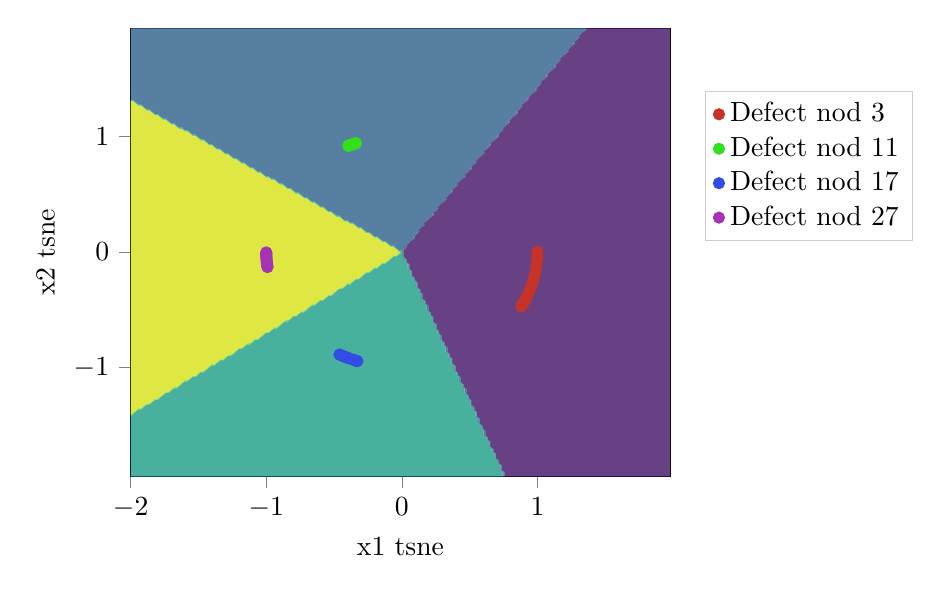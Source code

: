 % This file was created by matplotlib2tikz v0.6.17.
\definecolor{rosu}{rgb}{0.78, 0.2, 0.16}
\definecolor{verde}{rgb}{0.2, 0.88, 0.11}
\definecolor{albas}{rgb}{0.2,0.3,0.9}
\definecolor{violet}{rgb}{0.65,0.2,0.71}

\definecolor{color8}{rgb}{0.121,0.626,0.533}
\definecolor{color10}{rgb}{0.516,0.831,0.294}
\definecolor{color3}{rgb}{0.839,0.153,0.157}
\definecolor{color4}{rgb}{0.282,0.095,0.417}
\definecolor{color1}{rgb}{1,0.498,0.055}
\definecolor{color2}{rgb}{0.173,0.627,0.173}
\definecolor{color6}{rgb}{0.199,0.388,0.555}
\definecolor{color0}{rgb}{0.122,0.467,0.706}
\definecolor{color11}{rgb}{0.846,0.887,0.1}
\definecolor{color7}{rgb}{0.149,0.508,0.557}
\definecolor{color9}{rgb}{0.246,0.739,0.452}
\definecolor{color5}{rgb}{0.259,0.252,0.525}
\def \fa {0.825}
\begin{axis}[
xlabel={x1 tsne},
ylabel={x2 tsne},
xmin=-2.0, xmax=1.98,
ymin=-1.944, ymax=1.936,
tick align=outside,
tick pos=left,
x grid style={lightgray!92.026!black},
y grid style={lightgray!92.026!black},
legend entries={{Defect nod 3},{Defect nod 11},{Defect nod 17},{Defect nod 27}},
legend cell align={left},
legend style={at={(1.45,0.86)},draw=white!80.0!black}
]
\addplot [only marks, draw=rosu, fill=rosu, colormap/viridis]
table{%
x                      y
+9.339e-01 -3.575e-01
+9.004e-01 -4.351e-01
+9.939e-01 -1.106e-01
+9.69e-01 -2.47e-01
+1.0e+00 -9.053e-05
+9.978e-01 -6.617e-02
+9.879e-01 -1.549e-01
+9.794e-01 -2.019e-01
+8.833e-01 -4.687e-01
+8.921e-01 -4.517e-01
+8.821e-01 -4.711e-01
+9.219e-01 -3.874e-01
+9.578e-01 -2.876e-01
+9.993e-01 -3.809e-02
+9.104e-01 -4.136e-01
+9.46e-01 -3.243e-01
};
\addplot [only marks, draw=verde, fill=verde, colormap/viridis]
table{%
x                      y
-3.476e-01 +9.376e-01
-3.448e-01 +9.387e-01
-3.938e-01 +9.192e-01
-3.877e-01 +9.218e-01
-3.95e-01 +9.187e-01
-3.841e-01 +9.233e-01
-3.405e-01 +9.402e-01
-3.617e-01 +9.323e-01
-3.567e-01 +9.342e-01
-3.8e-01 +9.25e-01
-3.666e-01 +9.304e-01
-3.713e-01 +9.285e-01
-3.52e-01 +9.36e-01
-3.384e-01 +9.41e-01
-3.908e-01 +9.205e-01
-3.757e-01 +9.268e-01
};
\addplot [only marks, draw=albas, fill=albas, colormap/viridis]
table{%
x                      y
-4.599e-01 -8.88e-01
-3.4e-01 -9.404e-01
-4.106e-01 -9.118e-01
-3.967e-01 -9.18e-01
-3.377e-01 -9.413e-01
-3.591e-01 -9.333e-01
-4.178e-01 -9.086e-01
-4.041e-01 -9.147e-01
-4.375e-01 -8.992e-01
-3.868e-01 -9.221e-01
-3.482e-01 -9.374e-01
-4.472e-01 -8.945e-01
-4.27e-01 -9.043e-01
-4.55e-01 -8.905e-01
-3.293e-01 -9.442e-01
-3.294e-01 -9.442e-01
};
\addplot [only marks, draw=violet, fill=violet, colormap/viridis]
table{%
x                      y
-9.999e-01 -1.407e-02
-9.956e-01 -9.344e-02
-9.998e-01 -2.14e-02
-9.992e-01 -3.965e-02
-9.92e-01 -1.263e-01
-9.966e-01 -8.181e-02
-9.975e-01 -7.069e-02
-9.946e-01 -1.039e-01
-9.996e-01 -2.991e-02
-9.982e-01 -6.032e-02
-9.936e-01 -1.128e-01
-9.927e-01 -1.203e-01
-10.0e-01 -4.157e-03
-9.913e-01 -1.313e-01
-10.0e-01 -8.595e-03
-9.988e-01 -4.991e-02
};
\addplot [draw=none, fill=color4, colormap/viridis,fill opacity=\fa]
table{%
x                      y
+7.6e-01 -1.944e+00
+7.8e-01 -1.944e+00
+8.0e-01 -1.944e+00
+8.2e-01 -1.944e+00
+8.4e-01 -1.944e+00
+8.6e-01 -1.944e+00
+8.8e-01 -1.944e+00
+9.0e-01 -1.944e+00
+9.2e-01 -1.944e+00
+9.4e-01 -1.944e+00
+9.6e-01 -1.944e+00
+9.8e-01 -1.944e+00
+1.0e+00 -1.944e+00
+1.02e+00 -1.944e+00
+1.04e+00 -1.944e+00
+1.06e+00 -1.944e+00
+1.08e+00 -1.944e+00
+1.1e+00 -1.944e+00
+1.12e+00 -1.944e+00
+1.14e+00 -1.944e+00
+1.16e+00 -1.944e+00
+1.18e+00 -1.944e+00
+1.2e+00 -1.944e+00
+1.22e+00 -1.944e+00
+1.24e+00 -1.944e+00
+1.26e+00 -1.944e+00
+1.28e+00 -1.944e+00
+1.3e+00 -1.944e+00
+1.32e+00 -1.944e+00
+1.34e+00 -1.944e+00
+1.36e+00 -1.944e+00
+1.38e+00 -1.944e+00
+1.4e+00 -1.944e+00
+1.42e+00 -1.944e+00
+1.44e+00 -1.944e+00
+1.46e+00 -1.944e+00
+1.48e+00 -1.944e+00
+1.5e+00 -1.944e+00
+1.52e+00 -1.944e+00
+1.54e+00 -1.944e+00
+1.56e+00 -1.944e+00
+1.58e+00 -1.944e+00
+1.6e+00 -1.944e+00
+1.62e+00 -1.944e+00
+1.64e+00 -1.944e+00
+1.66e+00 -1.944e+00
+1.68e+00 -1.944e+00
+1.7e+00 -1.944e+00
+1.72e+00 -1.944e+00
+1.74e+00 -1.944e+00
+1.76e+00 -1.944e+00
+1.78e+00 -1.944e+00
+1.8e+00 -1.944e+00
+1.82e+00 -1.944e+00
+1.84e+00 -1.944e+00
+1.86e+00 -1.944e+00
+1.88e+00 -1.944e+00
+1.9e+00 -1.944e+00
+1.92e+00 -1.944e+00
+1.94e+00 -1.944e+00
+1.96e+00 -1.944e+00
+1.98e+00 -1.944e+00
+1.98e+00 -1.924e+00
+1.98e+00 -1.904e+00
+1.98e+00 -1.884e+00
+1.98e+00 -1.864e+00
+1.98e+00 -1.844e+00
+1.98e+00 -1.824e+00
+1.98e+00 -1.804e+00
+1.98e+00 -1.784e+00
+1.98e+00 -1.764e+00
+1.98e+00 -1.744e+00
+1.98e+00 -1.724e+00
+1.98e+00 -1.704e+00
+1.98e+00 -1.684e+00
+1.98e+00 -1.664e+00
+1.98e+00 -1.644e+00
+1.98e+00 -1.624e+00
+1.98e+00 -1.604e+00
+1.98e+00 -1.584e+00
+1.98e+00 -1.564e+00
+1.98e+00 -1.544e+00
+1.98e+00 -1.524e+00
+1.98e+00 -1.504e+00
+1.98e+00 -1.484e+00
+1.98e+00 -1.464e+00
+1.98e+00 -1.444e+00
+1.98e+00 -1.424e+00
+1.98e+00 -1.404e+00
+1.98e+00 -1.384e+00
+1.98e+00 -1.364e+00
+1.98e+00 -1.344e+00
+1.98e+00 -1.324e+00
+1.98e+00 -1.304e+00
+1.98e+00 -1.284e+00
+1.98e+00 -1.264e+00
+1.98e+00 -1.244e+00
+1.98e+00 -1.224e+00
+1.98e+00 -1.204e+00
+1.98e+00 -1.184e+00
+1.98e+00 -1.164e+00
+1.98e+00 -1.144e+00
+1.98e+00 -1.124e+00
+1.98e+00 -1.104e+00
+1.98e+00 -1.084e+00
+1.98e+00 -1.064e+00
+1.98e+00 -1.044e+00
+1.98e+00 -1.024e+00
+1.98e+00 -1.004e+00
+1.98e+00 -9.842e-01
+1.98e+00 -9.642e-01
+1.98e+00 -9.442e-01
+1.98e+00 -9.242e-01
+1.98e+00 -9.042e-01
+1.98e+00 -8.842e-01
+1.98e+00 -8.642e-01
+1.98e+00 -8.442e-01
+1.98e+00 -8.242e-01
+1.98e+00 -8.042e-01
+1.98e+00 -7.842e-01
+1.98e+00 -7.642e-01
+1.98e+00 -7.442e-01
+1.98e+00 -7.242e-01
+1.98e+00 -7.042e-01
+1.98e+00 -6.842e-01
+1.98e+00 -6.642e-01
+1.98e+00 -6.442e-01
+1.98e+00 -6.242e-01
+1.98e+00 -6.042e-01
+1.98e+00 -5.842e-01
+1.98e+00 -5.642e-01
+1.98e+00 -5.442e-01
+1.98e+00 -5.242e-01
+1.98e+00 -5.042e-01
+1.98e+00 -4.842e-01
+1.98e+00 -4.642e-01
+1.98e+00 -4.442e-01
+1.98e+00 -4.242e-01
+1.98e+00 -4.042e-01
+1.98e+00 -3.842e-01
+1.98e+00 -3.642e-01
+1.98e+00 -3.442e-01
+1.98e+00 -3.242e-01
+1.98e+00 -3.042e-01
+1.98e+00 -2.842e-01
+1.98e+00 -2.642e-01
+1.98e+00 -2.442e-01
+1.98e+00 -2.242e-01
+1.98e+00 -2.042e-01
+1.98e+00 -1.842e-01
+1.98e+00 -1.642e-01
+1.98e+00 -1.442e-01
+1.98e+00 -1.242e-01
+1.98e+00 -1.042e-01
+1.98e+00 -8.421e-02
+1.98e+00 -6.421e-02
+1.98e+00 -4.421e-02
+1.98e+00 -2.421e-02
+1.98e+00 -4.215e-03
+1.98e+00 +1.579e-02
+1.98e+00 +3.579e-02
+1.98e+00 +5.579e-02
+1.98e+00 +7.579e-02
+1.98e+00 +9.579e-02
+1.98e+00 +1.158e-01
+1.98e+00 +1.358e-01
+1.98e+00 +1.558e-01
+1.98e+00 +1.758e-01
+1.98e+00 +1.958e-01
+1.98e+00 +2.158e-01
+1.98e+00 +2.358e-01
+1.98e+00 +2.558e-01
+1.98e+00 +2.758e-01
+1.98e+00 +2.958e-01
+1.98e+00 +3.158e-01
+1.98e+00 +3.358e-01
+1.98e+00 +3.558e-01
+1.98e+00 +3.758e-01
+1.98e+00 +3.958e-01
+1.98e+00 +4.158e-01
+1.98e+00 +4.358e-01
+1.98e+00 +4.558e-01
+1.98e+00 +4.758e-01
+1.98e+00 +4.958e-01
+1.98e+00 +5.158e-01
+1.98e+00 +5.358e-01
+1.98e+00 +5.558e-01
+1.98e+00 +5.758e-01
+1.98e+00 +5.958e-01
+1.98e+00 +6.158e-01
+1.98e+00 +6.358e-01
+1.98e+00 +6.558e-01
+1.98e+00 +6.758e-01
+1.98e+00 +6.958e-01
+1.98e+00 +7.158e-01
+1.98e+00 +7.358e-01
+1.98e+00 +7.558e-01
+1.98e+00 +7.758e-01
+1.98e+00 +7.958e-01
+1.98e+00 +8.158e-01
+1.98e+00 +8.358e-01
+1.98e+00 +8.558e-01
+1.98e+00 +8.758e-01
+1.98e+00 +8.958e-01
+1.98e+00 +9.158e-01
+1.98e+00 +9.358e-01
+1.98e+00 +9.558e-01
+1.98e+00 +9.758e-01
+1.98e+00 +9.958e-01
+1.98e+00 +1.016e+00
+1.98e+00 +1.036e+00
+1.98e+00 +1.056e+00
+1.98e+00 +1.076e+00
+1.98e+00 +1.096e+00
+1.98e+00 +1.116e+00
+1.98e+00 +1.136e+00
+1.98e+00 +1.156e+00
+1.98e+00 +1.176e+00
+1.98e+00 +1.196e+00
+1.98e+00 +1.216e+00
+1.98e+00 +1.236e+00
+1.98e+00 +1.256e+00
+1.98e+00 +1.276e+00
+1.98e+00 +1.296e+00
+1.98e+00 +1.316e+00
+1.98e+00 +1.336e+00
+1.98e+00 +1.356e+00
+1.98e+00 +1.376e+00
+1.98e+00 +1.396e+00
+1.98e+00 +1.416e+00
+1.98e+00 +1.436e+00
+1.98e+00 +1.456e+00
+1.98e+00 +1.476e+00
+1.98e+00 +1.496e+00
+1.98e+00 +1.516e+00
+1.98e+00 +1.536e+00
+1.98e+00 +1.556e+00
+1.98e+00 +1.576e+00
+1.98e+00 +1.596e+00
+1.98e+00 +1.616e+00
+1.98e+00 +1.636e+00
+1.98e+00 +1.656e+00
+1.98e+00 +1.676e+00
+1.98e+00 +1.696e+00
+1.98e+00 +1.716e+00
+1.98e+00 +1.736e+00
+1.98e+00 +1.756e+00
+1.98e+00 +1.776e+00
+1.98e+00 +1.796e+00
+1.98e+00 +1.816e+00
+1.98e+00 +1.836e+00
+1.98e+00 +1.856e+00
+1.98e+00 +1.876e+00
+1.98e+00 +1.896e+00
+1.98e+00 +1.916e+00
+1.98e+00 +1.936e+00
+1.96e+00 +1.936e+00
+1.94e+00 +1.936e+00
+1.92e+00 +1.936e+00
+1.9e+00 +1.936e+00
+1.88e+00 +1.936e+00
+1.86e+00 +1.936e+00
+1.84e+00 +1.936e+00
+1.82e+00 +1.936e+00
+1.8e+00 +1.936e+00
+1.78e+00 +1.936e+00
+1.76e+00 +1.936e+00
+1.74e+00 +1.936e+00
+1.72e+00 +1.936e+00
+1.7e+00 +1.936e+00
+1.68e+00 +1.936e+00
+1.66e+00 +1.936e+00
+1.64e+00 +1.936e+00
+1.62e+00 +1.936e+00
+1.6e+00 +1.936e+00
+1.58e+00 +1.936e+00
+1.56e+00 +1.936e+00
+1.54e+00 +1.936e+00
+1.52e+00 +1.936e+00
+1.5e+00 +1.936e+00
+1.48e+00 +1.936e+00
+1.46e+00 +1.936e+00
+1.44e+00 +1.936e+00
+1.42e+00 +1.936e+00
+1.4e+00 +1.936e+00
+1.38e+00 +1.936e+00
+1.373e+00 +1.936e+00
+1.36e+00 +1.923e+00
+1.353e+00 +1.916e+00
+1.34e+00 +1.903e+00
+1.333e+00 +1.896e+00
+1.32e+00 +1.883e+00
+1.313e+00 +1.876e+00
+1.313e+00 +1.856e+00
+1.3e+00 +1.843e+00
+1.293e+00 +1.836e+00
+1.28e+00 +1.823e+00
+1.273e+00 +1.816e+00
+1.273e+00 +1.796e+00
+1.26e+00 +1.783e+00
+1.253e+00 +1.776e+00
+1.24e+00 +1.763e+00
+1.233e+00 +1.756e+00
+1.233e+00 +1.736e+00
+1.22e+00 +1.723e+00
+1.213e+00 +1.716e+00
+1.2e+00 +1.703e+00
+1.193e+00 +1.696e+00
+1.18e+00 +1.683e+00
+1.173e+00 +1.676e+00
+1.173e+00 +1.656e+00
+1.16e+00 +1.643e+00
+1.153e+00 +1.636e+00
+1.14e+00 +1.623e+00
+1.133e+00 +1.616e+00
+1.133e+00 +1.596e+00
+1.12e+00 +1.583e+00
+1.113e+00 +1.576e+00
+1.1e+00 +1.563e+00
+1.093e+00 +1.556e+00
+1.08e+00 +1.543e+00
+1.073e+00 +1.536e+00
+1.073e+00 +1.516e+00
+1.06e+00 +1.503e+00
+1.053e+00 +1.496e+00
+1.04e+00 +1.483e+00
+1.033e+00 +1.476e+00
+1.033e+00 +1.456e+00
+1.02e+00 +1.443e+00
+1.013e+00 +1.436e+00
+1.0e+00 +1.423e+00
+9.925e-01 +1.416e+00
+9.925e-01 +1.396e+00
+9.8e-01 +1.383e+00
+9.725e-01 +1.376e+00
+9.6e-01 +1.363e+00
+9.525e-01 +1.356e+00
+9.4e-01 +1.343e+00
+9.325e-01 +1.336e+00
+9.325e-01 +1.316e+00
+9.2e-01 +1.303e+00
+9.125e-01 +1.296e+00
+9.0e-01 +1.283e+00
+8.925e-01 +1.276e+00
+8.925e-01 +1.256e+00
+8.8e-01 +1.243e+00
+8.725e-01 +1.236e+00
+8.6e-01 +1.223e+00
+8.525e-01 +1.216e+00
+8.525e-01 +1.196e+00
+8.4e-01 +1.183e+00
+8.325e-01 +1.176e+00
+8.2e-01 +1.163e+00
+8.125e-01 +1.156e+00
+8.0e-01 +1.143e+00
+7.925e-01 +1.136e+00
+7.925e-01 +1.116e+00
+7.8e-01 +1.103e+00
+7.725e-01 +1.096e+00
+7.6e-01 +1.083e+00
+7.525e-01 +1.076e+00
+7.525e-01 +1.056e+00
+7.4e-01 +1.043e+00
+7.325e-01 +1.036e+00
+7.2e-01 +1.023e+00
+7.125e-01 +1.016e+00
+7.125e-01 +9.958e-01
+7.0e-01 +9.833e-01
+6.925e-01 +9.758e-01
+6.8e-01 +9.633e-01
+6.725e-01 +9.558e-01
+6.6e-01 +9.433e-01
+6.525e-01 +9.358e-01
+6.525e-01 +9.158e-01
+6.4e-01 +9.033e-01
+6.325e-01 +8.958e-01
+6.2e-01 +8.833e-01
+6.125e-01 +8.758e-01
+6.125e-01 +8.558e-01
+6.0e-01 +8.433e-01
+5.925e-01 +8.358e-01
+5.8e-01 +8.233e-01
+5.725e-01 +8.158e-01
+5.6e-01 +8.033e-01
+5.525e-01 +7.958e-01
+5.525e-01 +7.758e-01
+5.4e-01 +7.633e-01
+5.325e-01 +7.558e-01
+5.2e-01 +7.433e-01
+5.125e-01 +7.358e-01
+5.125e-01 +7.158e-01
+5.0e-01 +7.033e-01
+4.925e-01 +6.958e-01
+4.8e-01 +6.833e-01
+4.725e-01 +6.758e-01
+4.725e-01 +6.558e-01
+4.6e-01 +6.433e-01
+4.525e-01 +6.358e-01
+4.4e-01 +6.233e-01
+4.325e-01 +6.158e-01
+4.2e-01 +6.033e-01
+4.125e-01 +5.958e-01
+4.125e-01 +5.758e-01
+4.0e-01 +5.633e-01
+3.925e-01 +5.558e-01
+3.8e-01 +5.433e-01
+3.725e-01 +5.358e-01
+3.725e-01 +5.158e-01
+3.6e-01 +5.033e-01
+3.525e-01 +4.958e-01
+3.4e-01 +4.833e-01
+3.325e-01 +4.758e-01
+3.325e-01 +4.558e-01
+3.2e-01 +4.433e-01
+3.125e-01 +4.358e-01
+3.0e-01 +4.233e-01
+2.925e-01 +4.158e-01
+2.8e-01 +4.033e-01
+2.725e-01 +3.958e-01
+2.725e-01 +3.758e-01
+2.6e-01 +3.633e-01
+2.525e-01 +3.558e-01
+2.4e-01 +3.433e-01
+2.325e-01 +3.358e-01
+2.325e-01 +3.158e-01
+2.2e-01 +3.033e-01
+2.125e-01 +2.958e-01
+2.0e-01 +2.833e-01
+1.925e-01 +2.758e-01
+1.8e-01 +2.633e-01
+1.725e-01 +2.558e-01
+1.725e-01 +2.358e-01
+1.6e-01 +2.233e-01
+1.525e-01 +2.158e-01
+1.4e-01 +2.033e-01
+1.325e-01 +1.958e-01
+1.325e-01 +1.758e-01
+1.2e-01 +1.633e-01
+1.125e-01 +1.558e-01
+1.0e-01 +1.433e-01
+9.251e-02 +1.358e-01
+9.251e-02 +1.158e-01
+8.001e-02 +1.033e-01
+7.251e-02 +9.579e-02
+6.001e-02 +8.329e-02
+5.251e-02 +7.579e-02
+4.001e-02 +6.329e-02
+3.251e-02 +5.579e-02
+3.251e-02 +3.579e-02
+2.001e-02 +2.329e-02
+1.251e-02 +1.579e-02
+1.572e-02 -4.215e-03
+1.572e-02 -2.421e-02
+1.572e-02 -4.421e-02
+2.001e-02 -4.85e-02
+3.572e-02 -6.421e-02
+3.572e-02 -8.421e-02
+4.001e-02 -8.85e-02
+5.572e-02 -1.042e-01
+5.572e-02 -1.242e-01
+5.572e-02 -1.442e-01
+6.001e-02 -1.485e-01
+7.572e-02 -1.642e-01
+7.572e-02 -1.842e-01
+7.572e-02 -2.042e-01
+8.001e-02 -2.085e-01
+9.572e-02 -2.242e-01
+9.572e-02 -2.442e-01
+1.0e-01 -2.485e-01
+1.157e-01 -2.642e-01
+1.157e-01 -2.842e-01
+1.157e-01 -3.042e-01
+1.2e-01 -3.085e-01
+1.357e-01 -3.242e-01
+1.357e-01 -3.442e-01
+1.4e-01 -3.485e-01
+1.557e-01 -3.642e-01
+1.557e-01 -3.842e-01
+1.557e-01 -4.042e-01
+1.6e-01 -4.085e-01
+1.757e-01 -4.242e-01
+1.757e-01 -4.442e-01
+1.8e-01 -4.485e-01
+1.957e-01 -4.642e-01
+1.957e-01 -4.842e-01
+1.957e-01 -5.042e-01
+2.0e-01 -5.085e-01
+2.157e-01 -5.242e-01
+2.157e-01 -5.442e-01
+2.2e-01 -5.485e-01
+2.357e-01 -5.642e-01
+2.357e-01 -5.842e-01
+2.357e-01 -6.042e-01
+2.4e-01 -6.085e-01
+2.557e-01 -6.242e-01
+2.557e-01 -6.442e-01
+2.557e-01 -6.642e-01
+2.6e-01 -6.685e-01
+2.757e-01 -6.842e-01
+2.757e-01 -7.042e-01
+2.8e-01 -7.085e-01
+2.957e-01 -7.242e-01
+2.957e-01 -7.442e-01
+2.957e-01 -7.642e-01
+3.0e-01 -7.685e-01
+3.157e-01 -7.842e-01
+3.157e-01 -8.042e-01
+3.2e-01 -8.085e-01
+3.357e-01 -8.242e-01
+3.357e-01 -8.442e-01
+3.357e-01 -8.642e-01
+3.4e-01 -8.685e-01
+3.557e-01 -8.842e-01
+3.557e-01 -9.042e-01
+3.6e-01 -9.085e-01
+3.757e-01 -9.242e-01
+3.757e-01 -9.442e-01
+3.757e-01 -9.642e-01
+3.8e-01 -9.685e-01
+3.957e-01 -9.842e-01
+3.957e-01 -1.004e+00
+3.957e-01 -1.024e+00
+4.0e-01 -1.029e+00
+4.157e-01 -1.044e+00
+4.157e-01 -1.064e+00
+4.2e-01 -1.069e+00
+4.357e-01 -1.084e+00
+4.357e-01 -1.104e+00
+4.357e-01 -1.124e+00
+4.4e-01 -1.129e+00
+4.557e-01 -1.144e+00
+4.557e-01 -1.164e+00
+4.6e-01 -1.169e+00
+4.757e-01 -1.184e+00
+4.757e-01 -1.204e+00
+4.757e-01 -1.224e+00
+4.8e-01 -1.229e+00
+4.957e-01 -1.244e+00
+4.957e-01 -1.264e+00
+5.0e-01 -1.269e+00
+5.157e-01 -1.284e+00
+5.157e-01 -1.304e+00
+5.157e-01 -1.324e+00
+5.2e-01 -1.329e+00
+5.357e-01 -1.344e+00
+5.357e-01 -1.364e+00
+5.4e-01 -1.369e+00
+5.557e-01 -1.384e+00
+5.557e-01 -1.404e+00
+5.557e-01 -1.424e+00
+5.6e-01 -1.429e+00
+5.757e-01 -1.444e+00
+5.757e-01 -1.464e+00
+5.757e-01 -1.484e+00
+5.8e-01 -1.489e+00
+5.957e-01 -1.504e+00
+5.957e-01 -1.524e+00
+6.0e-01 -1.529e+00
+6.157e-01 -1.544e+00
+6.157e-01 -1.564e+00
+6.157e-01 -1.584e+00
+6.2e-01 -1.589e+00
+6.357e-01 -1.604e+00
+6.357e-01 -1.624e+00
+6.4e-01 -1.629e+00
+6.557e-01 -1.644e+00
+6.557e-01 -1.664e+00
+6.557e-01 -1.684e+00
+6.6e-01 -1.689e+00
+6.757e-01 -1.704e+00
+6.757e-01 -1.724e+00
+6.8e-01 -1.729e+00
+6.957e-01 -1.744e+00
+6.957e-01 -1.764e+00
+6.957e-01 -1.784e+00
+7.0e-01 -1.789e+00
+7.157e-01 -1.804e+00
+7.157e-01 -1.824e+00
+7.2e-01 -1.829e+00
+7.357e-01 -1.844e+00
+7.357e-01 -1.864e+00
+7.357e-01 -1.884e+00
+7.4e-01 -1.889e+00
+7.557e-01 -1.904e+00
+7.557e-01 -1.924e+00
+7.557e-01 -1.944e+00
+7.6e-01 -1.944e+00
};
\addplot [draw=none, fill=color5, colormap/viridis,fill opacity=\fa]
table{%
x                      y
+7.557e-01 -1.924e+00
+7.557e-01 -1.904e+00
+7.4e-01 -1.889e+00
+7.357e-01 -1.884e+00
+7.357e-01 -1.864e+00
+7.357e-01 -1.844e+00
+7.2e-01 -1.829e+00
+7.157e-01 -1.824e+00
+7.157e-01 -1.804e+00
+7.0e-01 -1.789e+00
+6.957e-01 -1.784e+00
+6.957e-01 -1.764e+00
+6.957e-01 -1.744e+00
+6.8e-01 -1.729e+00
+6.757e-01 -1.724e+00
+6.757e-01 -1.704e+00
+6.6e-01 -1.689e+00
+6.557e-01 -1.684e+00
+6.557e-01 -1.664e+00
+6.557e-01 -1.644e+00
+6.4e-01 -1.629e+00
+6.357e-01 -1.624e+00
+6.357e-01 -1.604e+00
+6.2e-01 -1.589e+00
+6.157e-01 -1.584e+00
+6.157e-01 -1.564e+00
+6.157e-01 -1.544e+00
+6.0e-01 -1.529e+00
+5.957e-01 -1.524e+00
+5.957e-01 -1.504e+00
+5.8e-01 -1.489e+00
+5.757e-01 -1.484e+00
+5.757e-01 -1.464e+00
+5.757e-01 -1.444e+00
+5.6e-01 -1.429e+00
+5.557e-01 -1.424e+00
+5.557e-01 -1.404e+00
+5.557e-01 -1.384e+00
+5.4e-01 -1.369e+00
+5.357e-01 -1.364e+00
+5.357e-01 -1.344e+00
+5.2e-01 -1.329e+00
+5.157e-01 -1.324e+00
+5.157e-01 -1.304e+00
+5.157e-01 -1.284e+00
+5.0e-01 -1.269e+00
+4.957e-01 -1.264e+00
+4.957e-01 -1.244e+00
+4.8e-01 -1.229e+00
+4.757e-01 -1.224e+00
+4.757e-01 -1.204e+00
+4.757e-01 -1.184e+00
+4.6e-01 -1.169e+00
+4.557e-01 -1.164e+00
+4.557e-01 -1.144e+00
+4.4e-01 -1.129e+00
+4.357e-01 -1.124e+00
+4.357e-01 -1.104e+00
+4.357e-01 -1.084e+00
+4.2e-01 -1.069e+00
+4.157e-01 -1.064e+00
+4.157e-01 -1.044e+00
+4.0e-01 -1.029e+00
+3.957e-01 -1.024e+00
+3.957e-01 -1.004e+00
+3.957e-01 -9.842e-01
+3.8e-01 -9.685e-01
+3.757e-01 -9.642e-01
+3.757e-01 -9.442e-01
+3.757e-01 -9.242e-01
+3.6e-01 -9.085e-01
+3.557e-01 -9.042e-01
+3.557e-01 -8.842e-01
+3.4e-01 -8.685e-01
+3.357e-01 -8.642e-01
+3.357e-01 -8.442e-01
+3.357e-01 -8.242e-01
+3.2e-01 -8.085e-01
+3.157e-01 -8.042e-01
+3.157e-01 -7.842e-01
+3.0e-01 -7.685e-01
+2.957e-01 -7.642e-01
+2.957e-01 -7.442e-01
+2.957e-01 -7.242e-01
+2.8e-01 -7.085e-01
+2.757e-01 -7.042e-01
+2.757e-01 -6.842e-01
+2.6e-01 -6.685e-01
+2.557e-01 -6.642e-01
+2.557e-01 -6.442e-01
+2.557e-01 -6.242e-01
+2.4e-01 -6.085e-01
+2.357e-01 -6.042e-01
+2.357e-01 -5.842e-01
+2.357e-01 -5.642e-01
+2.2e-01 -5.485e-01
+2.157e-01 -5.442e-01
+2.157e-01 -5.242e-01
+2.0e-01 -5.085e-01
+1.957e-01 -5.042e-01
+1.957e-01 -4.842e-01
+1.957e-01 -4.642e-01
+1.8e-01 -4.485e-01
+1.757e-01 -4.442e-01
+1.757e-01 -4.242e-01
+1.6e-01 -4.085e-01
+1.557e-01 -4.042e-01
+1.557e-01 -3.842e-01
+1.557e-01 -3.642e-01
+1.4e-01 -3.485e-01
+1.357e-01 -3.442e-01
+1.357e-01 -3.242e-01
+1.2e-01 -3.085e-01
+1.157e-01 -3.042e-01
+1.157e-01 -2.842e-01
+1.157e-01 -2.642e-01
+1.0e-01 -2.485e-01
+9.572e-02 -2.442e-01
+9.572e-02 -2.242e-01
+8.001e-02 -2.085e-01
+7.572e-02 -2.042e-01
+7.572e-02 -1.842e-01
+7.572e-02 -1.642e-01
+6.001e-02 -1.485e-01
+5.572e-02 -1.442e-01
+5.572e-02 -1.242e-01
+5.572e-02 -1.042e-01
+4.001e-02 -8.85e-02
+3.572e-02 -8.421e-02
+3.572e-02 -6.421e-02
+2.001e-02 -4.85e-02
+1.572e-02 -4.421e-02
+1.572e-02 -2.421e-02
+1.572e-02 -4.215e-03
+1.251e-02 +1.579e-02
+2.001e-02 +2.329e-02
+3.251e-02 +3.579e-02
+3.251e-02 +5.579e-02
+4.001e-02 +6.329e-02
+5.251e-02 +7.579e-02
+6.001e-02 +8.329e-02
+7.251e-02 +9.579e-02
+8.001e-02 +1.033e-01
+9.251e-02 +1.158e-01
+9.251e-02 +1.358e-01
+1.0e-01 +1.433e-01
+1.125e-01 +1.558e-01
+1.2e-01 +1.633e-01
+1.325e-01 +1.758e-01
+1.325e-01 +1.958e-01
+1.4e-01 +2.033e-01
+1.525e-01 +2.158e-01
+1.6e-01 +2.233e-01
+1.725e-01 +2.358e-01
+1.725e-01 +2.558e-01
+1.8e-01 +2.633e-01
+1.925e-01 +2.758e-01
+2.0e-01 +2.833e-01
+2.125e-01 +2.958e-01
+2.2e-01 +3.033e-01
+2.325e-01 +3.158e-01
+2.325e-01 +3.358e-01
+2.4e-01 +3.433e-01
+2.525e-01 +3.558e-01
+2.6e-01 +3.633e-01
+2.725e-01 +3.758e-01
+2.725e-01 +3.958e-01
+2.8e-01 +4.033e-01
+2.925e-01 +4.158e-01
+3.0e-01 +4.233e-01
+3.125e-01 +4.358e-01
+3.2e-01 +4.433e-01
+3.325e-01 +4.558e-01
+3.325e-01 +4.758e-01
+3.4e-01 +4.833e-01
+3.525e-01 +4.958e-01
+3.6e-01 +5.033e-01
+3.725e-01 +5.158e-01
+3.725e-01 +5.358e-01
+3.8e-01 +5.433e-01
+3.925e-01 +5.558e-01
+4.0e-01 +5.633e-01
+4.125e-01 +5.758e-01
+4.125e-01 +5.958e-01
+4.2e-01 +6.033e-01
+4.325e-01 +6.158e-01
+4.4e-01 +6.233e-01
+4.525e-01 +6.358e-01
+4.6e-01 +6.433e-01
+4.725e-01 +6.558e-01
+4.725e-01 +6.758e-01
+4.8e-01 +6.833e-01
+4.925e-01 +6.958e-01
+5.0e-01 +7.033e-01
+5.125e-01 +7.158e-01
+5.125e-01 +7.358e-01
+5.2e-01 +7.433e-01
+5.325e-01 +7.558e-01
+5.4e-01 +7.633e-01
+5.525e-01 +7.758e-01
+5.525e-01 +7.958e-01
+5.6e-01 +8.033e-01
+5.725e-01 +8.158e-01
+5.8e-01 +8.233e-01
+5.925e-01 +8.358e-01
+6.0e-01 +8.433e-01
+6.125e-01 +8.558e-01
+6.125e-01 +8.758e-01
+6.2e-01 +8.833e-01
+6.325e-01 +8.958e-01
+6.4e-01 +9.033e-01
+6.525e-01 +9.158e-01
+6.525e-01 +9.358e-01
+6.6e-01 +9.433e-01
+6.725e-01 +9.558e-01
+6.8e-01 +9.633e-01
+6.925e-01 +9.758e-01
+7.0e-01 +9.833e-01
+7.125e-01 +9.958e-01
+7.125e-01 +1.016e+00
+7.2e-01 +1.023e+00
+7.325e-01 +1.036e+00
+7.4e-01 +1.043e+00
+7.525e-01 +1.056e+00
+7.525e-01 +1.076e+00
+7.6e-01 +1.083e+00
+7.725e-01 +1.096e+00
+7.8e-01 +1.103e+00
+7.925e-01 +1.116e+00
+7.925e-01 +1.136e+00
+8.0e-01 +1.143e+00
+8.125e-01 +1.156e+00
+8.2e-01 +1.163e+00
+8.325e-01 +1.176e+00
+8.4e-01 +1.183e+00
+8.525e-01 +1.196e+00
+8.525e-01 +1.216e+00
+8.6e-01 +1.223e+00
+8.725e-01 +1.236e+00
+8.8e-01 +1.243e+00
+8.925e-01 +1.256e+00
+8.925e-01 +1.276e+00
+9.0e-01 +1.283e+00
+9.125e-01 +1.296e+00
+9.2e-01 +1.303e+00
+9.325e-01 +1.316e+00
+9.325e-01 +1.336e+00
+9.4e-01 +1.343e+00
+9.525e-01 +1.356e+00
+9.6e-01 +1.363e+00
+9.725e-01 +1.376e+00
+9.8e-01 +1.383e+00
+9.925e-01 +1.396e+00
+9.925e-01 +1.416e+00
+1.0e+00 +1.423e+00
+1.013e+00 +1.436e+00
+1.02e+00 +1.443e+00
+1.033e+00 +1.456e+00
+1.033e+00 +1.476e+00
+1.04e+00 +1.483e+00
+1.053e+00 +1.496e+00
+1.06e+00 +1.503e+00
+1.073e+00 +1.516e+00
+1.073e+00 +1.536e+00
+1.08e+00 +1.543e+00
+1.093e+00 +1.556e+00
+1.1e+00 +1.563e+00
+1.113e+00 +1.576e+00
+1.12e+00 +1.583e+00
+1.133e+00 +1.596e+00
+1.133e+00 +1.616e+00
+1.14e+00 +1.623e+00
+1.153e+00 +1.636e+00
+1.16e+00 +1.643e+00
+1.173e+00 +1.656e+00
+1.173e+00 +1.676e+00
+1.18e+00 +1.683e+00
+1.193e+00 +1.696e+00
+1.2e+00 +1.703e+00
+1.213e+00 +1.716e+00
+1.22e+00 +1.723e+00
+1.233e+00 +1.736e+00
+1.233e+00 +1.756e+00
+1.24e+00 +1.763e+00
+1.253e+00 +1.776e+00
+1.26e+00 +1.783e+00
+1.273e+00 +1.796e+00
+1.273e+00 +1.816e+00
+1.28e+00 +1.823e+00
+1.293e+00 +1.836e+00
+1.3e+00 +1.843e+00
+1.313e+00 +1.856e+00
+1.313e+00 +1.876e+00
+1.32e+00 +1.883e+00
+1.333e+00 +1.896e+00
+1.34e+00 +1.903e+00
+1.353e+00 +1.916e+00
+1.36e+00 +1.923e+00
+1.373e+00 +1.936e+00
+1.365e+00 +1.936e+00
+1.36e+00 +1.931e+00
+1.345e+00 +1.916e+00
+1.34e+00 +1.911e+00
+1.325e+00 +1.896e+00
+1.32e+00 +1.891e+00
+1.305e+00 +1.876e+00
+1.305e+00 +1.856e+00
+1.3e+00 +1.851e+00
+1.285e+00 +1.836e+00
+1.28e+00 +1.831e+00
+1.265e+00 +1.816e+00
+1.265e+00 +1.796e+00
+1.26e+00 +1.791e+00
+1.245e+00 +1.776e+00
+1.24e+00 +1.771e+00
+1.225e+00 +1.756e+00
+1.225e+00 +1.736e+00
+1.22e+00 +1.731e+00
+1.205e+00 +1.716e+00
+1.2e+00 +1.711e+00
+1.185e+00 +1.696e+00
+1.18e+00 +1.691e+00
+1.165e+00 +1.676e+00
+1.165e+00 +1.656e+00
+1.16e+00 +1.651e+00
+1.145e+00 +1.636e+00
+1.14e+00 +1.631e+00
+1.125e+00 +1.616e+00
+1.125e+00 +1.596e+00
+1.12e+00 +1.591e+00
+1.105e+00 +1.576e+00
+1.1e+00 +1.571e+00
+1.085e+00 +1.556e+00
+1.08e+00 +1.551e+00
+1.065e+00 +1.536e+00
+1.065e+00 +1.516e+00
+1.06e+00 +1.511e+00
+1.045e+00 +1.496e+00
+1.04e+00 +1.491e+00
+1.025e+00 +1.476e+00
+1.025e+00 +1.456e+00
+1.02e+00 +1.451e+00
+1.005e+00 +1.436e+00
+1.0e+00 +1.431e+00
+9.85e-01 +1.416e+00
+9.85e-01 +1.396e+00
+9.8e-01 +1.391e+00
+9.65e-01 +1.376e+00
+9.6e-01 +1.371e+00
+9.45e-01 +1.356e+00
+9.4e-01 +1.351e+00
+9.25e-01 +1.336e+00
+9.25e-01 +1.316e+00
+9.2e-01 +1.311e+00
+9.05e-01 +1.296e+00
+9.0e-01 +1.291e+00
+8.85e-01 +1.276e+00
+8.85e-01 +1.256e+00
+8.8e-01 +1.251e+00
+8.65e-01 +1.236e+00
+8.6e-01 +1.231e+00
+8.45e-01 +1.216e+00
+8.45e-01 +1.196e+00
+8.4e-01 +1.191e+00
+8.25e-01 +1.176e+00
+8.2e-01 +1.171e+00
+8.05e-01 +1.156e+00
+8.0e-01 +1.151e+00
+7.85e-01 +1.136e+00
+7.85e-01 +1.116e+00
+7.8e-01 +1.111e+00
+7.65e-01 +1.096e+00
+7.6e-01 +1.091e+00
+7.45e-01 +1.076e+00
+7.45e-01 +1.056e+00
+7.4e-01 +1.051e+00
+7.25e-01 +1.036e+00
+7.2e-01 +1.031e+00
+7.05e-01 +1.016e+00
+7.05e-01 +9.958e-01
+7.0e-01 +9.908e-01
+6.85e-01 +9.758e-01
+6.8e-01 +9.708e-01
+6.65e-01 +9.558e-01
+6.6e-01 +9.508e-01
+6.45e-01 +9.358e-01
+6.45e-01 +9.158e-01
+6.4e-01 +9.108e-01
+6.25e-01 +8.958e-01
+6.2e-01 +8.908e-01
+6.05e-01 +8.758e-01
+6.05e-01 +8.558e-01
+6.0e-01 +8.508e-01
+5.85e-01 +8.358e-01
+5.8e-01 +8.308e-01
+5.65e-01 +8.158e-01
+5.6e-01 +8.108e-01
+5.45e-01 +7.958e-01
+5.45e-01 +7.758e-01
+5.4e-01 +7.708e-01
+5.25e-01 +7.558e-01
+5.2e-01 +7.508e-01
+5.05e-01 +7.358e-01
+5.05e-01 +7.158e-01
+5.0e-01 +7.108e-01
+4.85e-01 +6.958e-01
+4.8e-01 +6.908e-01
+4.65e-01 +6.758e-01
+4.65e-01 +6.558e-01
+4.6e-01 +6.508e-01
+4.45e-01 +6.358e-01
+4.4e-01 +6.308e-01
+4.25e-01 +6.158e-01
+4.2e-01 +6.108e-01
+4.05e-01 +5.958e-01
+4.05e-01 +5.758e-01
+4.0e-01 +5.708e-01
+3.85e-01 +5.558e-01
+3.8e-01 +5.508e-01
+3.65e-01 +5.358e-01
+3.65e-01 +5.158e-01
+3.6e-01 +5.108e-01
+3.45e-01 +4.958e-01
+3.4e-01 +4.908e-01
+3.25e-01 +4.758e-01
+3.25e-01 +4.558e-01
+3.2e-01 +4.508e-01
+3.05e-01 +4.358e-01
+3.0e-01 +4.308e-01
+2.85e-01 +4.158e-01
+2.8e-01 +4.108e-01
+2.65e-01 +3.958e-01
+2.65e-01 +3.758e-01
+2.6e-01 +3.708e-01
+2.45e-01 +3.558e-01
+2.4e-01 +3.508e-01
+2.25e-01 +3.358e-01
+2.25e-01 +3.158e-01
+2.2e-01 +3.108e-01
+2.05e-01 +2.958e-01
+2.0e-01 +2.908e-01
+1.85e-01 +2.758e-01
+1.8e-01 +2.708e-01
+1.65e-01 +2.558e-01
+1.65e-01 +2.358e-01
+1.6e-01 +2.308e-01
+1.45e-01 +2.158e-01
+1.4e-01 +2.108e-01
+1.25e-01 +1.958e-01
+1.25e-01 +1.758e-01
+1.2e-01 +1.708e-01
+1.05e-01 +1.558e-01
+1.0e-01 +1.508e-01
+8.501e-02 +1.358e-01
+8.501e-02 +1.158e-01
+8.001e-02 +1.108e-01
+6.501e-02 +9.579e-02
+6.001e-02 +9.079e-02
+4.501e-02 +7.579e-02
+4.001e-02 +7.079e-02
+2.501e-02 +5.579e-02
+2.501e-02 +3.579e-02
+2.001e-02 +3.079e-02
+5.009e-03 +1.579e-02
+1.144e-02 -4.215e-03
+1.144e-02 -2.421e-02
+1.144e-02 -4.421e-02
+2.001e-02 -5.279e-02
+3.144e-02 -6.421e-02
+3.144e-02 -8.421e-02
+4.001e-02 -9.279e-02
+5.144e-02 -1.042e-01
+5.144e-02 -1.242e-01
+5.144e-02 -1.442e-01
+6.001e-02 -1.528e-01
+7.144e-02 -1.642e-01
+7.144e-02 -1.842e-01
+7.144e-02 -2.042e-01
+8.001e-02 -2.128e-01
+9.144e-02 -2.242e-01
+9.144e-02 -2.442e-01
+1.0e-01 -2.528e-01
+1.114e-01 -2.642e-01
+1.114e-01 -2.842e-01
+1.114e-01 -3.042e-01
+1.2e-01 -3.128e-01
+1.314e-01 -3.242e-01
+1.314e-01 -3.442e-01
+1.4e-01 -3.528e-01
+1.514e-01 -3.642e-01
+1.514e-01 -3.842e-01
+1.514e-01 -4.042e-01
+1.6e-01 -4.128e-01
+1.714e-01 -4.242e-01
+1.714e-01 -4.442e-01
+1.8e-01 -4.528e-01
+1.914e-01 -4.642e-01
+1.914e-01 -4.842e-01
+1.914e-01 -5.042e-01
+2.0e-01 -5.128e-01
+2.114e-01 -5.242e-01
+2.114e-01 -5.442e-01
+2.2e-01 -5.528e-01
+2.314e-01 -5.642e-01
+2.314e-01 -5.842e-01
+2.314e-01 -6.042e-01
+2.4e-01 -6.128e-01
+2.514e-01 -6.242e-01
+2.514e-01 -6.442e-01
+2.514e-01 -6.642e-01
+2.6e-01 -6.728e-01
+2.714e-01 -6.842e-01
+2.714e-01 -7.042e-01
+2.8e-01 -7.128e-01
+2.914e-01 -7.242e-01
+2.914e-01 -7.442e-01
+2.914e-01 -7.642e-01
+3.0e-01 -7.728e-01
+3.114e-01 -7.842e-01
+3.114e-01 -8.042e-01
+3.2e-01 -8.128e-01
+3.314e-01 -8.242e-01
+3.314e-01 -8.442e-01
+3.314e-01 -8.642e-01
+3.4e-01 -8.728e-01
+3.514e-01 -8.842e-01
+3.514e-01 -9.042e-01
+3.6e-01 -9.128e-01
+3.714e-01 -9.242e-01
+3.714e-01 -9.442e-01
+3.714e-01 -9.642e-01
+3.8e-01 -9.728e-01
+3.914e-01 -9.842e-01
+3.914e-01 -1.004e+00
+3.914e-01 -1.024e+00
+4.0e-01 -1.033e+00
+4.114e-01 -1.044e+00
+4.114e-01 -1.064e+00
+4.2e-01 -1.073e+00
+4.314e-01 -1.084e+00
+4.314e-01 -1.104e+00
+4.314e-01 -1.124e+00
+4.4e-01 -1.133e+00
+4.514e-01 -1.144e+00
+4.514e-01 -1.164e+00
+4.6e-01 -1.173e+00
+4.714e-01 -1.184e+00
+4.714e-01 -1.204e+00
+4.714e-01 -1.224e+00
+4.8e-01 -1.233e+00
+4.914e-01 -1.244e+00
+4.914e-01 -1.264e+00
+5.0e-01 -1.273e+00
+5.114e-01 -1.284e+00
+5.114e-01 -1.304e+00
+5.114e-01 -1.324e+00
+5.2e-01 -1.333e+00
+5.314e-01 -1.344e+00
+5.314e-01 -1.364e+00
+5.4e-01 -1.373e+00
+5.514e-01 -1.384e+00
+5.514e-01 -1.404e+00
+5.514e-01 -1.424e+00
+5.6e-01 -1.433e+00
+5.714e-01 -1.444e+00
+5.714e-01 -1.464e+00
+5.714e-01 -1.484e+00
+5.8e-01 -1.493e+00
+5.914e-01 -1.504e+00
+5.914e-01 -1.524e+00
+6.0e-01 -1.533e+00
+6.114e-01 -1.544e+00
+6.114e-01 -1.564e+00
+6.114e-01 -1.584e+00
+6.2e-01 -1.593e+00
+6.314e-01 -1.604e+00
+6.314e-01 -1.624e+00
+6.4e-01 -1.633e+00
+6.514e-01 -1.644e+00
+6.514e-01 -1.664e+00
+6.514e-01 -1.684e+00
+6.6e-01 -1.693e+00
+6.714e-01 -1.704e+00
+6.714e-01 -1.724e+00
+6.8e-01 -1.733e+00
+6.914e-01 -1.744e+00
+6.914e-01 -1.764e+00
+6.914e-01 -1.784e+00
+7.0e-01 -1.793e+00
+7.114e-01 -1.804e+00
+7.114e-01 -1.824e+00
+7.2e-01 -1.833e+00
+7.314e-01 -1.844e+00
+7.314e-01 -1.864e+00
+7.314e-01 -1.884e+00
+7.4e-01 -1.893e+00
+7.514e-01 -1.904e+00
+7.514e-01 -1.924e+00
+7.514e-01 -1.944e+00
+7.557e-01 -1.944e+00
+7.557e-01 -1.924e+00
};
\addplot [draw=none, fill=color6, colormap/viridis, fill opacity=\fa]
table{%
x                      y
+7.514e-01 -1.924e+00
+7.514e-01 -1.904e+00
+7.4e-01 -1.893e+00
+7.314e-01 -1.884e+00
+7.314e-01 -1.864e+00
+7.314e-01 -1.844e+00
+7.2e-01 -1.833e+00
+7.114e-01 -1.824e+00
+7.114e-01 -1.804e+00
+7.0e-01 -1.793e+00
+6.914e-01 -1.784e+00
+6.914e-01 -1.764e+00
+6.914e-01 -1.744e+00
+6.8e-01 -1.733e+00
+6.714e-01 -1.724e+00
+6.714e-01 -1.704e+00
+6.6e-01 -1.693e+00
+6.514e-01 -1.684e+00
+6.514e-01 -1.664e+00
+6.514e-01 -1.644e+00
+6.4e-01 -1.633e+00
+6.314e-01 -1.624e+00
+6.314e-01 -1.604e+00
+6.2e-01 -1.593e+00
+6.114e-01 -1.584e+00
+6.114e-01 -1.564e+00
+6.114e-01 -1.544e+00
+6.0e-01 -1.533e+00
+5.914e-01 -1.524e+00
+5.914e-01 -1.504e+00
+5.8e-01 -1.493e+00
+5.714e-01 -1.484e+00
+5.714e-01 -1.464e+00
+5.714e-01 -1.444e+00
+5.6e-01 -1.433e+00
+5.514e-01 -1.424e+00
+5.514e-01 -1.404e+00
+5.514e-01 -1.384e+00
+5.4e-01 -1.373e+00
+5.314e-01 -1.364e+00
+5.314e-01 -1.344e+00
+5.2e-01 -1.333e+00
+5.114e-01 -1.324e+00
+5.114e-01 -1.304e+00
+5.114e-01 -1.284e+00
+5.0e-01 -1.273e+00
+4.914e-01 -1.264e+00
+4.914e-01 -1.244e+00
+4.8e-01 -1.233e+00
+4.714e-01 -1.224e+00
+4.714e-01 -1.204e+00
+4.714e-01 -1.184e+00
+4.6e-01 -1.173e+00
+4.514e-01 -1.164e+00
+4.514e-01 -1.144e+00
+4.4e-01 -1.133e+00
+4.314e-01 -1.124e+00
+4.314e-01 -1.104e+00
+4.314e-01 -1.084e+00
+4.2e-01 -1.073e+00
+4.114e-01 -1.064e+00
+4.114e-01 -1.044e+00
+4.0e-01 -1.033e+00
+3.914e-01 -1.024e+00
+3.914e-01 -1.004e+00
+3.914e-01 -9.842e-01
+3.8e-01 -9.728e-01
+3.714e-01 -9.642e-01
+3.714e-01 -9.442e-01
+3.714e-01 -9.242e-01
+3.6e-01 -9.128e-01
+3.514e-01 -9.042e-01
+3.514e-01 -8.842e-01
+3.4e-01 -8.728e-01
+3.314e-01 -8.642e-01
+3.314e-01 -8.442e-01
+3.314e-01 -8.242e-01
+3.2e-01 -8.128e-01
+3.114e-01 -8.042e-01
+3.114e-01 -7.842e-01
+3.0e-01 -7.728e-01
+2.914e-01 -7.642e-01
+2.914e-01 -7.442e-01
+2.914e-01 -7.242e-01
+2.8e-01 -7.128e-01
+2.714e-01 -7.042e-01
+2.714e-01 -6.842e-01
+2.6e-01 -6.728e-01
+2.514e-01 -6.642e-01
+2.514e-01 -6.442e-01
+2.514e-01 -6.242e-01
+2.4e-01 -6.128e-01
+2.314e-01 -6.042e-01
+2.314e-01 -5.842e-01
+2.314e-01 -5.642e-01
+2.2e-01 -5.528e-01
+2.114e-01 -5.442e-01
+2.114e-01 -5.242e-01
+2.0e-01 -5.128e-01
+1.914e-01 -5.042e-01
+1.914e-01 -4.842e-01
+1.914e-01 -4.642e-01
+1.8e-01 -4.528e-01
+1.714e-01 -4.442e-01
+1.714e-01 -4.242e-01
+1.6e-01 -4.128e-01
+1.514e-01 -4.042e-01
+1.514e-01 -3.842e-01
+1.514e-01 -3.642e-01
+1.4e-01 -3.528e-01
+1.314e-01 -3.442e-01
+1.314e-01 -3.242e-01
+1.2e-01 -3.128e-01
+1.114e-01 -3.042e-01
+1.114e-01 -2.842e-01
+1.114e-01 -2.642e-01
+1.0e-01 -2.528e-01
+9.144e-02 -2.442e-01
+9.144e-02 -2.242e-01
+8.001e-02 -2.128e-01
+7.144e-02 -2.042e-01
+7.144e-02 -1.842e-01
+7.144e-02 -1.642e-01
+6.001e-02 -1.528e-01
+5.144e-02 -1.442e-01
+5.144e-02 -1.242e-01
+5.144e-02 -1.042e-01
+4.001e-02 -9.279e-02
+3.144e-02 -8.421e-02
+3.144e-02 -6.421e-02
+2.001e-02 -5.279e-02
+1.144e-02 -4.421e-02
+1.144e-02 -2.421e-02
+1.144e-02 -4.215e-03
+5.009e-03 +1.579e-02
+2.001e-02 +3.079e-02
+2.501e-02 +3.579e-02
+2.501e-02 +5.579e-02
+4.001e-02 +7.079e-02
+4.501e-02 +7.579e-02
+6.001e-02 +9.079e-02
+6.501e-02 +9.579e-02
+8.001e-02 +1.108e-01
+8.501e-02 +1.158e-01
+8.501e-02 +1.358e-01
+1.0e-01 +1.508e-01
+1.05e-01 +1.558e-01
+1.2e-01 +1.708e-01
+1.25e-01 +1.758e-01
+1.25e-01 +1.958e-01
+1.4e-01 +2.108e-01
+1.45e-01 +2.158e-01
+1.6e-01 +2.308e-01
+1.65e-01 +2.358e-01
+1.65e-01 +2.558e-01
+1.8e-01 +2.708e-01
+1.85e-01 +2.758e-01
+2.0e-01 +2.908e-01
+2.05e-01 +2.958e-01
+2.2e-01 +3.108e-01
+2.25e-01 +3.158e-01
+2.25e-01 +3.358e-01
+2.4e-01 +3.508e-01
+2.45e-01 +3.558e-01
+2.6e-01 +3.708e-01
+2.65e-01 +3.758e-01
+2.65e-01 +3.958e-01
+2.8e-01 +4.108e-01
+2.85e-01 +4.158e-01
+3.0e-01 +4.308e-01
+3.05e-01 +4.358e-01
+3.2e-01 +4.508e-01
+3.25e-01 +4.558e-01
+3.25e-01 +4.758e-01
+3.4e-01 +4.908e-01
+3.45e-01 +4.958e-01
+3.6e-01 +5.108e-01
+3.65e-01 +5.158e-01
+3.65e-01 +5.358e-01
+3.8e-01 +5.508e-01
+3.85e-01 +5.558e-01
+4.0e-01 +5.708e-01
+4.05e-01 +5.758e-01
+4.05e-01 +5.958e-01
+4.2e-01 +6.108e-01
+4.25e-01 +6.158e-01
+4.4e-01 +6.308e-01
+4.45e-01 +6.358e-01
+4.6e-01 +6.508e-01
+4.65e-01 +6.558e-01
+4.65e-01 +6.758e-01
+4.8e-01 +6.908e-01
+4.85e-01 +6.958e-01
+5.0e-01 +7.108e-01
+5.05e-01 +7.158e-01
+5.05e-01 +7.358e-01
+5.2e-01 +7.508e-01
+5.25e-01 +7.558e-01
+5.4e-01 +7.708e-01
+5.45e-01 +7.758e-01
+5.45e-01 +7.958e-01
+5.6e-01 +8.108e-01
+5.65e-01 +8.158e-01
+5.8e-01 +8.308e-01
+5.85e-01 +8.358e-01
+6.0e-01 +8.508e-01
+6.05e-01 +8.558e-01
+6.05e-01 +8.758e-01
+6.2e-01 +8.908e-01
+6.25e-01 +8.958e-01
+6.4e-01 +9.108e-01
+6.45e-01 +9.158e-01
+6.45e-01 +9.358e-01
+6.6e-01 +9.508e-01
+6.65e-01 +9.558e-01
+6.8e-01 +9.708e-01
+6.85e-01 +9.758e-01
+7.0e-01 +9.908e-01
+7.05e-01 +9.958e-01
+7.05e-01 +1.016e+00
+7.2e-01 +1.031e+00
+7.25e-01 +1.036e+00
+7.4e-01 +1.051e+00
+7.45e-01 +1.056e+00
+7.45e-01 +1.076e+00
+7.6e-01 +1.091e+00
+7.65e-01 +1.096e+00
+7.8e-01 +1.111e+00
+7.85e-01 +1.116e+00
+7.85e-01 +1.136e+00
+8.0e-01 +1.151e+00
+8.05e-01 +1.156e+00
+8.2e-01 +1.171e+00
+8.25e-01 +1.176e+00
+8.4e-01 +1.191e+00
+8.45e-01 +1.196e+00
+8.45e-01 +1.216e+00
+8.6e-01 +1.231e+00
+8.65e-01 +1.236e+00
+8.8e-01 +1.251e+00
+8.85e-01 +1.256e+00
+8.85e-01 +1.276e+00
+9.0e-01 +1.291e+00
+9.05e-01 +1.296e+00
+9.2e-01 +1.311e+00
+9.25e-01 +1.316e+00
+9.25e-01 +1.336e+00
+9.4e-01 +1.351e+00
+9.45e-01 +1.356e+00
+9.6e-01 +1.371e+00
+9.65e-01 +1.376e+00
+9.8e-01 +1.391e+00
+9.85e-01 +1.396e+00
+9.85e-01 +1.416e+00
+1.0e+00 +1.431e+00
+1.005e+00 +1.436e+00
+1.02e+00 +1.451e+00
+1.025e+00 +1.456e+00
+1.025e+00 +1.476e+00
+1.04e+00 +1.491e+00
+1.045e+00 +1.496e+00
+1.06e+00 +1.511e+00
+1.065e+00 +1.516e+00
+1.065e+00 +1.536e+00
+1.08e+00 +1.551e+00
+1.085e+00 +1.556e+00
+1.1e+00 +1.571e+00
+1.105e+00 +1.576e+00
+1.12e+00 +1.591e+00
+1.125e+00 +1.596e+00
+1.125e+00 +1.616e+00
+1.14e+00 +1.631e+00
+1.145e+00 +1.636e+00
+1.16e+00 +1.651e+00
+1.165e+00 +1.656e+00
+1.165e+00 +1.676e+00
+1.18e+00 +1.691e+00
+1.185e+00 +1.696e+00
+1.2e+00 +1.711e+00
+1.205e+00 +1.716e+00
+1.22e+00 +1.731e+00
+1.225e+00 +1.736e+00
+1.225e+00 +1.756e+00
+1.24e+00 +1.771e+00
+1.245e+00 +1.776e+00
+1.26e+00 +1.791e+00
+1.265e+00 +1.796e+00
+1.265e+00 +1.816e+00
+1.28e+00 +1.831e+00
+1.285e+00 +1.836e+00
+1.3e+00 +1.851e+00
+1.305e+00 +1.856e+00
+1.305e+00 +1.876e+00
+1.32e+00 +1.891e+00
+1.325e+00 +1.896e+00
+1.34e+00 +1.911e+00
+1.345e+00 +1.916e+00
+1.36e+00 +1.931e+00
+1.365e+00 +1.936e+00
+1.36e+00 +1.936e+00
+1.34e+00 +1.936e+00
+1.32e+00 +1.936e+00
+1.3e+00 +1.936e+00
+1.28e+00 +1.936e+00
+1.26e+00 +1.936e+00
+1.24e+00 +1.936e+00
+1.22e+00 +1.936e+00
+1.2e+00 +1.936e+00
+1.18e+00 +1.936e+00
+1.16e+00 +1.936e+00
+1.14e+00 +1.936e+00
+1.12e+00 +1.936e+00
+1.1e+00 +1.936e+00
+1.08e+00 +1.936e+00
+1.06e+00 +1.936e+00
+1.04e+00 +1.936e+00
+1.02e+00 +1.936e+00
+1.0e+00 +1.936e+00
+9.8e-01 +1.936e+00
+9.6e-01 +1.936e+00
+9.4e-01 +1.936e+00
+9.2e-01 +1.936e+00
+9.0e-01 +1.936e+00
+8.8e-01 +1.936e+00
+8.6e-01 +1.936e+00
+8.4e-01 +1.936e+00
+8.2e-01 +1.936e+00
+8.0e-01 +1.936e+00
+7.8e-01 +1.936e+00
+7.6e-01 +1.936e+00
+7.4e-01 +1.936e+00
+7.2e-01 +1.936e+00
+7.0e-01 +1.936e+00
+6.8e-01 +1.936e+00
+6.6e-01 +1.936e+00
+6.4e-01 +1.936e+00
+6.2e-01 +1.936e+00
+6.0e-01 +1.936e+00
+5.8e-01 +1.936e+00
+5.6e-01 +1.936e+00
+5.4e-01 +1.936e+00
+5.2e-01 +1.936e+00
+5.0e-01 +1.936e+00
+4.8e-01 +1.936e+00
+4.6e-01 +1.936e+00
+4.4e-01 +1.936e+00
+4.2e-01 +1.936e+00
+4.0e-01 +1.936e+00
+3.8e-01 +1.936e+00
+3.6e-01 +1.936e+00
+3.4e-01 +1.936e+00
+3.2e-01 +1.936e+00
+3.0e-01 +1.936e+00
+2.8e-01 +1.936e+00
+2.6e-01 +1.936e+00
+2.4e-01 +1.936e+00
+2.2e-01 +1.936e+00
+2.0e-01 +1.936e+00
+1.8e-01 +1.936e+00
+1.6e-01 +1.936e+00
+1.4e-01 +1.936e+00
+1.2e-01 +1.936e+00
+1.0e-01 +1.936e+00
+8.001e-02 +1.936e+00
+6.001e-02 +1.936e+00
+4.001e-02 +1.936e+00
+2.001e-02 +1.936e+00
+8.643e-06 +1.936e+00
-1.999e-02 +1.936e+00
-3.999e-02 +1.936e+00
-5.999e-02 +1.936e+00
-7.999e-02 +1.936e+00
-9.999e-02 +1.936e+00
-1.2e-01 +1.936e+00
-1.4e-01 +1.936e+00
-1.6e-01 +1.936e+00
-1.8e-01 +1.936e+00
-2.0e-01 +1.936e+00
-2.2e-01 +1.936e+00
-2.4e-01 +1.936e+00
-2.6e-01 +1.936e+00
-2.8e-01 +1.936e+00
-3.0e-01 +1.936e+00
-3.2e-01 +1.936e+00
-3.4e-01 +1.936e+00
-3.6e-01 +1.936e+00
-3.8e-01 +1.936e+00
-4.0e-01 +1.936e+00
-4.2e-01 +1.936e+00
-4.4e-01 +1.936e+00
-4.6e-01 +1.936e+00
-4.8e-01 +1.936e+00
-5.0e-01 +1.936e+00
-5.2e-01 +1.936e+00
-5.4e-01 +1.936e+00
-5.6e-01 +1.936e+00
-5.8e-01 +1.936e+00
-6.0e-01 +1.936e+00
-6.2e-01 +1.936e+00
-6.4e-01 +1.936e+00
-6.6e-01 +1.936e+00
-6.8e-01 +1.936e+00
-7.0e-01 +1.936e+00
-7.2e-01 +1.936e+00
-7.4e-01 +1.936e+00
-7.6e-01 +1.936e+00
-7.8e-01 +1.936e+00
-8.0e-01 +1.936e+00
-8.2e-01 +1.936e+00
-8.4e-01 +1.936e+00
-8.6e-01 +1.936e+00
-8.8e-01 +1.936e+00
-9.0e-01 +1.936e+00
-9.2e-01 +1.936e+00
-9.4e-01 +1.936e+00
-9.6e-01 +1.936e+00
-9.8e-01 +1.936e+00
-10.0e-01 +1.936e+00
-1.02e+00 +1.936e+00
-1.04e+00 +1.936e+00
-1.06e+00 +1.936e+00
-1.08e+00 +1.936e+00
-1.1e+00 +1.936e+00
-1.12e+00 +1.936e+00
-1.14e+00 +1.936e+00
-1.16e+00 +1.936e+00
-1.18e+00 +1.936e+00
-1.2e+00 +1.936e+00
-1.22e+00 +1.936e+00
-1.24e+00 +1.936e+00
-1.26e+00 +1.936e+00
-1.28e+00 +1.936e+00
-1.3e+00 +1.936e+00
-1.32e+00 +1.936e+00
-1.34e+00 +1.936e+00
-1.36e+00 +1.936e+00
-1.38e+00 +1.936e+00
-1.4e+00 +1.936e+00
-1.42e+00 +1.936e+00
-1.44e+00 +1.936e+00
-1.46e+00 +1.936e+00
-1.48e+00 +1.936e+00
-1.5e+00 +1.936e+00
-1.52e+00 +1.936e+00
-1.54e+00 +1.936e+00
-1.56e+00 +1.936e+00
-1.58e+00 +1.936e+00
-1.6e+00 +1.936e+00
-1.62e+00 +1.936e+00
-1.64e+00 +1.936e+00
-1.66e+00 +1.936e+00
-1.68e+00 +1.936e+00
-1.7e+00 +1.936e+00
-1.72e+00 +1.936e+00
-1.74e+00 +1.936e+00
-1.76e+00 +1.936e+00
-1.78e+00 +1.936e+00
-1.8e+00 +1.936e+00
-1.82e+00 +1.936e+00
-1.84e+00 +1.936e+00
-1.86e+00 +1.936e+00
-1.88e+00 +1.936e+00
-1.9e+00 +1.936e+00
-1.92e+00 +1.936e+00
-1.94e+00 +1.936e+00
-1.96e+00 +1.936e+00
-1.98e+00 +1.936e+00
-2.0e+00 +1.936e+00
-2.0e+00 +1.916e+00
-2.0e+00 +1.896e+00
-2.0e+00 +1.876e+00
-2.0e+00 +1.856e+00
-2.0e+00 +1.836e+00
-2.0e+00 +1.816e+00
-2.0e+00 +1.796e+00
-2.0e+00 +1.776e+00
-2.0e+00 +1.756e+00
-2.0e+00 +1.736e+00
-2.0e+00 +1.716e+00
-2.0e+00 +1.696e+00
-2.0e+00 +1.676e+00
-2.0e+00 +1.656e+00
-2.0e+00 +1.636e+00
-2.0e+00 +1.616e+00
-2.0e+00 +1.596e+00
-2.0e+00 +1.576e+00
-2.0e+00 +1.556e+00
-2.0e+00 +1.536e+00
-2.0e+00 +1.516e+00
-2.0e+00 +1.496e+00
-2.0e+00 +1.476e+00
-2.0e+00 +1.456e+00
-2.0e+00 +1.436e+00
-2.0e+00 +1.416e+00
-2.0e+00 +1.396e+00
-2.0e+00 +1.376e+00
-2.0e+00 +1.356e+00
-2.0e+00 +1.336e+00
-2.0e+00 +1.316e+00
-2.0e+00 +1.315e+00
-1.98e+00 +1.315e+00
-1.961e+00 +1.296e+00
-1.96e+00 +1.295e+00
-1.941e+00 +1.276e+00
-1.94e+00 +1.275e+00
-1.92e+00 +1.275e+00
-1.901e+00 +1.256e+00
-1.9e+00 +1.255e+00
-1.881e+00 +1.236e+00
-1.88e+00 +1.235e+00
-1.86e+00 +1.235e+00
-1.841e+00 +1.216e+00
-1.84e+00 +1.215e+00
-1.821e+00 +1.196e+00
-1.82e+00 +1.195e+00
-1.8e+00 +1.195e+00
-1.781e+00 +1.176e+00
-1.78e+00 +1.175e+00
-1.761e+00 +1.156e+00
-1.76e+00 +1.155e+00
-1.74e+00 +1.155e+00
-1.721e+00 +1.136e+00
-1.72e+00 +1.135e+00
-1.701e+00 +1.116e+00
-1.7e+00 +1.115e+00
-1.68e+00 +1.115e+00
-1.661e+00 +1.096e+00
-1.66e+00 +1.095e+00
-1.641e+00 +1.076e+00
-1.64e+00 +1.075e+00
-1.62e+00 +1.075e+00
-1.601e+00 +1.056e+00
-1.6e+00 +1.055e+00
-1.58e+00 +1.055e+00
-1.561e+00 +1.036e+00
-1.56e+00 +1.035e+00
-1.541e+00 +1.016e+00
-1.54e+00 +1.015e+00
-1.52e+00 +1.015e+00
-1.501e+00 +9.958e-01
-1.5e+00 +9.945e-01
-1.481e+00 +9.758e-01
-1.48e+00 +9.745e-01
-1.46e+00 +9.745e-01
-1.441e+00 +9.558e-01
-1.44e+00 +9.545e-01
-1.421e+00 +9.358e-01
-1.42e+00 +9.345e-01
-1.4e+00 +9.345e-01
-1.381e+00 +9.158e-01
-1.38e+00 +9.145e-01
-1.361e+00 +8.958e-01
-1.36e+00 +8.945e-01
-1.34e+00 +8.945e-01
-1.321e+00 +8.758e-01
-1.32e+00 +8.745e-01
-1.301e+00 +8.558e-01
-1.3e+00 +8.545e-01
-1.28e+00 +8.545e-01
-1.261e+00 +8.358e-01
-1.26e+00 +8.345e-01
-1.241e+00 +8.158e-01
-1.24e+00 +8.145e-01
-1.22e+00 +8.145e-01
-1.201e+00 +7.958e-01
-1.2e+00 +7.945e-01
-1.181e+00 +7.758e-01
-1.18e+00 +7.745e-01
-1.16e+00 +7.745e-01
-1.141e+00 +7.558e-01
-1.14e+00 +7.545e-01
-1.121e+00 +7.358e-01
-1.12e+00 +7.345e-01
-1.1e+00 +7.345e-01
-1.081e+00 +7.158e-01
-1.08e+00 +7.145e-01
-1.061e+00 +6.958e-01
-1.06e+00 +6.945e-01
-1.04e+00 +6.945e-01
-1.021e+00 +6.758e-01
-1.02e+00 +6.745e-01
-1.001e+00 +6.558e-01
-10.0e-01 +6.545e-01
-9.8e-01 +6.545e-01
-9.612e-01 +6.358e-01
-9.6e-01 +6.345e-01
-9.4e-01 +6.345e-01
-9.212e-01 +6.158e-01
-9.2e-01 +6.145e-01
-9.012e-01 +5.958e-01
-9.0e-01 +5.945e-01
-8.8e-01 +5.945e-01
-8.612e-01 +5.758e-01
-8.6e-01 +5.745e-01
-8.412e-01 +5.558e-01
-8.4e-01 +5.545e-01
-8.2e-01 +5.545e-01
-8.012e-01 +5.358e-01
-8.0e-01 +5.345e-01
-7.812e-01 +5.158e-01
-7.8e-01 +5.145e-01
-7.6e-01 +5.145e-01
-7.412e-01 +4.958e-01
-7.4e-01 +4.945e-01
-7.212e-01 +4.758e-01
-7.2e-01 +4.745e-01
-7.0e-01 +4.745e-01
-6.812e-01 +4.558e-01
-6.8e-01 +4.545e-01
-6.612e-01 +4.358e-01
-6.6e-01 +4.345e-01
-6.4e-01 +4.345e-01
-6.212e-01 +4.158e-01
-6.2e-01 +4.145e-01
-6.012e-01 +3.958e-01
-6.0e-01 +3.945e-01
-5.8e-01 +3.945e-01
-5.612e-01 +3.758e-01
-5.6e-01 +3.745e-01
-5.412e-01 +3.558e-01
-5.4e-01 +3.545e-01
-5.2e-01 +3.545e-01
-5.012e-01 +3.358e-01
-5.0e-01 +3.345e-01
-4.812e-01 +3.158e-01
-4.8e-01 +3.145e-01
-4.6e-01 +3.145e-01
-4.412e-01 +2.958e-01
-4.4e-01 +2.945e-01
-4.212e-01 +2.758e-01
-4.2e-01 +2.745e-01
-4.0e-01 +2.745e-01
-3.812e-01 +2.558e-01
-3.8e-01 +2.545e-01
-3.6e-01 +2.545e-01
-3.412e-01 +2.358e-01
-3.4e-01 +2.345e-01
-3.212e-01 +2.158e-01
-3.2e-01 +2.145e-01
-3.0e-01 +2.145e-01
-2.812e-01 +1.958e-01
-2.8e-01 +1.945e-01
-2.612e-01 +1.758e-01
-2.6e-01 +1.745e-01
-2.4e-01 +1.745e-01
-2.212e-01 +1.558e-01
-2.2e-01 +1.545e-01
-2.012e-01 +1.358e-01
-2.0e-01 +1.345e-01
-1.8e-01 +1.345e-01
-1.612e-01 +1.158e-01
-1.6e-01 +1.145e-01
-1.412e-01 +9.579e-02
-1.4e-01 +9.454e-02
-1.2e-01 +9.454e-02
-1.012e-01 +7.579e-02
-9.999e-02 +7.454e-02
-8.124e-02 +5.579e-02
-7.999e-02 +5.454e-02
-5.999e-02 +5.454e-02
-4.124e-02 +3.579e-02
-3.999e-02 +3.454e-02
-2.124e-02 +1.579e-02
-1.999e-02 +1.454e-02
+8.643e-06 +1.245e-02
+7.151e-03 -4.215e-03
+7.151e-03 -2.421e-02
+7.151e-03 -4.421e-02
+2.001e-02 -5.707e-02
+2.715e-02 -6.421e-02
+2.715e-02 -8.421e-02
+4.001e-02 -9.707e-02
+4.715e-02 -1.042e-01
+4.715e-02 -1.242e-01
+4.715e-02 -1.442e-01
+6.001e-02 -1.571e-01
+6.715e-02 -1.642e-01
+6.715e-02 -1.842e-01
+6.715e-02 -2.042e-01
+8.001e-02 -2.171e-01
+8.715e-02 -2.242e-01
+8.715e-02 -2.442e-01
+1.0e-01 -2.571e-01
+1.072e-01 -2.642e-01
+1.072e-01 -2.842e-01
+1.072e-01 -3.042e-01
+1.2e-01 -3.171e-01
+1.272e-01 -3.242e-01
+1.272e-01 -3.442e-01
+1.4e-01 -3.571e-01
+1.472e-01 -3.642e-01
+1.472e-01 -3.842e-01
+1.472e-01 -4.042e-01
+1.6e-01 -4.171e-01
+1.672e-01 -4.242e-01
+1.672e-01 -4.442e-01
+1.8e-01 -4.571e-01
+1.872e-01 -4.642e-01
+1.872e-01 -4.842e-01
+1.872e-01 -5.042e-01
+2.0e-01 -5.171e-01
+2.072e-01 -5.242e-01
+2.072e-01 -5.442e-01
+2.2e-01 -5.571e-01
+2.272e-01 -5.642e-01
+2.272e-01 -5.842e-01
+2.272e-01 -6.042e-01
+2.4e-01 -6.171e-01
+2.472e-01 -6.242e-01
+2.472e-01 -6.442e-01
+2.472e-01 -6.642e-01
+2.6e-01 -6.771e-01
+2.672e-01 -6.842e-01
+2.672e-01 -7.042e-01
+2.8e-01 -7.171e-01
+2.872e-01 -7.242e-01
+2.872e-01 -7.442e-01
+2.872e-01 -7.642e-01
+3.0e-01 -7.771e-01
+3.072e-01 -7.842e-01
+3.072e-01 -8.042e-01
+3.2e-01 -8.171e-01
+3.272e-01 -8.242e-01
+3.272e-01 -8.442e-01
+3.272e-01 -8.642e-01
+3.4e-01 -8.771e-01
+3.472e-01 -8.842e-01
+3.472e-01 -9.042e-01
+3.6e-01 -9.171e-01
+3.672e-01 -9.242e-01
+3.672e-01 -9.442e-01
+3.672e-01 -9.642e-01
+3.8e-01 -9.771e-01
+3.872e-01 -9.842e-01
+3.872e-01 -1.004e+00
+3.872e-01 -1.024e+00
+4.0e-01 -1.037e+00
+4.072e-01 -1.044e+00
+4.072e-01 -1.064e+00
+4.2e-01 -1.077e+00
+4.272e-01 -1.084e+00
+4.272e-01 -1.104e+00
+4.272e-01 -1.124e+00
+4.4e-01 -1.137e+00
+4.472e-01 -1.144e+00
+4.472e-01 -1.164e+00
+4.6e-01 -1.177e+00
+4.672e-01 -1.184e+00
+4.672e-01 -1.204e+00
+4.672e-01 -1.224e+00
+4.8e-01 -1.237e+00
+4.872e-01 -1.244e+00
+4.872e-01 -1.264e+00
+5.0e-01 -1.277e+00
+5.072e-01 -1.284e+00
+5.072e-01 -1.304e+00
+5.072e-01 -1.324e+00
+5.2e-01 -1.337e+00
+5.272e-01 -1.344e+00
+5.272e-01 -1.364e+00
+5.4e-01 -1.377e+00
+5.472e-01 -1.384e+00
+5.472e-01 -1.404e+00
+5.472e-01 -1.424e+00
+5.6e-01 -1.437e+00
+5.672e-01 -1.444e+00
+5.672e-01 -1.464e+00
+5.672e-01 -1.484e+00
+5.8e-01 -1.497e+00
+5.872e-01 -1.504e+00
+5.872e-01 -1.524e+00
+6.0e-01 -1.537e+00
+6.072e-01 -1.544e+00
+6.072e-01 -1.564e+00
+6.072e-01 -1.584e+00
+6.2e-01 -1.597e+00
+6.272e-01 -1.604e+00
+6.272e-01 -1.624e+00
+6.4e-01 -1.637e+00
+6.472e-01 -1.644e+00
+6.472e-01 -1.664e+00
+6.472e-01 -1.684e+00
+6.6e-01 -1.697e+00
+6.672e-01 -1.704e+00
+6.672e-01 -1.724e+00
+6.8e-01 -1.737e+00
+6.872e-01 -1.744e+00
+6.872e-01 -1.764e+00
+6.872e-01 -1.784e+00
+7.0e-01 -1.797e+00
+7.072e-01 -1.804e+00
+7.072e-01 -1.824e+00
+7.2e-01 -1.837e+00
+7.272e-01 -1.844e+00
+7.272e-01 -1.864e+00
+7.272e-01 -1.884e+00
+7.4e-01 -1.897e+00
+7.472e-01 -1.904e+00
+7.472e-01 -1.924e+00
+7.472e-01 -1.944e+00
+7.514e-01 -1.944e+00
+7.514e-01 -1.924e+00
};
\addplot [draw=none, fill=color7, colormap/viridis,fill opacity=\fa]
table{%
x                      y
+7.472e-01 -1.924e+00
+7.472e-01 -1.904e+00
+7.4e-01 -1.897e+00
+7.272e-01 -1.884e+00
+7.272e-01 -1.864e+00
+7.272e-01 -1.844e+00
+7.2e-01 -1.837e+00
+7.072e-01 -1.824e+00
+7.072e-01 -1.804e+00
+7.0e-01 -1.797e+00
+6.872e-01 -1.784e+00
+6.872e-01 -1.764e+00
+6.872e-01 -1.744e+00
+6.8e-01 -1.737e+00
+6.672e-01 -1.724e+00
+6.672e-01 -1.704e+00
+6.6e-01 -1.697e+00
+6.472e-01 -1.684e+00
+6.472e-01 -1.664e+00
+6.472e-01 -1.644e+00
+6.4e-01 -1.637e+00
+6.272e-01 -1.624e+00
+6.272e-01 -1.604e+00
+6.2e-01 -1.597e+00
+6.072e-01 -1.584e+00
+6.072e-01 -1.564e+00
+6.072e-01 -1.544e+00
+6.0e-01 -1.537e+00
+5.872e-01 -1.524e+00
+5.872e-01 -1.504e+00
+5.8e-01 -1.497e+00
+5.672e-01 -1.484e+00
+5.672e-01 -1.464e+00
+5.672e-01 -1.444e+00
+5.6e-01 -1.437e+00
+5.472e-01 -1.424e+00
+5.472e-01 -1.404e+00
+5.472e-01 -1.384e+00
+5.4e-01 -1.377e+00
+5.272e-01 -1.364e+00
+5.272e-01 -1.344e+00
+5.2e-01 -1.337e+00
+5.072e-01 -1.324e+00
+5.072e-01 -1.304e+00
+5.072e-01 -1.284e+00
+5.0e-01 -1.277e+00
+4.872e-01 -1.264e+00
+4.872e-01 -1.244e+00
+4.8e-01 -1.237e+00
+4.672e-01 -1.224e+00
+4.672e-01 -1.204e+00
+4.672e-01 -1.184e+00
+4.6e-01 -1.177e+00
+4.472e-01 -1.164e+00
+4.472e-01 -1.144e+00
+4.4e-01 -1.137e+00
+4.272e-01 -1.124e+00
+4.272e-01 -1.104e+00
+4.272e-01 -1.084e+00
+4.2e-01 -1.077e+00
+4.072e-01 -1.064e+00
+4.072e-01 -1.044e+00
+4.0e-01 -1.037e+00
+3.872e-01 -1.024e+00
+3.872e-01 -1.004e+00
+3.872e-01 -9.842e-01
+3.8e-01 -9.771e-01
+3.672e-01 -9.642e-01
+3.672e-01 -9.442e-01
+3.672e-01 -9.242e-01
+3.6e-01 -9.171e-01
+3.472e-01 -9.042e-01
+3.472e-01 -8.842e-01
+3.4e-01 -8.771e-01
+3.272e-01 -8.642e-01
+3.272e-01 -8.442e-01
+3.272e-01 -8.242e-01
+3.2e-01 -8.171e-01
+3.072e-01 -8.042e-01
+3.072e-01 -7.842e-01
+3.0e-01 -7.771e-01
+2.872e-01 -7.642e-01
+2.872e-01 -7.442e-01
+2.872e-01 -7.242e-01
+2.8e-01 -7.171e-01
+2.672e-01 -7.042e-01
+2.672e-01 -6.842e-01
+2.6e-01 -6.771e-01
+2.472e-01 -6.642e-01
+2.472e-01 -6.442e-01
+2.472e-01 -6.242e-01
+2.4e-01 -6.171e-01
+2.272e-01 -6.042e-01
+2.272e-01 -5.842e-01
+2.272e-01 -5.642e-01
+2.2e-01 -5.571e-01
+2.072e-01 -5.442e-01
+2.072e-01 -5.242e-01
+2.0e-01 -5.171e-01
+1.872e-01 -5.042e-01
+1.872e-01 -4.842e-01
+1.872e-01 -4.642e-01
+1.8e-01 -4.571e-01
+1.672e-01 -4.442e-01
+1.672e-01 -4.242e-01
+1.6e-01 -4.171e-01
+1.472e-01 -4.042e-01
+1.472e-01 -3.842e-01
+1.472e-01 -3.642e-01
+1.4e-01 -3.571e-01
+1.272e-01 -3.442e-01
+1.272e-01 -3.242e-01
+1.2e-01 -3.171e-01
+1.072e-01 -3.042e-01
+1.072e-01 -2.842e-01
+1.072e-01 -2.642e-01
+1.0e-01 -2.571e-01
+8.715e-02 -2.442e-01
+8.715e-02 -2.242e-01
+8.001e-02 -2.171e-01
+6.715e-02 -2.042e-01
+6.715e-02 -1.842e-01
+6.715e-02 -1.642e-01
+6.001e-02 -1.571e-01
+4.715e-02 -1.442e-01
+4.715e-02 -1.242e-01
+4.715e-02 -1.042e-01
+4.001e-02 -9.707e-02
+2.715e-02 -8.421e-02
+2.715e-02 -6.421e-02
+2.001e-02 -5.707e-02
+7.151e-03 -4.421e-02
+7.151e-03 -2.421e-02
+7.151e-03 -4.215e-03
+8.643e-06 +1.245e-02
-1.999e-02 +1.454e-02
-2.124e-02 +1.579e-02
-3.999e-02 +3.454e-02
-4.124e-02 +3.579e-02
-5.999e-02 +5.454e-02
-7.999e-02 +5.454e-02
-8.124e-02 +5.579e-02
-9.999e-02 +7.454e-02
-1.012e-01 +7.579e-02
-1.2e-01 +9.454e-02
-1.4e-01 +9.454e-02
-1.412e-01 +9.579e-02
-1.6e-01 +1.145e-01
-1.612e-01 +1.158e-01
-1.8e-01 +1.345e-01
-2.0e-01 +1.345e-01
-2.012e-01 +1.358e-01
-2.2e-01 +1.545e-01
-2.212e-01 +1.558e-01
-2.4e-01 +1.745e-01
-2.6e-01 +1.745e-01
-2.612e-01 +1.758e-01
-2.8e-01 +1.945e-01
-2.812e-01 +1.958e-01
-3.0e-01 +2.145e-01
-3.2e-01 +2.145e-01
-3.212e-01 +2.158e-01
-3.4e-01 +2.345e-01
-3.412e-01 +2.358e-01
-3.6e-01 +2.545e-01
-3.8e-01 +2.545e-01
-3.812e-01 +2.558e-01
-4.0e-01 +2.745e-01
-4.2e-01 +2.745e-01
-4.212e-01 +2.758e-01
-4.4e-01 +2.945e-01
-4.412e-01 +2.958e-01
-4.6e-01 +3.145e-01
-4.8e-01 +3.145e-01
-4.812e-01 +3.158e-01
-5.0e-01 +3.345e-01
-5.012e-01 +3.358e-01
-5.2e-01 +3.545e-01
-5.4e-01 +3.545e-01
-5.412e-01 +3.558e-01
-5.6e-01 +3.745e-01
-5.612e-01 +3.758e-01
-5.8e-01 +3.945e-01
-6.0e-01 +3.945e-01
-6.012e-01 +3.958e-01
-6.2e-01 +4.145e-01
-6.212e-01 +4.158e-01
-6.4e-01 +4.345e-01
-6.6e-01 +4.345e-01
-6.612e-01 +4.358e-01
-6.8e-01 +4.545e-01
-6.812e-01 +4.558e-01
-7.0e-01 +4.745e-01
-7.2e-01 +4.745e-01
-7.212e-01 +4.758e-01
-7.4e-01 +4.945e-01
-7.412e-01 +4.958e-01
-7.6e-01 +5.145e-01
-7.8e-01 +5.145e-01
-7.812e-01 +5.158e-01
-8.0e-01 +5.345e-01
-8.012e-01 +5.358e-01
-8.2e-01 +5.545e-01
-8.4e-01 +5.545e-01
-8.412e-01 +5.558e-01
-8.6e-01 +5.745e-01
-8.612e-01 +5.758e-01
-8.8e-01 +5.945e-01
-9.0e-01 +5.945e-01
-9.012e-01 +5.958e-01
-9.2e-01 +6.145e-01
-9.212e-01 +6.158e-01
-9.4e-01 +6.345e-01
-9.6e-01 +6.345e-01
-9.612e-01 +6.358e-01
-9.8e-01 +6.545e-01
-10.0e-01 +6.545e-01
-1.001e+00 +6.558e-01
-1.02e+00 +6.745e-01
-1.021e+00 +6.758e-01
-1.04e+00 +6.945e-01
-1.06e+00 +6.945e-01
-1.061e+00 +6.958e-01
-1.08e+00 +7.145e-01
-1.081e+00 +7.158e-01
-1.1e+00 +7.345e-01
-1.12e+00 +7.345e-01
-1.121e+00 +7.358e-01
-1.14e+00 +7.545e-01
-1.141e+00 +7.558e-01
-1.16e+00 +7.745e-01
-1.18e+00 +7.745e-01
-1.181e+00 +7.758e-01
-1.2e+00 +7.945e-01
-1.201e+00 +7.958e-01
-1.22e+00 +8.145e-01
-1.24e+00 +8.145e-01
-1.241e+00 +8.158e-01
-1.26e+00 +8.345e-01
-1.261e+00 +8.358e-01
-1.28e+00 +8.545e-01
-1.3e+00 +8.545e-01
-1.301e+00 +8.558e-01
-1.32e+00 +8.745e-01
-1.321e+00 +8.758e-01
-1.34e+00 +8.945e-01
-1.36e+00 +8.945e-01
-1.361e+00 +8.958e-01
-1.38e+00 +9.145e-01
-1.381e+00 +9.158e-01
-1.4e+00 +9.345e-01
-1.42e+00 +9.345e-01
-1.421e+00 +9.358e-01
-1.44e+00 +9.545e-01
-1.441e+00 +9.558e-01
-1.46e+00 +9.745e-01
-1.48e+00 +9.745e-01
-1.481e+00 +9.758e-01
-1.5e+00 +9.945e-01
-1.501e+00 +9.958e-01
-1.52e+00 +1.015e+00
-1.54e+00 +1.015e+00
-1.541e+00 +1.016e+00
-1.56e+00 +1.035e+00
-1.561e+00 +1.036e+00
-1.58e+00 +1.055e+00
-1.6e+00 +1.055e+00
-1.601e+00 +1.056e+00
-1.62e+00 +1.075e+00
-1.64e+00 +1.075e+00
-1.641e+00 +1.076e+00
-1.66e+00 +1.095e+00
-1.661e+00 +1.096e+00
-1.68e+00 +1.115e+00
-1.7e+00 +1.115e+00
-1.701e+00 +1.116e+00
-1.72e+00 +1.135e+00
-1.721e+00 +1.136e+00
-1.74e+00 +1.155e+00
-1.76e+00 +1.155e+00
-1.761e+00 +1.156e+00
-1.78e+00 +1.175e+00
-1.781e+00 +1.176e+00
-1.8e+00 +1.195e+00
-1.82e+00 +1.195e+00
-1.821e+00 +1.196e+00
-1.84e+00 +1.215e+00
-1.841e+00 +1.216e+00
-1.86e+00 +1.235e+00
-1.88e+00 +1.235e+00
-1.881e+00 +1.236e+00
-1.9e+00 +1.255e+00
-1.901e+00 +1.256e+00
-1.92e+00 +1.275e+00
-1.94e+00 +1.275e+00
-1.941e+00 +1.276e+00
-1.96e+00 +1.295e+00
-1.961e+00 +1.296e+00
-1.98e+00 +1.315e+00
-2.0e+00 +1.315e+00
-2.0e+00 +1.311e+00
-1.98e+00 +1.311e+00
-1.965e+00 +1.296e+00
-1.96e+00 +1.291e+00
-1.945e+00 +1.276e+00
-1.94e+00 +1.271e+00
-1.92e+00 +1.271e+00
-1.905e+00 +1.256e+00
-1.9e+00 +1.251e+00
-1.885e+00 +1.236e+00
-1.88e+00 +1.231e+00
-1.86e+00 +1.231e+00
-1.845e+00 +1.216e+00
-1.84e+00 +1.211e+00
-1.825e+00 +1.196e+00
-1.82e+00 +1.191e+00
-1.8e+00 +1.191e+00
-1.785e+00 +1.176e+00
-1.78e+00 +1.171e+00
-1.765e+00 +1.156e+00
-1.76e+00 +1.151e+00
-1.74e+00 +1.151e+00
-1.725e+00 +1.136e+00
-1.72e+00 +1.131e+00
-1.705e+00 +1.116e+00
-1.7e+00 +1.111e+00
-1.68e+00 +1.111e+00
-1.665e+00 +1.096e+00
-1.66e+00 +1.091e+00
-1.645e+00 +1.076e+00
-1.64e+00 +1.071e+00
-1.62e+00 +1.071e+00
-1.605e+00 +1.056e+00
-1.6e+00 +1.051e+00
-1.58e+00 +1.051e+00
-1.565e+00 +1.036e+00
-1.56e+00 +1.031e+00
-1.545e+00 +1.016e+00
-1.54e+00 +1.011e+00
-1.52e+00 +1.011e+00
-1.505e+00 +9.958e-01
-1.5e+00 +9.908e-01
-1.485e+00 +9.758e-01
-1.48e+00 +9.708e-01
-1.46e+00 +9.708e-01
-1.445e+00 +9.558e-01
-1.44e+00 +9.508e-01
-1.425e+00 +9.358e-01
-1.42e+00 +9.308e-01
-1.4e+00 +9.308e-01
-1.385e+00 +9.158e-01
-1.38e+00 +9.108e-01
-1.365e+00 +8.958e-01
-1.36e+00 +8.908e-01
-1.34e+00 +8.908e-01
-1.325e+00 +8.758e-01
-1.32e+00 +8.708e-01
-1.305e+00 +8.558e-01
-1.3e+00 +8.508e-01
-1.28e+00 +8.508e-01
-1.265e+00 +8.358e-01
-1.26e+00 +8.308e-01
-1.245e+00 +8.158e-01
-1.24e+00 +8.108e-01
-1.22e+00 +8.108e-01
-1.205e+00 +7.958e-01
-1.2e+00 +7.908e-01
-1.185e+00 +7.758e-01
-1.18e+00 +7.708e-01
-1.16e+00 +7.708e-01
-1.145e+00 +7.558e-01
-1.14e+00 +7.508e-01
-1.125e+00 +7.358e-01
-1.12e+00 +7.308e-01
-1.1e+00 +7.308e-01
-1.085e+00 +7.158e-01
-1.08e+00 +7.108e-01
-1.065e+00 +6.958e-01
-1.06e+00 +6.908e-01
-1.04e+00 +6.908e-01
-1.025e+00 +6.758e-01
-1.02e+00 +6.708e-01
-1.005e+00 +6.558e-01
-10.0e-01 +6.508e-01
-9.8e-01 +6.508e-01
-9.65e-01 +6.358e-01
-9.6e-01 +6.308e-01
-9.4e-01 +6.308e-01
-9.25e-01 +6.158e-01
-9.2e-01 +6.108e-01
-9.05e-01 +5.958e-01
-9.0e-01 +5.908e-01
-8.8e-01 +5.908e-01
-8.65e-01 +5.758e-01
-8.6e-01 +5.708e-01
-8.45e-01 +5.558e-01
-8.4e-01 +5.508e-01
-8.2e-01 +5.508e-01
-8.05e-01 +5.358e-01
-8.0e-01 +5.308e-01
-7.85e-01 +5.158e-01
-7.8e-01 +5.108e-01
-7.6e-01 +5.108e-01
-7.45e-01 +4.958e-01
-7.4e-01 +4.908e-01
-7.25e-01 +4.758e-01
-7.2e-01 +4.708e-01
-7.0e-01 +4.708e-01
-6.85e-01 +4.558e-01
-6.8e-01 +4.508e-01
-6.65e-01 +4.358e-01
-6.6e-01 +4.308e-01
-6.4e-01 +4.308e-01
-6.25e-01 +4.158e-01
-6.2e-01 +4.108e-01
-6.05e-01 +3.958e-01
-6.0e-01 +3.908e-01
-5.8e-01 +3.908e-01
-5.65e-01 +3.758e-01
-5.6e-01 +3.708e-01
-5.45e-01 +3.558e-01
-5.4e-01 +3.508e-01
-5.2e-01 +3.508e-01
-5.05e-01 +3.358e-01
-5.0e-01 +3.308e-01
-4.85e-01 +3.158e-01
-4.8e-01 +3.108e-01
-4.6e-01 +3.108e-01
-4.45e-01 +2.958e-01
-4.4e-01 +2.908e-01
-4.25e-01 +2.758e-01
-4.2e-01 +2.708e-01
-4.0e-01 +2.708e-01
-3.85e-01 +2.558e-01
-3.8e-01 +2.508e-01
-3.6e-01 +2.508e-01
-3.45e-01 +2.358e-01
-3.4e-01 +2.308e-01
-3.25e-01 +2.158e-01
-3.2e-01 +2.108e-01
-3.0e-01 +2.108e-01
-2.85e-01 +1.958e-01
-2.8e-01 +1.908e-01
-2.65e-01 +1.758e-01
-2.6e-01 +1.708e-01
-2.4e-01 +1.708e-01
-2.25e-01 +1.558e-01
-2.2e-01 +1.508e-01
-2.05e-01 +1.358e-01
-2.0e-01 +1.308e-01
-1.8e-01 +1.308e-01
-1.65e-01 +1.158e-01
-1.6e-01 +1.108e-01
-1.45e-01 +9.579e-02
-1.4e-01 +9.079e-02
-1.2e-01 +9.079e-02
-1.05e-01 +7.579e-02
-9.999e-02 +7.079e-02
-8.499e-02 +5.579e-02
-7.999e-02 +5.079e-02
-5.999e-02 +5.079e-02
-4.499e-02 +3.579e-02
-3.999e-02 +3.079e-02
-2.499e-02 +1.579e-02
-1.999e-02 +1.079e-02
+8.643e-06 +2.452e-03
+2.866e-03 -4.215e-03
+2.866e-03 -2.421e-02
+2.866e-03 -4.421e-02
+2.001e-02 -6.136e-02
+2.287e-02 -6.421e-02
+2.287e-02 -8.421e-02
+4.001e-02 -1.014e-01
+4.287e-02 -1.042e-01
+4.287e-02 -1.242e-01
+4.287e-02 -1.442e-01
+6.001e-02 -1.614e-01
+6.287e-02 -1.642e-01
+6.287e-02 -1.842e-01
+6.287e-02 -2.042e-01
+8.001e-02 -2.214e-01
+8.287e-02 -2.242e-01
+8.287e-02 -2.442e-01
+1.0e-01 -2.614e-01
+1.029e-01 -2.642e-01
+1.029e-01 -2.842e-01
+1.029e-01 -3.042e-01
+1.2e-01 -3.214e-01
+1.229e-01 -3.242e-01
+1.229e-01 -3.442e-01
+1.4e-01 -3.614e-01
+1.429e-01 -3.642e-01
+1.429e-01 -3.842e-01
+1.429e-01 -4.042e-01
+1.6e-01 -4.214e-01
+1.629e-01 -4.242e-01
+1.629e-01 -4.442e-01
+1.8e-01 -4.614e-01
+1.829e-01 -4.642e-01
+1.829e-01 -4.842e-01
+1.829e-01 -5.042e-01
+2.0e-01 -5.214e-01
+2.029e-01 -5.242e-01
+2.029e-01 -5.442e-01
+2.2e-01 -5.614e-01
+2.229e-01 -5.642e-01
+2.229e-01 -5.842e-01
+2.229e-01 -6.042e-01
+2.4e-01 -6.214e-01
+2.429e-01 -6.242e-01
+2.429e-01 -6.442e-01
+2.429e-01 -6.642e-01
+2.6e-01 -6.814e-01
+2.629e-01 -6.842e-01
+2.629e-01 -7.042e-01
+2.8e-01 -7.214e-01
+2.829e-01 -7.242e-01
+2.829e-01 -7.442e-01
+2.829e-01 -7.642e-01
+3.0e-01 -7.814e-01
+3.029e-01 -7.842e-01
+3.029e-01 -8.042e-01
+3.2e-01 -8.214e-01
+3.229e-01 -8.242e-01
+3.229e-01 -8.442e-01
+3.229e-01 -8.642e-01
+3.4e-01 -8.814e-01
+3.429e-01 -8.842e-01
+3.429e-01 -9.042e-01
+3.6e-01 -9.214e-01
+3.629e-01 -9.242e-01
+3.629e-01 -9.442e-01
+3.629e-01 -9.642e-01
+3.8e-01 -9.814e-01
+3.829e-01 -9.842e-01
+3.829e-01 -1.004e+00
+3.829e-01 -1.024e+00
+4.0e-01 -1.041e+00
+4.029e-01 -1.044e+00
+4.029e-01 -1.064e+00
+4.2e-01 -1.081e+00
+4.229e-01 -1.084e+00
+4.229e-01 -1.104e+00
+4.229e-01 -1.124e+00
+4.4e-01 -1.141e+00
+4.429e-01 -1.144e+00
+4.429e-01 -1.164e+00
+4.6e-01 -1.181e+00
+4.629e-01 -1.184e+00
+4.629e-01 -1.204e+00
+4.629e-01 -1.224e+00
+4.8e-01 -1.241e+00
+4.829e-01 -1.244e+00
+4.829e-01 -1.264e+00
+5.0e-01 -1.281e+00
+5.029e-01 -1.284e+00
+5.029e-01 -1.304e+00
+5.029e-01 -1.324e+00
+5.2e-01 -1.341e+00
+5.229e-01 -1.344e+00
+5.229e-01 -1.364e+00
+5.4e-01 -1.381e+00
+5.429e-01 -1.384e+00
+5.429e-01 -1.404e+00
+5.429e-01 -1.424e+00
+5.6e-01 -1.441e+00
+5.629e-01 -1.444e+00
+5.629e-01 -1.464e+00
+5.629e-01 -1.484e+00
+5.8e-01 -1.501e+00
+5.829e-01 -1.504e+00
+5.829e-01 -1.524e+00
+6.0e-01 -1.541e+00
+6.029e-01 -1.544e+00
+6.029e-01 -1.564e+00
+6.029e-01 -1.584e+00
+6.2e-01 -1.601e+00
+6.229e-01 -1.604e+00
+6.229e-01 -1.624e+00
+6.4e-01 -1.641e+00
+6.429e-01 -1.644e+00
+6.429e-01 -1.664e+00
+6.429e-01 -1.684e+00
+6.6e-01 -1.701e+00
+6.629e-01 -1.704e+00
+6.629e-01 -1.724e+00
+6.8e-01 -1.741e+00
+6.829e-01 -1.744e+00
+6.829e-01 -1.764e+00
+6.829e-01 -1.784e+00
+7.0e-01 -1.801e+00
+7.029e-01 -1.804e+00
+7.029e-01 -1.824e+00
+7.2e-01 -1.841e+00
+7.229e-01 -1.844e+00
+7.229e-01 -1.864e+00
+7.229e-01 -1.884e+00
+7.4e-01 -1.901e+00
+7.429e-01 -1.904e+00
+7.429e-01 -1.924e+00
+7.429e-01 -1.944e+00
+7.472e-01 -1.944e+00
+7.472e-01 -1.924e+00
};
\addplot [draw=none, fill=color8, colormap/viridis,fill opacity=\fa]
table{%
x                      y
-1.98e+00 -1.944e+00
-1.96e+00 -1.944e+00
-1.94e+00 -1.944e+00
-1.92e+00 -1.944e+00
-1.9e+00 -1.944e+00
-1.88e+00 -1.944e+00
-1.86e+00 -1.944e+00
-1.84e+00 -1.944e+00
-1.82e+00 -1.944e+00
-1.8e+00 -1.944e+00
-1.78e+00 -1.944e+00
-1.76e+00 -1.944e+00
-1.74e+00 -1.944e+00
-1.72e+00 -1.944e+00
-1.7e+00 -1.944e+00
-1.68e+00 -1.944e+00
-1.66e+00 -1.944e+00
-1.64e+00 -1.944e+00
-1.62e+00 -1.944e+00
-1.6e+00 -1.944e+00
-1.58e+00 -1.944e+00
-1.56e+00 -1.944e+00
-1.54e+00 -1.944e+00
-1.52e+00 -1.944e+00
-1.5e+00 -1.944e+00
-1.48e+00 -1.944e+00
-1.46e+00 -1.944e+00
-1.44e+00 -1.944e+00
-1.42e+00 -1.944e+00
-1.4e+00 -1.944e+00
-1.38e+00 -1.944e+00
-1.36e+00 -1.944e+00
-1.34e+00 -1.944e+00
-1.32e+00 -1.944e+00
-1.3e+00 -1.944e+00
-1.28e+00 -1.944e+00
-1.26e+00 -1.944e+00
-1.24e+00 -1.944e+00
-1.22e+00 -1.944e+00
-1.2e+00 -1.944e+00
-1.18e+00 -1.944e+00
-1.16e+00 -1.944e+00
-1.14e+00 -1.944e+00
-1.12e+00 -1.944e+00
-1.1e+00 -1.944e+00
-1.08e+00 -1.944e+00
-1.06e+00 -1.944e+00
-1.04e+00 -1.944e+00
-1.02e+00 -1.944e+00
-10.0e-01 -1.944e+00
-9.8e-01 -1.944e+00
-9.6e-01 -1.944e+00
-9.4e-01 -1.944e+00
-9.2e-01 -1.944e+00
-9.0e-01 -1.944e+00
-8.8e-01 -1.944e+00
-8.6e-01 -1.944e+00
-8.4e-01 -1.944e+00
-8.2e-01 -1.944e+00
-8.0e-01 -1.944e+00
-7.8e-01 -1.944e+00
-7.6e-01 -1.944e+00
-7.4e-01 -1.944e+00
-7.2e-01 -1.944e+00
-7.0e-01 -1.944e+00
-6.8e-01 -1.944e+00
-6.6e-01 -1.944e+00
-6.4e-01 -1.944e+00
-6.2e-01 -1.944e+00
-6.0e-01 -1.944e+00
-5.8e-01 -1.944e+00
-5.6e-01 -1.944e+00
-5.4e-01 -1.944e+00
-5.2e-01 -1.944e+00
-5.0e-01 -1.944e+00
-4.8e-01 -1.944e+00
-4.6e-01 -1.944e+00
-4.4e-01 -1.944e+00
-4.2e-01 -1.944e+00
-4.0e-01 -1.944e+00
-3.8e-01 -1.944e+00
-3.6e-01 -1.944e+00
-3.4e-01 -1.944e+00
-3.2e-01 -1.944e+00
-3.0e-01 -1.944e+00
-2.8e-01 -1.944e+00
-2.6e-01 -1.944e+00
-2.4e-01 -1.944e+00
-2.2e-01 -1.944e+00
-2.0e-01 -1.944e+00
-1.8e-01 -1.944e+00
-1.6e-01 -1.944e+00
-1.4e-01 -1.944e+00
-1.2e-01 -1.944e+00
-9.999e-02 -1.944e+00
-7.999e-02 -1.944e+00
-5.999e-02 -1.944e+00
-3.999e-02 -1.944e+00
-1.999e-02 -1.944e+00
+8.643e-06 -1.944e+00
+2.001e-02 -1.944e+00
+4.001e-02 -1.944e+00
+6.001e-02 -1.944e+00
+8.001e-02 -1.944e+00
+1.0e-01 -1.944e+00
+1.2e-01 -1.944e+00
+1.4e-01 -1.944e+00
+1.6e-01 -1.944e+00
+1.8e-01 -1.944e+00
+2.0e-01 -1.944e+00
+2.2e-01 -1.944e+00
+2.4e-01 -1.944e+00
+2.6e-01 -1.944e+00
+2.8e-01 -1.944e+00
+3.0e-01 -1.944e+00
+3.2e-01 -1.944e+00
+3.4e-01 -1.944e+00
+3.6e-01 -1.944e+00
+3.8e-01 -1.944e+00
+4.0e-01 -1.944e+00
+4.2e-01 -1.944e+00
+4.4e-01 -1.944e+00
+4.6e-01 -1.944e+00
+4.8e-01 -1.944e+00
+5.0e-01 -1.944e+00
+5.2e-01 -1.944e+00
+5.4e-01 -1.944e+00
+5.6e-01 -1.944e+00
+5.8e-01 -1.944e+00
+6.0e-01 -1.944e+00
+6.2e-01 -1.944e+00
+6.4e-01 -1.944e+00
+6.6e-01 -1.944e+00
+6.8e-01 -1.944e+00
+7.0e-01 -1.944e+00
+7.2e-01 -1.944e+00
+7.4e-01 -1.944e+00
+7.429e-01 -1.944e+00
+7.429e-01 -1.924e+00
+7.429e-01 -1.904e+00
+7.4e-01 -1.901e+00
+7.229e-01 -1.884e+00
+7.229e-01 -1.864e+00
+7.229e-01 -1.844e+00
+7.2e-01 -1.841e+00
+7.029e-01 -1.824e+00
+7.029e-01 -1.804e+00
+7.0e-01 -1.801e+00
+6.829e-01 -1.784e+00
+6.829e-01 -1.764e+00
+6.829e-01 -1.744e+00
+6.8e-01 -1.741e+00
+6.629e-01 -1.724e+00
+6.629e-01 -1.704e+00
+6.6e-01 -1.701e+00
+6.429e-01 -1.684e+00
+6.429e-01 -1.664e+00
+6.429e-01 -1.644e+00
+6.4e-01 -1.641e+00
+6.229e-01 -1.624e+00
+6.229e-01 -1.604e+00
+6.2e-01 -1.601e+00
+6.029e-01 -1.584e+00
+6.029e-01 -1.564e+00
+6.029e-01 -1.544e+00
+6.0e-01 -1.541e+00
+5.829e-01 -1.524e+00
+5.829e-01 -1.504e+00
+5.8e-01 -1.501e+00
+5.629e-01 -1.484e+00
+5.629e-01 -1.464e+00
+5.629e-01 -1.444e+00
+5.6e-01 -1.441e+00
+5.429e-01 -1.424e+00
+5.429e-01 -1.404e+00
+5.429e-01 -1.384e+00
+5.4e-01 -1.381e+00
+5.229e-01 -1.364e+00
+5.229e-01 -1.344e+00
+5.2e-01 -1.341e+00
+5.029e-01 -1.324e+00
+5.029e-01 -1.304e+00
+5.029e-01 -1.284e+00
+5.0e-01 -1.281e+00
+4.829e-01 -1.264e+00
+4.829e-01 -1.244e+00
+4.8e-01 -1.241e+00
+4.629e-01 -1.224e+00
+4.629e-01 -1.204e+00
+4.629e-01 -1.184e+00
+4.6e-01 -1.181e+00
+4.429e-01 -1.164e+00
+4.429e-01 -1.144e+00
+4.4e-01 -1.141e+00
+4.229e-01 -1.124e+00
+4.229e-01 -1.104e+00
+4.229e-01 -1.084e+00
+4.2e-01 -1.081e+00
+4.029e-01 -1.064e+00
+4.029e-01 -1.044e+00
+4.0e-01 -1.041e+00
+3.829e-01 -1.024e+00
+3.829e-01 -1.004e+00
+3.829e-01 -9.842e-01
+3.8e-01 -9.814e-01
+3.629e-01 -9.642e-01
+3.629e-01 -9.442e-01
+3.629e-01 -9.242e-01
+3.6e-01 -9.214e-01
+3.429e-01 -9.042e-01
+3.429e-01 -8.842e-01
+3.4e-01 -8.814e-01
+3.229e-01 -8.642e-01
+3.229e-01 -8.442e-01
+3.229e-01 -8.242e-01
+3.2e-01 -8.214e-01
+3.029e-01 -8.042e-01
+3.029e-01 -7.842e-01
+3.0e-01 -7.814e-01
+2.829e-01 -7.642e-01
+2.829e-01 -7.442e-01
+2.829e-01 -7.242e-01
+2.8e-01 -7.214e-01
+2.629e-01 -7.042e-01
+2.629e-01 -6.842e-01
+2.6e-01 -6.814e-01
+2.429e-01 -6.642e-01
+2.429e-01 -6.442e-01
+2.429e-01 -6.242e-01
+2.4e-01 -6.214e-01
+2.229e-01 -6.042e-01
+2.229e-01 -5.842e-01
+2.229e-01 -5.642e-01
+2.2e-01 -5.614e-01
+2.029e-01 -5.442e-01
+2.029e-01 -5.242e-01
+2.0e-01 -5.214e-01
+1.829e-01 -5.042e-01
+1.829e-01 -4.842e-01
+1.829e-01 -4.642e-01
+1.8e-01 -4.614e-01
+1.629e-01 -4.442e-01
+1.629e-01 -4.242e-01
+1.6e-01 -4.214e-01
+1.429e-01 -4.042e-01
+1.429e-01 -3.842e-01
+1.429e-01 -3.642e-01
+1.4e-01 -3.614e-01
+1.229e-01 -3.442e-01
+1.229e-01 -3.242e-01
+1.2e-01 -3.214e-01
+1.029e-01 -3.042e-01
+1.029e-01 -2.842e-01
+1.029e-01 -2.642e-01
+1.0e-01 -2.614e-01
+8.287e-02 -2.442e-01
+8.287e-02 -2.242e-01
+8.001e-02 -2.214e-01
+6.287e-02 -2.042e-01
+6.287e-02 -1.842e-01
+6.287e-02 -1.642e-01
+6.001e-02 -1.614e-01
+4.287e-02 -1.442e-01
+4.287e-02 -1.242e-01
+4.287e-02 -1.042e-01
+4.001e-02 -1.014e-01
+2.287e-02 -8.421e-02
+2.287e-02 -6.421e-02
+2.001e-02 -6.136e-02
+2.866e-03 -4.421e-02
+2.866e-03 -2.421e-02
+2.866e-03 -4.215e-03
+8.643e-06 +2.452e-03
-1.999e-02 +1.079e-02
-2.499e-02 +1.579e-02
-3.999e-02 +3.079e-02
-4.499e-02 +3.579e-02
-5.999e-02 +5.079e-02
-7.999e-02 +5.079e-02
-8.499e-02 +5.579e-02
-9.999e-02 +7.079e-02
-1.05e-01 +7.579e-02
-1.2e-01 +9.079e-02
-1.4e-01 +9.079e-02
-1.45e-01 +9.579e-02
-1.6e-01 +1.108e-01
-1.65e-01 +1.158e-01
-1.8e-01 +1.308e-01
-2.0e-01 +1.308e-01
-2.05e-01 +1.358e-01
-2.2e-01 +1.508e-01
-2.25e-01 +1.558e-01
-2.4e-01 +1.708e-01
-2.6e-01 +1.708e-01
-2.65e-01 +1.758e-01
-2.8e-01 +1.908e-01
-2.85e-01 +1.958e-01
-3.0e-01 +2.108e-01
-3.2e-01 +2.108e-01
-3.25e-01 +2.158e-01
-3.4e-01 +2.308e-01
-3.45e-01 +2.358e-01
-3.6e-01 +2.508e-01
-3.8e-01 +2.508e-01
-3.85e-01 +2.558e-01
-4.0e-01 +2.708e-01
-4.2e-01 +2.708e-01
-4.25e-01 +2.758e-01
-4.4e-01 +2.908e-01
-4.45e-01 +2.958e-01
-4.6e-01 +3.108e-01
-4.8e-01 +3.108e-01
-4.85e-01 +3.158e-01
-5.0e-01 +3.308e-01
-5.05e-01 +3.358e-01
-5.2e-01 +3.508e-01
-5.4e-01 +3.508e-01
-5.45e-01 +3.558e-01
-5.6e-01 +3.708e-01
-5.65e-01 +3.758e-01
-5.8e-01 +3.908e-01
-6.0e-01 +3.908e-01
-6.05e-01 +3.958e-01
-6.2e-01 +4.108e-01
-6.25e-01 +4.158e-01
-6.4e-01 +4.308e-01
-6.6e-01 +4.308e-01
-6.65e-01 +4.358e-01
-6.8e-01 +4.508e-01
-6.85e-01 +4.558e-01
-7.0e-01 +4.708e-01
-7.2e-01 +4.708e-01
-7.25e-01 +4.758e-01
-7.4e-01 +4.908e-01
-7.45e-01 +4.958e-01
-7.6e-01 +5.108e-01
-7.8e-01 +5.108e-01
-7.85e-01 +5.158e-01
-8.0e-01 +5.308e-01
-8.05e-01 +5.358e-01
-8.2e-01 +5.508e-01
-8.4e-01 +5.508e-01
-8.45e-01 +5.558e-01
-8.6e-01 +5.708e-01
-8.65e-01 +5.758e-01
-8.8e-01 +5.908e-01
-9.0e-01 +5.908e-01
-9.05e-01 +5.958e-01
-9.2e-01 +6.108e-01
-9.25e-01 +6.158e-01
-9.4e-01 +6.308e-01
-9.6e-01 +6.308e-01
-9.65e-01 +6.358e-01
-9.8e-01 +6.508e-01
-10.0e-01 +6.508e-01
-1.005e+00 +6.558e-01
-1.02e+00 +6.708e-01
-1.025e+00 +6.758e-01
-1.04e+00 +6.908e-01
-1.06e+00 +6.908e-01
-1.065e+00 +6.958e-01
-1.08e+00 +7.108e-01
-1.085e+00 +7.158e-01
-1.1e+00 +7.308e-01
-1.12e+00 +7.308e-01
-1.125e+00 +7.358e-01
-1.14e+00 +7.508e-01
-1.145e+00 +7.558e-01
-1.16e+00 +7.708e-01
-1.18e+00 +7.708e-01
-1.185e+00 +7.758e-01
-1.2e+00 +7.908e-01
-1.205e+00 +7.958e-01
-1.22e+00 +8.108e-01
-1.24e+00 +8.108e-01
-1.245e+00 +8.158e-01
-1.26e+00 +8.308e-01
-1.265e+00 +8.358e-01
-1.28e+00 +8.508e-01
-1.3e+00 +8.508e-01
-1.305e+00 +8.558e-01
-1.32e+00 +8.708e-01
-1.325e+00 +8.758e-01
-1.34e+00 +8.908e-01
-1.36e+00 +8.908e-01
-1.365e+00 +8.958e-01
-1.38e+00 +9.108e-01
-1.385e+00 +9.158e-01
-1.4e+00 +9.308e-01
-1.42e+00 +9.308e-01
-1.425e+00 +9.358e-01
-1.44e+00 +9.508e-01
-1.445e+00 +9.558e-01
-1.46e+00 +9.708e-01
-1.48e+00 +9.708e-01
-1.485e+00 +9.758e-01
-1.5e+00 +9.908e-01
-1.505e+00 +9.958e-01
-1.52e+00 +1.011e+00
-1.54e+00 +1.011e+00
-1.545e+00 +1.016e+00
-1.56e+00 +1.031e+00
-1.565e+00 +1.036e+00
-1.58e+00 +1.051e+00
-1.6e+00 +1.051e+00
-1.605e+00 +1.056e+00
-1.62e+00 +1.071e+00
-1.64e+00 +1.071e+00
-1.645e+00 +1.076e+00
-1.66e+00 +1.091e+00
-1.665e+00 +1.096e+00
-1.68e+00 +1.111e+00
-1.7e+00 +1.111e+00
-1.705e+00 +1.116e+00
-1.72e+00 +1.131e+00
-1.725e+00 +1.136e+00
-1.74e+00 +1.151e+00
-1.76e+00 +1.151e+00
-1.765e+00 +1.156e+00
-1.78e+00 +1.171e+00
-1.785e+00 +1.176e+00
-1.8e+00 +1.191e+00
-1.82e+00 +1.191e+00
-1.825e+00 +1.196e+00
-1.84e+00 +1.211e+00
-1.845e+00 +1.216e+00
-1.86e+00 +1.231e+00
-1.88e+00 +1.231e+00
-1.885e+00 +1.236e+00
-1.9e+00 +1.251e+00
-1.905e+00 +1.256e+00
-1.92e+00 +1.271e+00
-1.94e+00 +1.271e+00
-1.945e+00 +1.276e+00
-1.96e+00 +1.291e+00
-1.965e+00 +1.296e+00
-1.98e+00 +1.311e+00
-2.0e+00 +1.311e+00
-2.0e+00 +1.307e+00
-1.98e+00 +1.307e+00
-1.969e+00 +1.296e+00
-1.96e+00 +1.287e+00
-1.949e+00 +1.276e+00
-1.94e+00 +1.267e+00
-1.92e+00 +1.267e+00
-1.909e+00 +1.256e+00
-1.9e+00 +1.247e+00
-1.889e+00 +1.236e+00
-1.88e+00 +1.227e+00
-1.86e+00 +1.227e+00
-1.849e+00 +1.216e+00
-1.84e+00 +1.207e+00
-1.829e+00 +1.196e+00
-1.82e+00 +1.187e+00
-1.8e+00 +1.187e+00
-1.789e+00 +1.176e+00
-1.78e+00 +1.167e+00
-1.769e+00 +1.156e+00
-1.76e+00 +1.147e+00
-1.74e+00 +1.147e+00
-1.729e+00 +1.136e+00
-1.72e+00 +1.127e+00
-1.709e+00 +1.116e+00
-1.7e+00 +1.107e+00
-1.68e+00 +1.107e+00
-1.669e+00 +1.096e+00
-1.66e+00 +1.087e+00
-1.649e+00 +1.076e+00
-1.64e+00 +1.067e+00
-1.62e+00 +1.067e+00
-1.609e+00 +1.056e+00
-1.6e+00 +1.047e+00
-1.58e+00 +1.047e+00
-1.569e+00 +1.036e+00
-1.56e+00 +1.027e+00
-1.549e+00 +1.016e+00
-1.54e+00 +1.007e+00
-1.52e+00 +1.007e+00
-1.509e+00 +9.958e-01
-1.5e+00 +9.87e-01
-1.489e+00 +9.758e-01
-1.48e+00 +9.67e-01
-1.46e+00 +9.67e-01
-1.449e+00 +9.558e-01
-1.44e+00 +9.47e-01
-1.429e+00 +9.358e-01
-1.42e+00 +9.27e-01
-1.4e+00 +9.27e-01
-1.389e+00 +9.158e-01
-1.38e+00 +9.07e-01
-1.369e+00 +8.958e-01
-1.36e+00 +8.87e-01
-1.34e+00 +8.87e-01
-1.329e+00 +8.758e-01
-1.32e+00 +8.67e-01
-1.309e+00 +8.558e-01
-1.3e+00 +8.47e-01
-1.28e+00 +8.47e-01
-1.269e+00 +8.358e-01
-1.26e+00 +8.27e-01
-1.249e+00 +8.158e-01
-1.24e+00 +8.07e-01
-1.22e+00 +8.07e-01
-1.209e+00 +7.958e-01
-1.2e+00 +7.87e-01
-1.189e+00 +7.758e-01
-1.18e+00 +7.67e-01
-1.16e+00 +7.67e-01
-1.149e+00 +7.558e-01
-1.14e+00 +7.47e-01
-1.129e+00 +7.358e-01
-1.12e+00 +7.27e-01
-1.1e+00 +7.27e-01
-1.089e+00 +7.158e-01
-1.08e+00 +7.07e-01
-1.069e+00 +6.958e-01
-1.06e+00 +6.87e-01
-1.04e+00 +6.87e-01
-1.029e+00 +6.758e-01
-1.02e+00 +6.67e-01
-1.009e+00 +6.558e-01
-10.0e-01 +6.47e-01
-9.8e-01 +6.47e-01
-9.687e-01 +6.358e-01
-9.6e-01 +6.27e-01
-9.4e-01 +6.27e-01
-9.287e-01 +6.158e-01
-9.2e-01 +6.07e-01
-9.087e-01 +5.958e-01
-9.0e-01 +5.87e-01
-8.8e-01 +5.87e-01
-8.687e-01 +5.758e-01
-8.6e-01 +5.67e-01
-8.487e-01 +5.558e-01
-8.4e-01 +5.47e-01
-8.2e-01 +5.47e-01
-8.087e-01 +5.358e-01
-8.0e-01 +5.27e-01
-7.887e-01 +5.158e-01
-7.8e-01 +5.07e-01
-7.6e-01 +5.07e-01
-7.487e-01 +4.958e-01
-7.4e-01 +4.87e-01
-7.287e-01 +4.758e-01
-7.2e-01 +4.67e-01
-7.0e-01 +4.67e-01
-6.887e-01 +4.558e-01
-6.8e-01 +4.47e-01
-6.687e-01 +4.358e-01
-6.6e-01 +4.27e-01
-6.4e-01 +4.27e-01
-6.287e-01 +4.158e-01
-6.2e-01 +4.07e-01
-6.087e-01 +3.958e-01
-6.0e-01 +3.87e-01
-5.8e-01 +3.87e-01
-5.687e-01 +3.758e-01
-5.6e-01 +3.67e-01
-5.487e-01 +3.558e-01
-5.4e-01 +3.47e-01
-5.2e-01 +3.47e-01
-5.087e-01 +3.358e-01
-5.0e-01 +3.27e-01
-4.887e-01 +3.158e-01
-4.8e-01 +3.07e-01
-4.6e-01 +3.07e-01
-4.487e-01 +2.958e-01
-4.4e-01 +2.87e-01
-4.287e-01 +2.758e-01
-4.2e-01 +2.67e-01
-4.0e-01 +2.67e-01
-3.887e-01 +2.558e-01
-3.8e-01 +2.47e-01
-3.6e-01 +2.47e-01
-3.487e-01 +2.358e-01
-3.4e-01 +2.27e-01
-3.287e-01 +2.158e-01
-3.2e-01 +2.07e-01
-3.0e-01 +2.07e-01
-2.887e-01 +1.958e-01
-2.8e-01 +1.87e-01
-2.687e-01 +1.758e-01
-2.6e-01 +1.67e-01
-2.4e-01 +1.67e-01
-2.287e-01 +1.558e-01
-2.2e-01 +1.47e-01
-2.087e-01 +1.358e-01
-2.0e-01 +1.27e-01
-1.8e-01 +1.27e-01
-1.687e-01 +1.158e-01
-1.6e-01 +1.07e-01
-1.487e-01 +9.579e-02
-1.4e-01 +8.704e-02
-1.2e-01 +8.704e-02
-1.087e-01 +7.579e-02
-9.999e-02 +6.704e-02
-8.874e-02 +5.579e-02
-7.999e-02 +4.704e-02
-5.999e-02 +4.704e-02
-4.874e-02 +3.579e-02
-3.999e-02 +2.704e-02
-2.874e-02 +1.579e-02
-1.999e-02 +7.035e-03
-1.991e-03 -4.215e-03
-1.999e-02 -2.221e-02
-2.199e-02 -2.421e-02
-3.999e-02 -4.221e-02
-5.999e-02 -4.221e-02
-6.199e-02 -4.421e-02
-7.999e-02 -6.221e-02
-8.199e-02 -6.421e-02
-9.999e-02 -8.221e-02
-1.02e-01 -8.421e-02
-1.2e-01 -1.022e-01
-1.4e-01 -1.022e-01
-1.42e-01 -1.042e-01
-1.6e-01 -1.222e-01
-1.62e-01 -1.242e-01
-1.8e-01 -1.422e-01
-2.0e-01 -1.422e-01
-2.02e-01 -1.442e-01
-2.2e-01 -1.622e-01
-2.22e-01 -1.642e-01
-2.4e-01 -1.822e-01
-2.6e-01 -1.822e-01
-2.62e-01 -1.842e-01
-2.8e-01 -2.022e-01
-2.82e-01 -2.042e-01
-3.0e-01 -2.222e-01
-3.02e-01 -2.242e-01
-3.2e-01 -2.422e-01
-3.4e-01 -2.422e-01
-3.42e-01 -2.442e-01
-3.6e-01 -2.622e-01
-3.62e-01 -2.642e-01
-3.8e-01 -2.822e-01
-4.0e-01 -2.822e-01
-4.02e-01 -2.842e-01
-4.2e-01 -3.022e-01
-4.22e-01 -3.042e-01
-4.4e-01 -3.222e-01
-4.6e-01 -3.222e-01
-4.62e-01 -3.242e-01
-4.8e-01 -3.422e-01
-4.82e-01 -3.442e-01
-5.0e-01 -3.622e-01
-5.02e-01 -3.642e-01
-5.2e-01 -3.822e-01
-5.4e-01 -3.822e-01
-5.42e-01 -3.842e-01
-5.6e-01 -4.022e-01
-5.62e-01 -4.042e-01
-5.8e-01 -4.222e-01
-6.0e-01 -4.222e-01
-6.02e-01 -4.242e-01
-6.2e-01 -4.422e-01
-6.22e-01 -4.442e-01
-6.4e-01 -4.622e-01
-6.6e-01 -4.622e-01
-6.62e-01 -4.642e-01
-6.8e-01 -4.822e-01
-6.82e-01 -4.842e-01
-7.0e-01 -5.022e-01
-7.02e-01 -5.042e-01
-7.2e-01 -5.222e-01
-7.4e-01 -5.222e-01
-7.42e-01 -5.242e-01
-7.6e-01 -5.422e-01
-7.62e-01 -5.442e-01
-7.8e-01 -5.622e-01
-8.0e-01 -5.622e-01
-8.02e-01 -5.642e-01
-8.2e-01 -5.822e-01
-8.22e-01 -5.842e-01
-8.4e-01 -6.022e-01
-8.6e-01 -6.022e-01
-8.62e-01 -6.042e-01
-8.8e-01 -6.222e-01
-8.82e-01 -6.242e-01
-9.0e-01 -6.422e-01
-9.02e-01 -6.442e-01
-9.2e-01 -6.622e-01
-9.4e-01 -6.622e-01
-9.42e-01 -6.642e-01
-9.6e-01 -6.822e-01
-9.62e-01 -6.842e-01
-9.8e-01 -7.022e-01
-10.0e-01 -7.022e-01
-1.002e+00 -7.042e-01
-1.02e+00 -7.222e-01
-1.022e+00 -7.242e-01
-1.04e+00 -7.422e-01
-1.042e+00 -7.442e-01
-1.06e+00 -7.622e-01
-1.08e+00 -7.622e-01
-1.082e+00 -7.642e-01
-1.1e+00 -7.822e-01
-1.102e+00 -7.842e-01
-1.12e+00 -8.022e-01
-1.14e+00 -8.022e-01
-1.142e+00 -8.042e-01
-1.16e+00 -8.222e-01
-1.162e+00 -8.242e-01
-1.18e+00 -8.422e-01
-1.2e+00 -8.422e-01
-1.202e+00 -8.442e-01
-1.22e+00 -8.622e-01
-1.222e+00 -8.642e-01
-1.24e+00 -8.822e-01
-1.242e+00 -8.842e-01
-1.26e+00 -9.022e-01
-1.28e+00 -9.022e-01
-1.282e+00 -9.042e-01
-1.3e+00 -9.222e-01
-1.302e+00 -9.242e-01
-1.32e+00 -9.422e-01
-1.34e+00 -9.422e-01
-1.342e+00 -9.442e-01
-1.36e+00 -9.622e-01
-1.362e+00 -9.642e-01
-1.38e+00 -9.822e-01
-1.4e+00 -9.822e-01
-1.402e+00 -9.842e-01
-1.42e+00 -1.002e+00
-1.422e+00 -1.004e+00
-1.44e+00 -1.022e+00
-1.442e+00 -1.024e+00
-1.46e+00 -1.042e+00
-1.48e+00 -1.042e+00
-1.482e+00 -1.044e+00
-1.5e+00 -1.062e+00
-1.502e+00 -1.064e+00
-1.52e+00 -1.082e+00
-1.54e+00 -1.082e+00
-1.542e+00 -1.084e+00
-1.56e+00 -1.102e+00
-1.562e+00 -1.104e+00
-1.58e+00 -1.122e+00
-1.6e+00 -1.122e+00
-1.602e+00 -1.124e+00
-1.62e+00 -1.142e+00
-1.622e+00 -1.144e+00
-1.64e+00 -1.162e+00
-1.642e+00 -1.164e+00
-1.66e+00 -1.182e+00
-1.68e+00 -1.182e+00
-1.682e+00 -1.184e+00
-1.7e+00 -1.202e+00
-1.702e+00 -1.204e+00
-1.72e+00 -1.222e+00
-1.74e+00 -1.222e+00
-1.742e+00 -1.224e+00
-1.76e+00 -1.242e+00
-1.762e+00 -1.244e+00
-1.78e+00 -1.262e+00
-1.782e+00 -1.264e+00
-1.8e+00 -1.282e+00
-1.82e+00 -1.282e+00
-1.822e+00 -1.284e+00
-1.84e+00 -1.302e+00
-1.842e+00 -1.304e+00
-1.86e+00 -1.322e+00
-1.88e+00 -1.322e+00
-1.882e+00 -1.324e+00
-1.9e+00 -1.342e+00
-1.902e+00 -1.344e+00
-1.92e+00 -1.362e+00
-1.94e+00 -1.362e+00
-1.942e+00 -1.364e+00
-1.96e+00 -1.382e+00
-1.962e+00 -1.384e+00
-1.98e+00 -1.402e+00
-1.982e+00 -1.404e+00
-2.0e+00 -1.422e+00
-2.0e+00 -1.424e+00
-2.0e+00 -1.444e+00
-2.0e+00 -1.464e+00
-2.0e+00 -1.484e+00
-2.0e+00 -1.504e+00
-2.0e+00 -1.524e+00
-2.0e+00 -1.544e+00
-2.0e+00 -1.564e+00
-2.0e+00 -1.584e+00
-2.0e+00 -1.604e+00
-2.0e+00 -1.624e+00
-2.0e+00 -1.644e+00
-2.0e+00 -1.664e+00
-2.0e+00 -1.684e+00
-2.0e+00 -1.704e+00
-2.0e+00 -1.724e+00
-2.0e+00 -1.744e+00
-2.0e+00 -1.764e+00
-2.0e+00 -1.784e+00
-2.0e+00 -1.804e+00
-2.0e+00 -1.824e+00
-2.0e+00 -1.844e+00
-2.0e+00 -1.864e+00
-2.0e+00 -1.884e+00
-2.0e+00 -1.904e+00
-2.0e+00 -1.924e+00
-2.0e+00 -1.944e+00
-1.98e+00 -1.944e+00
};
\addplot [draw=none, fill=color9, colormap/viridis,fill opacity=\fa]
table{%
x                      y
-1.982e+00 -1.404e+00
-1.98e+00 -1.402e+00
-1.962e+00 -1.384e+00
-1.96e+00 -1.382e+00
-1.942e+00 -1.364e+00
-1.94e+00 -1.362e+00
-1.92e+00 -1.362e+00
-1.902e+00 -1.344e+00
-1.9e+00 -1.342e+00
-1.882e+00 -1.324e+00
-1.88e+00 -1.322e+00
-1.86e+00 -1.322e+00
-1.842e+00 -1.304e+00
-1.84e+00 -1.302e+00
-1.822e+00 -1.284e+00
-1.82e+00 -1.282e+00
-1.8e+00 -1.282e+00
-1.782e+00 -1.264e+00
-1.78e+00 -1.262e+00
-1.762e+00 -1.244e+00
-1.76e+00 -1.242e+00
-1.742e+00 -1.224e+00
-1.74e+00 -1.222e+00
-1.72e+00 -1.222e+00
-1.702e+00 -1.204e+00
-1.7e+00 -1.202e+00
-1.682e+00 -1.184e+00
-1.68e+00 -1.182e+00
-1.66e+00 -1.182e+00
-1.642e+00 -1.164e+00
-1.64e+00 -1.162e+00
-1.622e+00 -1.144e+00
-1.62e+00 -1.142e+00
-1.602e+00 -1.124e+00
-1.6e+00 -1.122e+00
-1.58e+00 -1.122e+00
-1.562e+00 -1.104e+00
-1.56e+00 -1.102e+00
-1.542e+00 -1.084e+00
-1.54e+00 -1.082e+00
-1.52e+00 -1.082e+00
-1.502e+00 -1.064e+00
-1.5e+00 -1.062e+00
-1.482e+00 -1.044e+00
-1.48e+00 -1.042e+00
-1.46e+00 -1.042e+00
-1.442e+00 -1.024e+00
-1.44e+00 -1.022e+00
-1.422e+00 -1.004e+00
-1.42e+00 -1.002e+00
-1.402e+00 -9.842e-01
-1.4e+00 -9.822e-01
-1.38e+00 -9.822e-01
-1.362e+00 -9.642e-01
-1.36e+00 -9.622e-01
-1.342e+00 -9.442e-01
-1.34e+00 -9.422e-01
-1.32e+00 -9.422e-01
-1.302e+00 -9.242e-01
-1.3e+00 -9.222e-01
-1.282e+00 -9.042e-01
-1.28e+00 -9.022e-01
-1.26e+00 -9.022e-01
-1.242e+00 -8.842e-01
-1.24e+00 -8.822e-01
-1.222e+00 -8.642e-01
-1.22e+00 -8.622e-01
-1.202e+00 -8.442e-01
-1.2e+00 -8.422e-01
-1.18e+00 -8.422e-01
-1.162e+00 -8.242e-01
-1.16e+00 -8.222e-01
-1.142e+00 -8.042e-01
-1.14e+00 -8.022e-01
-1.12e+00 -8.022e-01
-1.102e+00 -7.842e-01
-1.1e+00 -7.822e-01
-1.082e+00 -7.642e-01
-1.08e+00 -7.622e-01
-1.06e+00 -7.622e-01
-1.042e+00 -7.442e-01
-1.04e+00 -7.422e-01
-1.022e+00 -7.242e-01
-1.02e+00 -7.222e-01
-1.002e+00 -7.042e-01
-10.0e-01 -7.022e-01
-9.8e-01 -7.022e-01
-9.62e-01 -6.842e-01
-9.6e-01 -6.822e-01
-9.42e-01 -6.642e-01
-9.4e-01 -6.622e-01
-9.2e-01 -6.622e-01
-9.02e-01 -6.442e-01
-9.0e-01 -6.422e-01
-8.82e-01 -6.242e-01
-8.8e-01 -6.222e-01
-8.62e-01 -6.042e-01
-8.6e-01 -6.022e-01
-8.4e-01 -6.022e-01
-8.22e-01 -5.842e-01
-8.2e-01 -5.822e-01
-8.02e-01 -5.642e-01
-8.0e-01 -5.622e-01
-7.8e-01 -5.622e-01
-7.62e-01 -5.442e-01
-7.6e-01 -5.422e-01
-7.42e-01 -5.242e-01
-7.4e-01 -5.222e-01
-7.2e-01 -5.222e-01
-7.02e-01 -5.042e-01
-7.0e-01 -5.022e-01
-6.82e-01 -4.842e-01
-6.8e-01 -4.822e-01
-6.62e-01 -4.642e-01
-6.6e-01 -4.622e-01
-6.4e-01 -4.622e-01
-6.22e-01 -4.442e-01
-6.2e-01 -4.422e-01
-6.02e-01 -4.242e-01
-6.0e-01 -4.222e-01
-5.8e-01 -4.222e-01
-5.62e-01 -4.042e-01
-5.6e-01 -4.022e-01
-5.42e-01 -3.842e-01
-5.4e-01 -3.822e-01
-5.2e-01 -3.822e-01
-5.02e-01 -3.642e-01
-5.0e-01 -3.622e-01
-4.82e-01 -3.442e-01
-4.8e-01 -3.422e-01
-4.62e-01 -3.242e-01
-4.6e-01 -3.222e-01
-4.4e-01 -3.222e-01
-4.22e-01 -3.042e-01
-4.2e-01 -3.022e-01
-4.02e-01 -2.842e-01
-4.0e-01 -2.822e-01
-3.8e-01 -2.822e-01
-3.62e-01 -2.642e-01
-3.6e-01 -2.622e-01
-3.42e-01 -2.442e-01
-3.4e-01 -2.422e-01
-3.2e-01 -2.422e-01
-3.02e-01 -2.242e-01
-3.0e-01 -2.222e-01
-2.82e-01 -2.042e-01
-2.8e-01 -2.022e-01
-2.62e-01 -1.842e-01
-2.6e-01 -1.822e-01
-2.4e-01 -1.822e-01
-2.22e-01 -1.642e-01
-2.2e-01 -1.622e-01
-2.02e-01 -1.442e-01
-2.0e-01 -1.422e-01
-1.8e-01 -1.422e-01
-1.62e-01 -1.242e-01
-1.6e-01 -1.222e-01
-1.42e-01 -1.042e-01
-1.4e-01 -1.022e-01
-1.2e-01 -1.022e-01
-1.02e-01 -8.421e-02
-9.999e-02 -8.221e-02
-8.199e-02 -6.421e-02
-7.999e-02 -6.221e-02
-6.199e-02 -4.421e-02
-5.999e-02 -4.221e-02
-3.999e-02 -4.221e-02
-2.199e-02 -2.421e-02
-1.999e-02 -2.221e-02
-1.991e-03 -4.215e-03
-1.999e-02 +7.035e-03
-2.874e-02 +1.579e-02
-3.999e-02 +2.704e-02
-4.874e-02 +3.579e-02
-5.999e-02 +4.704e-02
-7.999e-02 +4.704e-02
-8.874e-02 +5.579e-02
-9.999e-02 +6.704e-02
-1.087e-01 +7.579e-02
-1.2e-01 +8.704e-02
-1.4e-01 +8.704e-02
-1.487e-01 +9.579e-02
-1.6e-01 +1.07e-01
-1.687e-01 +1.158e-01
-1.8e-01 +1.27e-01
-2.0e-01 +1.27e-01
-2.087e-01 +1.358e-01
-2.2e-01 +1.47e-01
-2.287e-01 +1.558e-01
-2.4e-01 +1.67e-01
-2.6e-01 +1.67e-01
-2.687e-01 +1.758e-01
-2.8e-01 +1.87e-01
-2.887e-01 +1.958e-01
-3.0e-01 +2.07e-01
-3.2e-01 +2.07e-01
-3.287e-01 +2.158e-01
-3.4e-01 +2.27e-01
-3.487e-01 +2.358e-01
-3.6e-01 +2.47e-01
-3.8e-01 +2.47e-01
-3.887e-01 +2.558e-01
-4.0e-01 +2.67e-01
-4.2e-01 +2.67e-01
-4.287e-01 +2.758e-01
-4.4e-01 +2.87e-01
-4.487e-01 +2.958e-01
-4.6e-01 +3.07e-01
-4.8e-01 +3.07e-01
-4.887e-01 +3.158e-01
-5.0e-01 +3.27e-01
-5.087e-01 +3.358e-01
-5.2e-01 +3.47e-01
-5.4e-01 +3.47e-01
-5.487e-01 +3.558e-01
-5.6e-01 +3.67e-01
-5.687e-01 +3.758e-01
-5.8e-01 +3.87e-01
-6.0e-01 +3.87e-01
-6.087e-01 +3.958e-01
-6.2e-01 +4.07e-01
-6.287e-01 +4.158e-01
-6.4e-01 +4.27e-01
-6.6e-01 +4.27e-01
-6.687e-01 +4.358e-01
-6.8e-01 +4.47e-01
-6.887e-01 +4.558e-01
-7.0e-01 +4.67e-01
-7.2e-01 +4.67e-01
-7.287e-01 +4.758e-01
-7.4e-01 +4.87e-01
-7.487e-01 +4.958e-01
-7.6e-01 +5.07e-01
-7.8e-01 +5.07e-01
-7.887e-01 +5.158e-01
-8.0e-01 +5.27e-01
-8.087e-01 +5.358e-01
-8.2e-01 +5.47e-01
-8.4e-01 +5.47e-01
-8.487e-01 +5.558e-01
-8.6e-01 +5.67e-01
-8.687e-01 +5.758e-01
-8.8e-01 +5.87e-01
-9.0e-01 +5.87e-01
-9.087e-01 +5.958e-01
-9.2e-01 +6.07e-01
-9.287e-01 +6.158e-01
-9.4e-01 +6.27e-01
-9.6e-01 +6.27e-01
-9.687e-01 +6.358e-01
-9.8e-01 +6.47e-01
-10.0e-01 +6.47e-01
-1.009e+00 +6.558e-01
-1.02e+00 +6.67e-01
-1.029e+00 +6.758e-01
-1.04e+00 +6.87e-01
-1.06e+00 +6.87e-01
-1.069e+00 +6.958e-01
-1.08e+00 +7.07e-01
-1.089e+00 +7.158e-01
-1.1e+00 +7.27e-01
-1.12e+00 +7.27e-01
-1.129e+00 +7.358e-01
-1.14e+00 +7.47e-01
-1.149e+00 +7.558e-01
-1.16e+00 +7.67e-01
-1.18e+00 +7.67e-01
-1.189e+00 +7.758e-01
-1.2e+00 +7.87e-01
-1.209e+00 +7.958e-01
-1.22e+00 +8.07e-01
-1.24e+00 +8.07e-01
-1.249e+00 +8.158e-01
-1.26e+00 +8.27e-01
-1.269e+00 +8.358e-01
-1.28e+00 +8.47e-01
-1.3e+00 +8.47e-01
-1.309e+00 +8.558e-01
-1.32e+00 +8.67e-01
-1.329e+00 +8.758e-01
-1.34e+00 +8.87e-01
-1.36e+00 +8.87e-01
-1.369e+00 +8.958e-01
-1.38e+00 +9.07e-01
-1.389e+00 +9.158e-01
-1.4e+00 +9.27e-01
-1.42e+00 +9.27e-01
-1.429e+00 +9.358e-01
-1.44e+00 +9.47e-01
-1.449e+00 +9.558e-01
-1.46e+00 +9.67e-01
-1.48e+00 +9.67e-01
-1.489e+00 +9.758e-01
-1.5e+00 +9.87e-01
-1.509e+00 +9.958e-01
-1.52e+00 +1.007e+00
-1.54e+00 +1.007e+00
-1.549e+00 +1.016e+00
-1.56e+00 +1.027e+00
-1.569e+00 +1.036e+00
-1.58e+00 +1.047e+00
-1.6e+00 +1.047e+00
-1.609e+00 +1.056e+00
-1.62e+00 +1.067e+00
-1.64e+00 +1.067e+00
-1.649e+00 +1.076e+00
-1.66e+00 +1.087e+00
-1.669e+00 +1.096e+00
-1.68e+00 +1.107e+00
-1.7e+00 +1.107e+00
-1.709e+00 +1.116e+00
-1.72e+00 +1.127e+00
-1.729e+00 +1.136e+00
-1.74e+00 +1.147e+00
-1.76e+00 +1.147e+00
-1.769e+00 +1.156e+00
-1.78e+00 +1.167e+00
-1.789e+00 +1.176e+00
-1.8e+00 +1.187e+00
-1.82e+00 +1.187e+00
-1.829e+00 +1.196e+00
-1.84e+00 +1.207e+00
-1.849e+00 +1.216e+00
-1.86e+00 +1.227e+00
-1.88e+00 +1.227e+00
-1.889e+00 +1.236e+00
-1.9e+00 +1.247e+00
-1.909e+00 +1.256e+00
-1.92e+00 +1.267e+00
-1.94e+00 +1.267e+00
-1.949e+00 +1.276e+00
-1.96e+00 +1.287e+00
-1.969e+00 +1.296e+00
-1.98e+00 +1.307e+00
-2.0e+00 +1.307e+00
-2.0e+00 +1.303e+00
-1.98e+00 +1.303e+00
-1.972e+00 +1.296e+00
-1.96e+00 +1.283e+00
-1.952e+00 +1.276e+00
-1.94e+00 +1.263e+00
-1.92e+00 +1.263e+00
-1.912e+00 +1.256e+00
-1.9e+00 +1.243e+00
-1.892e+00 +1.236e+00
-1.88e+00 +1.223e+00
-1.86e+00 +1.223e+00
-1.852e+00 +1.216e+00
-1.84e+00 +1.203e+00
-1.832e+00 +1.196e+00
-1.82e+00 +1.183e+00
-1.8e+00 +1.183e+00
-1.792e+00 +1.176e+00
-1.78e+00 +1.163e+00
-1.772e+00 +1.156e+00
-1.76e+00 +1.143e+00
-1.74e+00 +1.143e+00
-1.732e+00 +1.136e+00
-1.72e+00 +1.123e+00
-1.712e+00 +1.116e+00
-1.7e+00 +1.103e+00
-1.68e+00 +1.103e+00
-1.672e+00 +1.096e+00
-1.66e+00 +1.083e+00
-1.652e+00 +1.076e+00
-1.64e+00 +1.063e+00
-1.62e+00 +1.063e+00
-1.612e+00 +1.056e+00
-1.6e+00 +1.043e+00
-1.58e+00 +1.043e+00
-1.572e+00 +1.036e+00
-1.56e+00 +1.023e+00
-1.552e+00 +1.016e+00
-1.54e+00 +1.003e+00
-1.52e+00 +1.003e+00
-1.512e+00 +9.958e-01
-1.5e+00 +9.833e-01
-1.492e+00 +9.758e-01
-1.48e+00 +9.633e-01
-1.46e+00 +9.633e-01
-1.452e+00 +9.558e-01
-1.44e+00 +9.433e-01
-1.432e+00 +9.358e-01
-1.42e+00 +9.233e-01
-1.4e+00 +9.233e-01
-1.392e+00 +9.158e-01
-1.38e+00 +9.033e-01
-1.372e+00 +8.958e-01
-1.36e+00 +8.833e-01
-1.34e+00 +8.833e-01
-1.332e+00 +8.758e-01
-1.32e+00 +8.633e-01
-1.312e+00 +8.558e-01
-1.3e+00 +8.433e-01
-1.28e+00 +8.433e-01
-1.272e+00 +8.358e-01
-1.26e+00 +8.233e-01
-1.252e+00 +8.158e-01
-1.24e+00 +8.033e-01
-1.22e+00 +8.033e-01
-1.212e+00 +7.958e-01
-1.2e+00 +7.833e-01
-1.192e+00 +7.758e-01
-1.18e+00 +7.633e-01
-1.16e+00 +7.633e-01
-1.152e+00 +7.558e-01
-1.14e+00 +7.433e-01
-1.132e+00 +7.358e-01
-1.12e+00 +7.233e-01
-1.1e+00 +7.233e-01
-1.092e+00 +7.158e-01
-1.08e+00 +7.033e-01
-1.072e+00 +6.958e-01
-1.06e+00 +6.833e-01
-1.04e+00 +6.833e-01
-1.032e+00 +6.758e-01
-1.02e+00 +6.633e-01
-1.012e+00 +6.558e-01
-10.0e-01 +6.433e-01
-9.8e-01 +6.433e-01
-9.725e-01 +6.358e-01
-9.6e-01 +6.233e-01
-9.4e-01 +6.233e-01
-9.325e-01 +6.158e-01
-9.2e-01 +6.033e-01
-9.125e-01 +5.958e-01
-9.0e-01 +5.833e-01
-8.8e-01 +5.833e-01
-8.725e-01 +5.758e-01
-8.6e-01 +5.633e-01
-8.525e-01 +5.558e-01
-8.4e-01 +5.433e-01
-8.2e-01 +5.433e-01
-8.125e-01 +5.358e-01
-8.0e-01 +5.233e-01
-7.925e-01 +5.158e-01
-7.8e-01 +5.033e-01
-7.6e-01 +5.033e-01
-7.525e-01 +4.958e-01
-7.4e-01 +4.833e-01
-7.325e-01 +4.758e-01
-7.2e-01 +4.633e-01
-7.0e-01 +4.633e-01
-6.925e-01 +4.558e-01
-6.8e-01 +4.433e-01
-6.725e-01 +4.358e-01
-6.6e-01 +4.233e-01
-6.4e-01 +4.233e-01
-6.325e-01 +4.158e-01
-6.2e-01 +4.033e-01
-6.125e-01 +3.958e-01
-6.0e-01 +3.833e-01
-5.8e-01 +3.833e-01
-5.725e-01 +3.758e-01
-5.6e-01 +3.633e-01
-5.525e-01 +3.558e-01
-5.4e-01 +3.433e-01
-5.2e-01 +3.433e-01
-5.125e-01 +3.358e-01
-5.0e-01 +3.233e-01
-4.925e-01 +3.158e-01
-4.8e-01 +3.033e-01
-4.6e-01 +3.033e-01
-4.525e-01 +2.958e-01
-4.4e-01 +2.833e-01
-4.325e-01 +2.758e-01
-4.2e-01 +2.633e-01
-4.0e-01 +2.633e-01
-3.925e-01 +2.558e-01
-3.8e-01 +2.433e-01
-3.6e-01 +2.433e-01
-3.525e-01 +2.358e-01
-3.4e-01 +2.233e-01
-3.325e-01 +2.158e-01
-3.2e-01 +2.033e-01
-3.0e-01 +2.033e-01
-2.925e-01 +1.958e-01
-2.8e-01 +1.833e-01
-2.725e-01 +1.758e-01
-2.6e-01 +1.633e-01
-2.4e-01 +1.633e-01
-2.325e-01 +1.558e-01
-2.2e-01 +1.433e-01
-2.125e-01 +1.358e-01
-2.0e-01 +1.233e-01
-1.8e-01 +1.233e-01
-1.725e-01 +1.158e-01
-1.6e-01 +1.033e-01
-1.525e-01 +9.579e-02
-1.4e-01 +8.329e-02
-1.2e-01 +8.329e-02
-1.125e-01 +7.579e-02
-9.999e-02 +6.329e-02
-9.249e-02 +5.579e-02
-7.999e-02 +4.329e-02
-5.999e-02 +4.329e-02
-5.249e-02 +3.579e-02
-3.999e-02 +2.329e-02
-3.249e-02 +1.579e-02
-1.999e-02 +3.285e-03
-7.991e-03 -4.215e-03
-1.999e-02 -1.621e-02
-2.799e-02 -2.421e-02
-3.999e-02 -3.621e-02
-5.999e-02 -3.621e-02
-6.799e-02 -4.421e-02
-7.999e-02 -5.621e-02
-8.799e-02 -6.421e-02
-9.999e-02 -7.621e-02
-1.08e-01 -8.421e-02
-1.2e-01 -9.621e-02
-1.4e-01 -9.621e-02
-1.48e-01 -1.042e-01
-1.6e-01 -1.162e-01
-1.68e-01 -1.242e-01
-1.8e-01 -1.362e-01
-2.0e-01 -1.362e-01
-2.08e-01 -1.442e-01
-2.2e-01 -1.562e-01
-2.28e-01 -1.642e-01
-2.4e-01 -1.762e-01
-2.6e-01 -1.762e-01
-2.68e-01 -1.842e-01
-2.8e-01 -1.962e-01
-2.88e-01 -2.042e-01
-3.0e-01 -2.162e-01
-3.08e-01 -2.242e-01
-3.2e-01 -2.362e-01
-3.4e-01 -2.362e-01
-3.48e-01 -2.442e-01
-3.6e-01 -2.562e-01
-3.68e-01 -2.642e-01
-3.8e-01 -2.762e-01
-4.0e-01 -2.762e-01
-4.08e-01 -2.842e-01
-4.2e-01 -2.962e-01
-4.28e-01 -3.042e-01
-4.4e-01 -3.162e-01
-4.6e-01 -3.162e-01
-4.68e-01 -3.242e-01
-4.8e-01 -3.362e-01
-4.88e-01 -3.442e-01
-5.0e-01 -3.562e-01
-5.08e-01 -3.642e-01
-5.2e-01 -3.762e-01
-5.4e-01 -3.762e-01
-5.48e-01 -3.842e-01
-5.6e-01 -3.962e-01
-5.68e-01 -4.042e-01
-5.8e-01 -4.162e-01
-6.0e-01 -4.162e-01
-6.08e-01 -4.242e-01
-6.2e-01 -4.362e-01
-6.28e-01 -4.442e-01
-6.4e-01 -4.562e-01
-6.6e-01 -4.562e-01
-6.68e-01 -4.642e-01
-6.8e-01 -4.762e-01
-6.88e-01 -4.842e-01
-7.0e-01 -4.962e-01
-7.08e-01 -5.042e-01
-7.2e-01 -5.162e-01
-7.4e-01 -5.162e-01
-7.48e-01 -5.242e-01
-7.6e-01 -5.362e-01
-7.68e-01 -5.442e-01
-7.8e-01 -5.562e-01
-8.0e-01 -5.562e-01
-8.08e-01 -5.642e-01
-8.2e-01 -5.762e-01
-8.28e-01 -5.842e-01
-8.4e-01 -5.962e-01
-8.6e-01 -5.962e-01
-8.68e-01 -6.042e-01
-8.8e-01 -6.162e-01
-8.88e-01 -6.242e-01
-9.0e-01 -6.362e-01
-9.08e-01 -6.442e-01
-9.2e-01 -6.562e-01
-9.4e-01 -6.562e-01
-9.48e-01 -6.642e-01
-9.6e-01 -6.762e-01
-9.68e-01 -6.842e-01
-9.8e-01 -6.962e-01
-10.0e-01 -6.962e-01
-1.008e+00 -7.042e-01
-1.02e+00 -7.162e-01
-1.028e+00 -7.242e-01
-1.04e+00 -7.362e-01
-1.048e+00 -7.442e-01
-1.06e+00 -7.562e-01
-1.08e+00 -7.562e-01
-1.088e+00 -7.642e-01
-1.1e+00 -7.762e-01
-1.108e+00 -7.842e-01
-1.12e+00 -7.962e-01
-1.14e+00 -7.962e-01
-1.148e+00 -8.042e-01
-1.16e+00 -8.162e-01
-1.168e+00 -8.242e-01
-1.18e+00 -8.362e-01
-1.2e+00 -8.362e-01
-1.208e+00 -8.442e-01
-1.22e+00 -8.562e-01
-1.228e+00 -8.642e-01
-1.24e+00 -8.762e-01
-1.248e+00 -8.842e-01
-1.26e+00 -8.962e-01
-1.28e+00 -8.962e-01
-1.288e+00 -9.042e-01
-1.3e+00 -9.162e-01
-1.308e+00 -9.242e-01
-1.32e+00 -9.362e-01
-1.34e+00 -9.362e-01
-1.348e+00 -9.442e-01
-1.36e+00 -9.562e-01
-1.368e+00 -9.642e-01
-1.38e+00 -9.762e-01
-1.4e+00 -9.762e-01
-1.408e+00 -9.842e-01
-1.42e+00 -9.962e-01
-1.428e+00 -1.004e+00
-1.44e+00 -1.016e+00
-1.448e+00 -1.024e+00
-1.46e+00 -1.036e+00
-1.48e+00 -1.036e+00
-1.488e+00 -1.044e+00
-1.5e+00 -1.056e+00
-1.508e+00 -1.064e+00
-1.52e+00 -1.076e+00
-1.54e+00 -1.076e+00
-1.548e+00 -1.084e+00
-1.56e+00 -1.096e+00
-1.568e+00 -1.104e+00
-1.58e+00 -1.116e+00
-1.6e+00 -1.116e+00
-1.608e+00 -1.124e+00
-1.62e+00 -1.136e+00
-1.628e+00 -1.144e+00
-1.64e+00 -1.156e+00
-1.648e+00 -1.164e+00
-1.66e+00 -1.176e+00
-1.68e+00 -1.176e+00
-1.688e+00 -1.184e+00
-1.7e+00 -1.196e+00
-1.708e+00 -1.204e+00
-1.72e+00 -1.216e+00
-1.74e+00 -1.216e+00
-1.748e+00 -1.224e+00
-1.76e+00 -1.236e+00
-1.768e+00 -1.244e+00
-1.78e+00 -1.256e+00
-1.788e+00 -1.264e+00
-1.8e+00 -1.276e+00
-1.82e+00 -1.276e+00
-1.828e+00 -1.284e+00
-1.84e+00 -1.296e+00
-1.848e+00 -1.304e+00
-1.86e+00 -1.316e+00
-1.88e+00 -1.316e+00
-1.888e+00 -1.324e+00
-1.9e+00 -1.336e+00
-1.908e+00 -1.344e+00
-1.92e+00 -1.356e+00
-1.94e+00 -1.356e+00
-1.948e+00 -1.364e+00
-1.96e+00 -1.376e+00
-1.968e+00 -1.384e+00
-1.98e+00 -1.396e+00
-1.988e+00 -1.404e+00
-2.0e+00 -1.416e+00
-2.0e+00 -1.422e+00
-1.982e+00 -1.404e+00
};
\addplot [draw=none, fill=color10, colormap/viridis,fill opacity=\fa]
table{%
x                      y
-1.988e+00 -1.404e+00
-1.98e+00 -1.396e+00
-1.968e+00 -1.384e+00
-1.96e+00 -1.376e+00
-1.948e+00 -1.364e+00
-1.94e+00 -1.356e+00
-1.92e+00 -1.356e+00
-1.908e+00 -1.344e+00
-1.9e+00 -1.336e+00
-1.888e+00 -1.324e+00
-1.88e+00 -1.316e+00
-1.86e+00 -1.316e+00
-1.848e+00 -1.304e+00
-1.84e+00 -1.296e+00
-1.828e+00 -1.284e+00
-1.82e+00 -1.276e+00
-1.8e+00 -1.276e+00
-1.788e+00 -1.264e+00
-1.78e+00 -1.256e+00
-1.768e+00 -1.244e+00
-1.76e+00 -1.236e+00
-1.748e+00 -1.224e+00
-1.74e+00 -1.216e+00
-1.72e+00 -1.216e+00
-1.708e+00 -1.204e+00
-1.7e+00 -1.196e+00
-1.688e+00 -1.184e+00
-1.68e+00 -1.176e+00
-1.66e+00 -1.176e+00
-1.648e+00 -1.164e+00
-1.64e+00 -1.156e+00
-1.628e+00 -1.144e+00
-1.62e+00 -1.136e+00
-1.608e+00 -1.124e+00
-1.6e+00 -1.116e+00
-1.58e+00 -1.116e+00
-1.568e+00 -1.104e+00
-1.56e+00 -1.096e+00
-1.548e+00 -1.084e+00
-1.54e+00 -1.076e+00
-1.52e+00 -1.076e+00
-1.508e+00 -1.064e+00
-1.5e+00 -1.056e+00
-1.488e+00 -1.044e+00
-1.48e+00 -1.036e+00
-1.46e+00 -1.036e+00
-1.448e+00 -1.024e+00
-1.44e+00 -1.016e+00
-1.428e+00 -1.004e+00
-1.42e+00 -9.962e-01
-1.408e+00 -9.842e-01
-1.4e+00 -9.762e-01
-1.38e+00 -9.762e-01
-1.368e+00 -9.642e-01
-1.36e+00 -9.562e-01
-1.348e+00 -9.442e-01
-1.34e+00 -9.362e-01
-1.32e+00 -9.362e-01
-1.308e+00 -9.242e-01
-1.3e+00 -9.162e-01
-1.288e+00 -9.042e-01
-1.28e+00 -8.962e-01
-1.26e+00 -8.962e-01
-1.248e+00 -8.842e-01
-1.24e+00 -8.762e-01
-1.228e+00 -8.642e-01
-1.22e+00 -8.562e-01
-1.208e+00 -8.442e-01
-1.2e+00 -8.362e-01
-1.18e+00 -8.362e-01
-1.168e+00 -8.242e-01
-1.16e+00 -8.162e-01
-1.148e+00 -8.042e-01
-1.14e+00 -7.962e-01
-1.12e+00 -7.962e-01
-1.108e+00 -7.842e-01
-1.1e+00 -7.762e-01
-1.088e+00 -7.642e-01
-1.08e+00 -7.562e-01
-1.06e+00 -7.562e-01
-1.048e+00 -7.442e-01
-1.04e+00 -7.362e-01
-1.028e+00 -7.242e-01
-1.02e+00 -7.162e-01
-1.008e+00 -7.042e-01
-10.0e-01 -6.962e-01
-9.8e-01 -6.962e-01
-9.68e-01 -6.842e-01
-9.6e-01 -6.762e-01
-9.48e-01 -6.642e-01
-9.4e-01 -6.562e-01
-9.2e-01 -6.562e-01
-9.08e-01 -6.442e-01
-9.0e-01 -6.362e-01
-8.88e-01 -6.242e-01
-8.8e-01 -6.162e-01
-8.68e-01 -6.042e-01
-8.6e-01 -5.962e-01
-8.4e-01 -5.962e-01
-8.28e-01 -5.842e-01
-8.2e-01 -5.762e-01
-8.08e-01 -5.642e-01
-8.0e-01 -5.562e-01
-7.8e-01 -5.562e-01
-7.68e-01 -5.442e-01
-7.6e-01 -5.362e-01
-7.48e-01 -5.242e-01
-7.4e-01 -5.162e-01
-7.2e-01 -5.162e-01
-7.08e-01 -5.042e-01
-7.0e-01 -4.962e-01
-6.88e-01 -4.842e-01
-6.8e-01 -4.762e-01
-6.68e-01 -4.642e-01
-6.6e-01 -4.562e-01
-6.4e-01 -4.562e-01
-6.28e-01 -4.442e-01
-6.2e-01 -4.362e-01
-6.08e-01 -4.242e-01
-6.0e-01 -4.162e-01
-5.8e-01 -4.162e-01
-5.68e-01 -4.042e-01
-5.6e-01 -3.962e-01
-5.48e-01 -3.842e-01
-5.4e-01 -3.762e-01
-5.2e-01 -3.762e-01
-5.08e-01 -3.642e-01
-5.0e-01 -3.562e-01
-4.88e-01 -3.442e-01
-4.8e-01 -3.362e-01
-4.68e-01 -3.242e-01
-4.6e-01 -3.162e-01
-4.4e-01 -3.162e-01
-4.28e-01 -3.042e-01
-4.2e-01 -2.962e-01
-4.08e-01 -2.842e-01
-4.0e-01 -2.762e-01
-3.8e-01 -2.762e-01
-3.68e-01 -2.642e-01
-3.6e-01 -2.562e-01
-3.48e-01 -2.442e-01
-3.4e-01 -2.362e-01
-3.2e-01 -2.362e-01
-3.08e-01 -2.242e-01
-3.0e-01 -2.162e-01
-2.88e-01 -2.042e-01
-2.8e-01 -1.962e-01
-2.68e-01 -1.842e-01
-2.6e-01 -1.762e-01
-2.4e-01 -1.762e-01
-2.28e-01 -1.642e-01
-2.2e-01 -1.562e-01
-2.08e-01 -1.442e-01
-2.0e-01 -1.362e-01
-1.8e-01 -1.362e-01
-1.68e-01 -1.242e-01
-1.6e-01 -1.162e-01
-1.48e-01 -1.042e-01
-1.4e-01 -9.621e-02
-1.2e-01 -9.621e-02
-1.08e-01 -8.421e-02
-9.999e-02 -7.621e-02
-8.799e-02 -6.421e-02
-7.999e-02 -5.621e-02
-6.799e-02 -4.421e-02
-5.999e-02 -3.621e-02
-3.999e-02 -3.621e-02
-2.799e-02 -2.421e-02
-1.999e-02 -1.621e-02
-7.991e-03 -4.215e-03
-1.999e-02 +3.285e-03
-3.249e-02 +1.579e-02
-3.999e-02 +2.329e-02
-5.249e-02 +3.579e-02
-5.999e-02 +4.329e-02
-7.999e-02 +4.329e-02
-9.249e-02 +5.579e-02
-9.999e-02 +6.329e-02
-1.125e-01 +7.579e-02
-1.2e-01 +8.329e-02
-1.4e-01 +8.329e-02
-1.525e-01 +9.579e-02
-1.6e-01 +1.033e-01
-1.725e-01 +1.158e-01
-1.8e-01 +1.233e-01
-2.0e-01 +1.233e-01
-2.125e-01 +1.358e-01
-2.2e-01 +1.433e-01
-2.325e-01 +1.558e-01
-2.4e-01 +1.633e-01
-2.6e-01 +1.633e-01
-2.725e-01 +1.758e-01
-2.8e-01 +1.833e-01
-2.925e-01 +1.958e-01
-3.0e-01 +2.033e-01
-3.2e-01 +2.033e-01
-3.325e-01 +2.158e-01
-3.4e-01 +2.233e-01
-3.525e-01 +2.358e-01
-3.6e-01 +2.433e-01
-3.8e-01 +2.433e-01
-3.925e-01 +2.558e-01
-4.0e-01 +2.633e-01
-4.2e-01 +2.633e-01
-4.325e-01 +2.758e-01
-4.4e-01 +2.833e-01
-4.525e-01 +2.958e-01
-4.6e-01 +3.033e-01
-4.8e-01 +3.033e-01
-4.925e-01 +3.158e-01
-5.0e-01 +3.233e-01
-5.125e-01 +3.358e-01
-5.2e-01 +3.433e-01
-5.4e-01 +3.433e-01
-5.525e-01 +3.558e-01
-5.6e-01 +3.633e-01
-5.725e-01 +3.758e-01
-5.8e-01 +3.833e-01
-6.0e-01 +3.833e-01
-6.125e-01 +3.958e-01
-6.2e-01 +4.033e-01
-6.325e-01 +4.158e-01
-6.4e-01 +4.233e-01
-6.6e-01 +4.233e-01
-6.725e-01 +4.358e-01
-6.8e-01 +4.433e-01
-6.925e-01 +4.558e-01
-7.0e-01 +4.633e-01
-7.2e-01 +4.633e-01
-7.325e-01 +4.758e-01
-7.4e-01 +4.833e-01
-7.525e-01 +4.958e-01
-7.6e-01 +5.033e-01
-7.8e-01 +5.033e-01
-7.925e-01 +5.158e-01
-8.0e-01 +5.233e-01
-8.125e-01 +5.358e-01
-8.2e-01 +5.433e-01
-8.4e-01 +5.433e-01
-8.525e-01 +5.558e-01
-8.6e-01 +5.633e-01
-8.725e-01 +5.758e-01
-8.8e-01 +5.833e-01
-9.0e-01 +5.833e-01
-9.125e-01 +5.958e-01
-9.2e-01 +6.033e-01
-9.325e-01 +6.158e-01
-9.4e-01 +6.233e-01
-9.6e-01 +6.233e-01
-9.725e-01 +6.358e-01
-9.8e-01 +6.433e-01
-10.0e-01 +6.433e-01
-1.012e+00 +6.558e-01
-1.02e+00 +6.633e-01
-1.032e+00 +6.758e-01
-1.04e+00 +6.833e-01
-1.06e+00 +6.833e-01
-1.072e+00 +6.958e-01
-1.08e+00 +7.033e-01
-1.092e+00 +7.158e-01
-1.1e+00 +7.233e-01
-1.12e+00 +7.233e-01
-1.132e+00 +7.358e-01
-1.14e+00 +7.433e-01
-1.152e+00 +7.558e-01
-1.16e+00 +7.633e-01
-1.18e+00 +7.633e-01
-1.192e+00 +7.758e-01
-1.2e+00 +7.833e-01
-1.212e+00 +7.958e-01
-1.22e+00 +8.033e-01
-1.24e+00 +8.033e-01
-1.252e+00 +8.158e-01
-1.26e+00 +8.233e-01
-1.272e+00 +8.358e-01
-1.28e+00 +8.433e-01
-1.3e+00 +8.433e-01
-1.312e+00 +8.558e-01
-1.32e+00 +8.633e-01
-1.332e+00 +8.758e-01
-1.34e+00 +8.833e-01
-1.36e+00 +8.833e-01
-1.372e+00 +8.958e-01
-1.38e+00 +9.033e-01
-1.392e+00 +9.158e-01
-1.4e+00 +9.233e-01
-1.42e+00 +9.233e-01
-1.432e+00 +9.358e-01
-1.44e+00 +9.433e-01
-1.452e+00 +9.558e-01
-1.46e+00 +9.633e-01
-1.48e+00 +9.633e-01
-1.492e+00 +9.758e-01
-1.5e+00 +9.833e-01
-1.512e+00 +9.958e-01
-1.52e+00 +1.003e+00
-1.54e+00 +1.003e+00
-1.552e+00 +1.016e+00
-1.56e+00 +1.023e+00
-1.572e+00 +1.036e+00
-1.58e+00 +1.043e+00
-1.6e+00 +1.043e+00
-1.612e+00 +1.056e+00
-1.62e+00 +1.063e+00
-1.64e+00 +1.063e+00
-1.652e+00 +1.076e+00
-1.66e+00 +1.083e+00
-1.672e+00 +1.096e+00
-1.68e+00 +1.103e+00
-1.7e+00 +1.103e+00
-1.712e+00 +1.116e+00
-1.72e+00 +1.123e+00
-1.732e+00 +1.136e+00
-1.74e+00 +1.143e+00
-1.76e+00 +1.143e+00
-1.772e+00 +1.156e+00
-1.78e+00 +1.163e+00
-1.792e+00 +1.176e+00
-1.8e+00 +1.183e+00
-1.82e+00 +1.183e+00
-1.832e+00 +1.196e+00
-1.84e+00 +1.203e+00
-1.852e+00 +1.216e+00
-1.86e+00 +1.223e+00
-1.88e+00 +1.223e+00
-1.892e+00 +1.236e+00
-1.9e+00 +1.243e+00
-1.912e+00 +1.256e+00
-1.92e+00 +1.263e+00
-1.94e+00 +1.263e+00
-1.952e+00 +1.276e+00
-1.96e+00 +1.283e+00
-1.972e+00 +1.296e+00
-1.98e+00 +1.303e+00
-2.0e+00 +1.303e+00
-2.0e+00 +1.3e+00
-1.98e+00 +1.3e+00
-1.976e+00 +1.296e+00
-1.96e+00 +1.28e+00
-1.956e+00 +1.276e+00
-1.94e+00 +1.26e+00
-1.92e+00 +1.26e+00
-1.916e+00 +1.256e+00
-1.9e+00 +1.24e+00
-1.896e+00 +1.236e+00
-1.88e+00 +1.22e+00
-1.86e+00 +1.22e+00
-1.856e+00 +1.216e+00
-1.84e+00 +1.2e+00
-1.836e+00 +1.196e+00
-1.82e+00 +1.18e+00
-1.8e+00 +1.18e+00
-1.796e+00 +1.176e+00
-1.78e+00 +1.16e+00
-1.776e+00 +1.156e+00
-1.76e+00 +1.14e+00
-1.74e+00 +1.14e+00
-1.736e+00 +1.136e+00
-1.72e+00 +1.12e+00
-1.716e+00 +1.116e+00
-1.7e+00 +1.1e+00
-1.68e+00 +1.1e+00
-1.676e+00 +1.096e+00
-1.66e+00 +1.08e+00
-1.656e+00 +1.076e+00
-1.64e+00 +1.06e+00
-1.62e+00 +1.06e+00
-1.616e+00 +1.056e+00
-1.6e+00 +1.04e+00
-1.58e+00 +1.04e+00
-1.576e+00 +1.036e+00
-1.56e+00 +1.02e+00
-1.556e+00 +1.016e+00
-1.54e+00 +9.995e-01
-1.52e+00 +9.995e-01
-1.516e+00 +9.958e-01
-1.5e+00 +9.795e-01
-1.496e+00 +9.758e-01
-1.48e+00 +9.595e-01
-1.46e+00 +9.595e-01
-1.456e+00 +9.558e-01
-1.44e+00 +9.395e-01
-1.436e+00 +9.358e-01
-1.42e+00 +9.195e-01
-1.4e+00 +9.195e-01
-1.396e+00 +9.158e-01
-1.38e+00 +8.995e-01
-1.376e+00 +8.958e-01
-1.36e+00 +8.795e-01
-1.34e+00 +8.795e-01
-1.336e+00 +8.758e-01
-1.32e+00 +8.595e-01
-1.316e+00 +8.558e-01
-1.3e+00 +8.395e-01
-1.28e+00 +8.395e-01
-1.276e+00 +8.358e-01
-1.26e+00 +8.195e-01
-1.256e+00 +8.158e-01
-1.24e+00 +7.995e-01
-1.22e+00 +7.995e-01
-1.216e+00 +7.958e-01
-1.2e+00 +7.795e-01
-1.196e+00 +7.758e-01
-1.18e+00 +7.595e-01
-1.16e+00 +7.595e-01
-1.156e+00 +7.558e-01
-1.14e+00 +7.395e-01
-1.136e+00 +7.358e-01
-1.12e+00 +7.195e-01
-1.1e+00 +7.195e-01
-1.096e+00 +7.158e-01
-1.08e+00 +6.995e-01
-1.076e+00 +6.958e-01
-1.06e+00 +6.795e-01
-1.04e+00 +6.795e-01
-1.036e+00 +6.758e-01
-1.02e+00 +6.595e-01
-1.016e+00 +6.558e-01
-10.0e-01 +6.395e-01
-9.8e-01 +6.395e-01
-9.762e-01 +6.358e-01
-9.6e-01 +6.195e-01
-9.4e-01 +6.195e-01
-9.362e-01 +6.158e-01
-9.2e-01 +5.995e-01
-9.162e-01 +5.958e-01
-9.0e-01 +5.795e-01
-8.8e-01 +5.795e-01
-8.762e-01 +5.758e-01
-8.6e-01 +5.595e-01
-8.562e-01 +5.558e-01
-8.4e-01 +5.395e-01
-8.2e-01 +5.395e-01
-8.162e-01 +5.358e-01
-8.0e-01 +5.195e-01
-7.962e-01 +5.158e-01
-7.8e-01 +4.995e-01
-7.6e-01 +4.995e-01
-7.562e-01 +4.958e-01
-7.4e-01 +4.795e-01
-7.362e-01 +4.758e-01
-7.2e-01 +4.595e-01
-7.0e-01 +4.595e-01
-6.962e-01 +4.558e-01
-6.8e-01 +4.395e-01
-6.762e-01 +4.358e-01
-6.6e-01 +4.195e-01
-6.4e-01 +4.195e-01
-6.362e-01 +4.158e-01
-6.2e-01 +3.995e-01
-6.162e-01 +3.958e-01
-6.0e-01 +3.795e-01
-5.8e-01 +3.795e-01
-5.762e-01 +3.758e-01
-5.6e-01 +3.595e-01
-5.562e-01 +3.558e-01
-5.4e-01 +3.395e-01
-5.2e-01 +3.395e-01
-5.162e-01 +3.358e-01
-5.0e-01 +3.195e-01
-4.962e-01 +3.158e-01
-4.8e-01 +2.995e-01
-4.6e-01 +2.995e-01
-4.562e-01 +2.958e-01
-4.4e-01 +2.795e-01
-4.362e-01 +2.758e-01
-4.2e-01 +2.595e-01
-4.0e-01 +2.595e-01
-3.962e-01 +2.558e-01
-3.8e-01 +2.395e-01
-3.6e-01 +2.395e-01
-3.562e-01 +2.358e-01
-3.4e-01 +2.195e-01
-3.362e-01 +2.158e-01
-3.2e-01 +1.995e-01
-3.0e-01 +1.995e-01
-2.962e-01 +1.958e-01
-2.8e-01 +1.795e-01
-2.762e-01 +1.758e-01
-2.6e-01 +1.595e-01
-2.4e-01 +1.595e-01
-2.362e-01 +1.558e-01
-2.2e-01 +1.395e-01
-2.162e-01 +1.358e-01
-2.0e-01 +1.195e-01
-1.8e-01 +1.195e-01
-1.762e-01 +1.158e-01
-1.6e-01 +9.954e-02
-1.562e-01 +9.579e-02
-1.4e-01 +7.954e-02
-1.2e-01 +7.954e-02
-1.162e-01 +7.579e-02
-9.999e-02 +5.954e-02
-9.624e-02 +5.579e-02
-7.999e-02 +3.954e-02
-5.999e-02 +3.954e-02
-5.624e-02 +3.579e-02
-3.999e-02 +1.954e-02
-3.624e-02 +1.579e-02
-1.999e-02 -4.646e-04
-1.399e-02 -4.215e-03
-1.999e-02 -1.021e-02
-3.399e-02 -2.421e-02
-3.999e-02 -3.021e-02
-5.999e-02 -3.021e-02
-7.399e-02 -4.421e-02
-7.999e-02 -5.021e-02
-9.399e-02 -6.421e-02
-9.999e-02 -7.021e-02
-1.14e-01 -8.421e-02
-1.2e-01 -9.021e-02
-1.4e-01 -9.021e-02
-1.54e-01 -1.042e-01
-1.6e-01 -1.102e-01
-1.74e-01 -1.242e-01
-1.8e-01 -1.302e-01
-2.0e-01 -1.302e-01
-2.14e-01 -1.442e-01
-2.2e-01 -1.502e-01
-2.34e-01 -1.642e-01
-2.4e-01 -1.702e-01
-2.6e-01 -1.702e-01
-2.74e-01 -1.842e-01
-2.8e-01 -1.902e-01
-2.94e-01 -2.042e-01
-3.0e-01 -2.102e-01
-3.14e-01 -2.242e-01
-3.2e-01 -2.302e-01
-3.4e-01 -2.302e-01
-3.54e-01 -2.442e-01
-3.6e-01 -2.502e-01
-3.74e-01 -2.642e-01
-3.8e-01 -2.702e-01
-4.0e-01 -2.702e-01
-4.14e-01 -2.842e-01
-4.2e-01 -2.902e-01
-4.34e-01 -3.042e-01
-4.4e-01 -3.102e-01
-4.6e-01 -3.102e-01
-4.74e-01 -3.242e-01
-4.8e-01 -3.302e-01
-4.94e-01 -3.442e-01
-5.0e-01 -3.502e-01
-5.14e-01 -3.642e-01
-5.2e-01 -3.702e-01
-5.4e-01 -3.702e-01
-5.54e-01 -3.842e-01
-5.6e-01 -3.902e-01
-5.74e-01 -4.042e-01
-5.8e-01 -4.102e-01
-6.0e-01 -4.102e-01
-6.14e-01 -4.242e-01
-6.2e-01 -4.302e-01
-6.34e-01 -4.442e-01
-6.4e-01 -4.502e-01
-6.6e-01 -4.502e-01
-6.74e-01 -4.642e-01
-6.8e-01 -4.702e-01
-6.94e-01 -4.842e-01
-7.0e-01 -4.902e-01
-7.14e-01 -5.042e-01
-7.2e-01 -5.102e-01
-7.4e-01 -5.102e-01
-7.54e-01 -5.242e-01
-7.6e-01 -5.302e-01
-7.74e-01 -5.442e-01
-7.8e-01 -5.502e-01
-8.0e-01 -5.502e-01
-8.14e-01 -5.642e-01
-8.2e-01 -5.702e-01
-8.34e-01 -5.842e-01
-8.4e-01 -5.902e-01
-8.6e-01 -5.902e-01
-8.74e-01 -6.042e-01
-8.8e-01 -6.102e-01
-8.94e-01 -6.242e-01
-9.0e-01 -6.302e-01
-9.14e-01 -6.442e-01
-9.2e-01 -6.502e-01
-9.4e-01 -6.502e-01
-9.54e-01 -6.642e-01
-9.6e-01 -6.702e-01
-9.74e-01 -6.842e-01
-9.8e-01 -6.902e-01
-10.0e-01 -6.902e-01
-1.014e+00 -7.042e-01
-1.02e+00 -7.102e-01
-1.034e+00 -7.242e-01
-1.04e+00 -7.302e-01
-1.054e+00 -7.442e-01
-1.06e+00 -7.502e-01
-1.08e+00 -7.502e-01
-1.094e+00 -7.642e-01
-1.1e+00 -7.702e-01
-1.114e+00 -7.842e-01
-1.12e+00 -7.902e-01
-1.14e+00 -7.902e-01
-1.154e+00 -8.042e-01
-1.16e+00 -8.102e-01
-1.174e+00 -8.242e-01
-1.18e+00 -8.302e-01
-1.2e+00 -8.302e-01
-1.214e+00 -8.442e-01
-1.22e+00 -8.502e-01
-1.234e+00 -8.642e-01
-1.24e+00 -8.702e-01
-1.254e+00 -8.842e-01
-1.26e+00 -8.902e-01
-1.28e+00 -8.902e-01
-1.294e+00 -9.042e-01
-1.3e+00 -9.102e-01
-1.314e+00 -9.242e-01
-1.32e+00 -9.302e-01
-1.34e+00 -9.302e-01
-1.354e+00 -9.442e-01
-1.36e+00 -9.502e-01
-1.374e+00 -9.642e-01
-1.38e+00 -9.702e-01
-1.4e+00 -9.702e-01
-1.414e+00 -9.842e-01
-1.42e+00 -9.902e-01
-1.434e+00 -1.004e+00
-1.44e+00 -1.01e+00
-1.454e+00 -1.024e+00
-1.46e+00 -1.03e+00
-1.48e+00 -1.03e+00
-1.494e+00 -1.044e+00
-1.5e+00 -1.05e+00
-1.514e+00 -1.064e+00
-1.52e+00 -1.07e+00
-1.54e+00 -1.07e+00
-1.554e+00 -1.084e+00
-1.56e+00 -1.09e+00
-1.574e+00 -1.104e+00
-1.58e+00 -1.11e+00
-1.6e+00 -1.11e+00
-1.614e+00 -1.124e+00
-1.62e+00 -1.13e+00
-1.634e+00 -1.144e+00
-1.64e+00 -1.15e+00
-1.654e+00 -1.164e+00
-1.66e+00 -1.17e+00
-1.68e+00 -1.17e+00
-1.694e+00 -1.184e+00
-1.7e+00 -1.19e+00
-1.714e+00 -1.204e+00
-1.72e+00 -1.21e+00
-1.74e+00 -1.21e+00
-1.754e+00 -1.224e+00
-1.76e+00 -1.23e+00
-1.774e+00 -1.244e+00
-1.78e+00 -1.25e+00
-1.794e+00 -1.264e+00
-1.8e+00 -1.27e+00
-1.82e+00 -1.27e+00
-1.834e+00 -1.284e+00
-1.84e+00 -1.29e+00
-1.854e+00 -1.304e+00
-1.86e+00 -1.31e+00
-1.88e+00 -1.31e+00
-1.894e+00 -1.324e+00
-1.9e+00 -1.33e+00
-1.914e+00 -1.344e+00
-1.92e+00 -1.35e+00
-1.94e+00 -1.35e+00
-1.954e+00 -1.364e+00
-1.96e+00 -1.37e+00
-1.974e+00 -1.384e+00
-1.98e+00 -1.39e+00
-1.994e+00 -1.404e+00
-2.0e+00 -1.41e+00
-2.0e+00 -1.416e+00
-1.988e+00 -1.404e+00
};
\addplot [draw=none, fill=color11, colormap/viridis,fill opacity=\fa]
table{%
x                      y
-1.994e+00 -1.404e+00
-1.98e+00 -1.39e+00
-1.974e+00 -1.384e+00
-1.96e+00 -1.37e+00
-1.954e+00 -1.364e+00
-1.94e+00 -1.35e+00
-1.92e+00 -1.35e+00
-1.914e+00 -1.344e+00
-1.9e+00 -1.33e+00
-1.894e+00 -1.324e+00
-1.88e+00 -1.31e+00
-1.86e+00 -1.31e+00
-1.854e+00 -1.304e+00
-1.84e+00 -1.29e+00
-1.834e+00 -1.284e+00
-1.82e+00 -1.27e+00
-1.8e+00 -1.27e+00
-1.794e+00 -1.264e+00
-1.78e+00 -1.25e+00
-1.774e+00 -1.244e+00
-1.76e+00 -1.23e+00
-1.754e+00 -1.224e+00
-1.74e+00 -1.21e+00
-1.72e+00 -1.21e+00
-1.714e+00 -1.204e+00
-1.7e+00 -1.19e+00
-1.694e+00 -1.184e+00
-1.68e+00 -1.17e+00
-1.66e+00 -1.17e+00
-1.654e+00 -1.164e+00
-1.64e+00 -1.15e+00
-1.634e+00 -1.144e+00
-1.62e+00 -1.13e+00
-1.614e+00 -1.124e+00
-1.6e+00 -1.11e+00
-1.58e+00 -1.11e+00
-1.574e+00 -1.104e+00
-1.56e+00 -1.09e+00
-1.554e+00 -1.084e+00
-1.54e+00 -1.07e+00
-1.52e+00 -1.07e+00
-1.514e+00 -1.064e+00
-1.5e+00 -1.05e+00
-1.494e+00 -1.044e+00
-1.48e+00 -1.03e+00
-1.46e+00 -1.03e+00
-1.454e+00 -1.024e+00
-1.44e+00 -1.01e+00
-1.434e+00 -1.004e+00
-1.42e+00 -9.902e-01
-1.414e+00 -9.842e-01
-1.4e+00 -9.702e-01
-1.38e+00 -9.702e-01
-1.374e+00 -9.642e-01
-1.36e+00 -9.502e-01
-1.354e+00 -9.442e-01
-1.34e+00 -9.302e-01
-1.32e+00 -9.302e-01
-1.314e+00 -9.242e-01
-1.3e+00 -9.102e-01
-1.294e+00 -9.042e-01
-1.28e+00 -8.902e-01
-1.26e+00 -8.902e-01
-1.254e+00 -8.842e-01
-1.24e+00 -8.702e-01
-1.234e+00 -8.642e-01
-1.22e+00 -8.502e-01
-1.214e+00 -8.442e-01
-1.2e+00 -8.302e-01
-1.18e+00 -8.302e-01
-1.174e+00 -8.242e-01
-1.16e+00 -8.102e-01
-1.154e+00 -8.042e-01
-1.14e+00 -7.902e-01
-1.12e+00 -7.902e-01
-1.114e+00 -7.842e-01
-1.1e+00 -7.702e-01
-1.094e+00 -7.642e-01
-1.08e+00 -7.502e-01
-1.06e+00 -7.502e-01
-1.054e+00 -7.442e-01
-1.04e+00 -7.302e-01
-1.034e+00 -7.242e-01
-1.02e+00 -7.102e-01
-1.014e+00 -7.042e-01
-10.0e-01 -6.902e-01
-9.8e-01 -6.902e-01
-9.74e-01 -6.842e-01
-9.6e-01 -6.702e-01
-9.54e-01 -6.642e-01
-9.4e-01 -6.502e-01
-9.2e-01 -6.502e-01
-9.14e-01 -6.442e-01
-9.0e-01 -6.302e-01
-8.94e-01 -6.242e-01
-8.8e-01 -6.102e-01
-8.74e-01 -6.042e-01
-8.6e-01 -5.902e-01
-8.4e-01 -5.902e-01
-8.34e-01 -5.842e-01
-8.2e-01 -5.702e-01
-8.14e-01 -5.642e-01
-8.0e-01 -5.502e-01
-7.8e-01 -5.502e-01
-7.74e-01 -5.442e-01
-7.6e-01 -5.302e-01
-7.54e-01 -5.242e-01
-7.4e-01 -5.102e-01
-7.2e-01 -5.102e-01
-7.14e-01 -5.042e-01
-7.0e-01 -4.902e-01
-6.94e-01 -4.842e-01
-6.8e-01 -4.702e-01
-6.74e-01 -4.642e-01
-6.6e-01 -4.502e-01
-6.4e-01 -4.502e-01
-6.34e-01 -4.442e-01
-6.2e-01 -4.302e-01
-6.14e-01 -4.242e-01
-6.0e-01 -4.102e-01
-5.8e-01 -4.102e-01
-5.74e-01 -4.042e-01
-5.6e-01 -3.902e-01
-5.54e-01 -3.842e-01
-5.4e-01 -3.702e-01
-5.2e-01 -3.702e-01
-5.14e-01 -3.642e-01
-5.0e-01 -3.502e-01
-4.94e-01 -3.442e-01
-4.8e-01 -3.302e-01
-4.74e-01 -3.242e-01
-4.6e-01 -3.102e-01
-4.4e-01 -3.102e-01
-4.34e-01 -3.042e-01
-4.2e-01 -2.902e-01
-4.14e-01 -2.842e-01
-4.0e-01 -2.702e-01
-3.8e-01 -2.702e-01
-3.74e-01 -2.642e-01
-3.6e-01 -2.502e-01
-3.54e-01 -2.442e-01
-3.4e-01 -2.302e-01
-3.2e-01 -2.302e-01
-3.14e-01 -2.242e-01
-3.0e-01 -2.102e-01
-2.94e-01 -2.042e-01
-2.8e-01 -1.902e-01
-2.74e-01 -1.842e-01
-2.6e-01 -1.702e-01
-2.4e-01 -1.702e-01
-2.34e-01 -1.642e-01
-2.2e-01 -1.502e-01
-2.14e-01 -1.442e-01
-2.0e-01 -1.302e-01
-1.8e-01 -1.302e-01
-1.74e-01 -1.242e-01
-1.6e-01 -1.102e-01
-1.54e-01 -1.042e-01
-1.4e-01 -9.021e-02
-1.2e-01 -9.021e-02
-1.14e-01 -8.421e-02
-9.999e-02 -7.021e-02
-9.399e-02 -6.421e-02
-7.999e-02 -5.021e-02
-7.399e-02 -4.421e-02
-5.999e-02 -3.021e-02
-3.999e-02 -3.021e-02
-3.399e-02 -2.421e-02
-1.999e-02 -1.021e-02
-1.399e-02 -4.215e-03
-1.999e-02 -4.646e-04
-3.624e-02 +1.579e-02
-3.999e-02 +1.954e-02
-5.624e-02 +3.579e-02
-5.999e-02 +3.954e-02
-7.999e-02 +3.954e-02
-9.624e-02 +5.579e-02
-9.999e-02 +5.954e-02
-1.162e-01 +7.579e-02
-1.2e-01 +7.954e-02
-1.4e-01 +7.954e-02
-1.562e-01 +9.579e-02
-1.6e-01 +9.954e-02
-1.762e-01 +1.158e-01
-1.8e-01 +1.195e-01
-2.0e-01 +1.195e-01
-2.162e-01 +1.358e-01
-2.2e-01 +1.395e-01
-2.362e-01 +1.558e-01
-2.4e-01 +1.595e-01
-2.6e-01 +1.595e-01
-2.762e-01 +1.758e-01
-2.8e-01 +1.795e-01
-2.962e-01 +1.958e-01
-3.0e-01 +1.995e-01
-3.2e-01 +1.995e-01
-3.362e-01 +2.158e-01
-3.4e-01 +2.195e-01
-3.562e-01 +2.358e-01
-3.6e-01 +2.395e-01
-3.8e-01 +2.395e-01
-3.962e-01 +2.558e-01
-4.0e-01 +2.595e-01
-4.2e-01 +2.595e-01
-4.362e-01 +2.758e-01
-4.4e-01 +2.795e-01
-4.562e-01 +2.958e-01
-4.6e-01 +2.995e-01
-4.8e-01 +2.995e-01
-4.962e-01 +3.158e-01
-5.0e-01 +3.195e-01
-5.162e-01 +3.358e-01
-5.2e-01 +3.395e-01
-5.4e-01 +3.395e-01
-5.562e-01 +3.558e-01
-5.6e-01 +3.595e-01
-5.762e-01 +3.758e-01
-5.8e-01 +3.795e-01
-6.0e-01 +3.795e-01
-6.162e-01 +3.958e-01
-6.2e-01 +3.995e-01
-6.362e-01 +4.158e-01
-6.4e-01 +4.195e-01
-6.6e-01 +4.195e-01
-6.762e-01 +4.358e-01
-6.8e-01 +4.395e-01
-6.962e-01 +4.558e-01
-7.0e-01 +4.595e-01
-7.2e-01 +4.595e-01
-7.362e-01 +4.758e-01
-7.4e-01 +4.795e-01
-7.562e-01 +4.958e-01
-7.6e-01 +4.995e-01
-7.8e-01 +4.995e-01
-7.962e-01 +5.158e-01
-8.0e-01 +5.195e-01
-8.162e-01 +5.358e-01
-8.2e-01 +5.395e-01
-8.4e-01 +5.395e-01
-8.562e-01 +5.558e-01
-8.6e-01 +5.595e-01
-8.762e-01 +5.758e-01
-8.8e-01 +5.795e-01
-9.0e-01 +5.795e-01
-9.162e-01 +5.958e-01
-9.2e-01 +5.995e-01
-9.362e-01 +6.158e-01
-9.4e-01 +6.195e-01
-9.6e-01 +6.195e-01
-9.762e-01 +6.358e-01
-9.8e-01 +6.395e-01
-10.0e-01 +6.395e-01
-1.016e+00 +6.558e-01
-1.02e+00 +6.595e-01
-1.036e+00 +6.758e-01
-1.04e+00 +6.795e-01
-1.06e+00 +6.795e-01
-1.076e+00 +6.958e-01
-1.08e+00 +6.995e-01
-1.096e+00 +7.158e-01
-1.1e+00 +7.195e-01
-1.12e+00 +7.195e-01
-1.136e+00 +7.358e-01
-1.14e+00 +7.395e-01
-1.156e+00 +7.558e-01
-1.16e+00 +7.595e-01
-1.18e+00 +7.595e-01
-1.196e+00 +7.758e-01
-1.2e+00 +7.795e-01
-1.216e+00 +7.958e-01
-1.22e+00 +7.995e-01
-1.24e+00 +7.995e-01
-1.256e+00 +8.158e-01
-1.26e+00 +8.195e-01
-1.276e+00 +8.358e-01
-1.28e+00 +8.395e-01
-1.3e+00 +8.395e-01
-1.316e+00 +8.558e-01
-1.32e+00 +8.595e-01
-1.336e+00 +8.758e-01
-1.34e+00 +8.795e-01
-1.36e+00 +8.795e-01
-1.376e+00 +8.958e-01
-1.38e+00 +8.995e-01
-1.396e+00 +9.158e-01
-1.4e+00 +9.195e-01
-1.42e+00 +9.195e-01
-1.436e+00 +9.358e-01
-1.44e+00 +9.395e-01
-1.456e+00 +9.558e-01
-1.46e+00 +9.595e-01
-1.48e+00 +9.595e-01
-1.496e+00 +9.758e-01
-1.5e+00 +9.795e-01
-1.516e+00 +9.958e-01
-1.52e+00 +9.995e-01
-1.54e+00 +9.995e-01
-1.556e+00 +1.016e+00
-1.56e+00 +1.02e+00
-1.576e+00 +1.036e+00
-1.58e+00 +1.04e+00
-1.6e+00 +1.04e+00
-1.616e+00 +1.056e+00
-1.62e+00 +1.06e+00
-1.64e+00 +1.06e+00
-1.656e+00 +1.076e+00
-1.66e+00 +1.08e+00
-1.676e+00 +1.096e+00
-1.68e+00 +1.1e+00
-1.7e+00 +1.1e+00
-1.716e+00 +1.116e+00
-1.72e+00 +1.12e+00
-1.736e+00 +1.136e+00
-1.74e+00 +1.14e+00
-1.76e+00 +1.14e+00
-1.776e+00 +1.156e+00
-1.78e+00 +1.16e+00
-1.796e+00 +1.176e+00
-1.8e+00 +1.18e+00
-1.82e+00 +1.18e+00
-1.836e+00 +1.196e+00
-1.84e+00 +1.2e+00
-1.856e+00 +1.216e+00
-1.86e+00 +1.22e+00
-1.88e+00 +1.22e+00
-1.896e+00 +1.236e+00
-1.9e+00 +1.24e+00
-1.916e+00 +1.256e+00
-1.92e+00 +1.26e+00
-1.94e+00 +1.26e+00
-1.956e+00 +1.276e+00
-1.96e+00 +1.28e+00
-1.976e+00 +1.296e+00
-1.98e+00 +1.3e+00
-2.0e+00 +1.3e+00
-2.0e+00 +1.296e+00
-2.0e+00 +1.276e+00
-2.0e+00 +1.256e+00
-2.0e+00 +1.236e+00
-2.0e+00 +1.216e+00
-2.0e+00 +1.196e+00
-2.0e+00 +1.176e+00
-2.0e+00 +1.156e+00
-2.0e+00 +1.136e+00
-2.0e+00 +1.116e+00
-2.0e+00 +1.096e+00
-2.0e+00 +1.076e+00
-2.0e+00 +1.056e+00
-2.0e+00 +1.036e+00
-2.0e+00 +1.016e+00
-2.0e+00 +9.958e-01
-2.0e+00 +9.758e-01
-2.0e+00 +9.558e-01
-2.0e+00 +9.358e-01
-2.0e+00 +9.158e-01
-2.0e+00 +8.958e-01
-2.0e+00 +8.758e-01
-2.0e+00 +8.558e-01
-2.0e+00 +8.358e-01
-2.0e+00 +8.158e-01
-2.0e+00 +7.958e-01
-2.0e+00 +7.758e-01
-2.0e+00 +7.558e-01
-2.0e+00 +7.358e-01
-2.0e+00 +7.158e-01
-2.0e+00 +6.958e-01
-2.0e+00 +6.758e-01
-2.0e+00 +6.558e-01
-2.0e+00 +6.358e-01
-2.0e+00 +6.158e-01
-2.0e+00 +5.958e-01
-2.0e+00 +5.758e-01
-2.0e+00 +5.558e-01
-2.0e+00 +5.358e-01
-2.0e+00 +5.158e-01
-2.0e+00 +4.958e-01
-2.0e+00 +4.758e-01
-2.0e+00 +4.558e-01
-2.0e+00 +4.358e-01
-2.0e+00 +4.158e-01
-2.0e+00 +3.958e-01
-2.0e+00 +3.758e-01
-2.0e+00 +3.558e-01
-2.0e+00 +3.358e-01
-2.0e+00 +3.158e-01
-2.0e+00 +2.958e-01
-2.0e+00 +2.758e-01
-2.0e+00 +2.558e-01
-2.0e+00 +2.358e-01
-2.0e+00 +2.158e-01
-2.0e+00 +1.958e-01
-2.0e+00 +1.758e-01
-2.0e+00 +1.558e-01
-2.0e+00 +1.358e-01
-2.0e+00 +1.158e-01
-2.0e+00 +9.579e-02
-2.0e+00 +7.579e-02
-2.0e+00 +5.579e-02
-2.0e+00 +3.579e-02
-2.0e+00 +1.579e-02
-2.0e+00 -4.215e-03
-2.0e+00 -2.421e-02
-2.0e+00 -4.421e-02
-2.0e+00 -6.421e-02
-2.0e+00 -8.421e-02
-2.0e+00 -1.042e-01
-2.0e+00 -1.242e-01
-2.0e+00 -1.442e-01
-2.0e+00 -1.642e-01
-2.0e+00 -1.842e-01
-2.0e+00 -2.042e-01
-2.0e+00 -2.242e-01
-2.0e+00 -2.442e-01
-2.0e+00 -2.642e-01
-2.0e+00 -2.842e-01
-2.0e+00 -3.042e-01
-2.0e+00 -3.242e-01
-2.0e+00 -3.442e-01
-2.0e+00 -3.642e-01
-2.0e+00 -3.842e-01
-2.0e+00 -4.042e-01
-2.0e+00 -4.242e-01
-2.0e+00 -4.442e-01
-2.0e+00 -4.642e-01
-2.0e+00 -4.842e-01
-2.0e+00 -5.042e-01
-2.0e+00 -5.242e-01
-2.0e+00 -5.442e-01
-2.0e+00 -5.642e-01
-2.0e+00 -5.842e-01
-2.0e+00 -6.042e-01
-2.0e+00 -6.242e-01
-2.0e+00 -6.442e-01
-2.0e+00 -6.642e-01
-2.0e+00 -6.842e-01
-2.0e+00 -7.042e-01
-2.0e+00 -7.242e-01
-2.0e+00 -7.442e-01
-2.0e+00 -7.642e-01
-2.0e+00 -7.842e-01
-2.0e+00 -8.042e-01
-2.0e+00 -8.242e-01
-2.0e+00 -8.442e-01
-2.0e+00 -8.642e-01
-2.0e+00 -8.842e-01
-2.0e+00 -9.042e-01
-2.0e+00 -9.242e-01
-2.0e+00 -9.442e-01
-2.0e+00 -9.642e-01
-2.0e+00 -9.842e-01
-2.0e+00 -1.004e+00
-2.0e+00 -1.024e+00
-2.0e+00 -1.044e+00
-2.0e+00 -1.064e+00
-2.0e+00 -1.084e+00
-2.0e+00 -1.104e+00
-2.0e+00 -1.124e+00
-2.0e+00 -1.144e+00
-2.0e+00 -1.164e+00
-2.0e+00 -1.184e+00
-2.0e+00 -1.204e+00
-2.0e+00 -1.224e+00
-2.0e+00 -1.244e+00
-2.0e+00 -1.264e+00
-2.0e+00 -1.284e+00
-2.0e+00 -1.304e+00
-2.0e+00 -1.324e+00
-2.0e+00 -1.344e+00
-2.0e+00 -1.364e+00
-2.0e+00 -1.384e+00
-2.0e+00 -1.404e+00
-2.0e+00 -1.41e+00
-1.994e+00 -1.404e+00
};
\end{axis}
